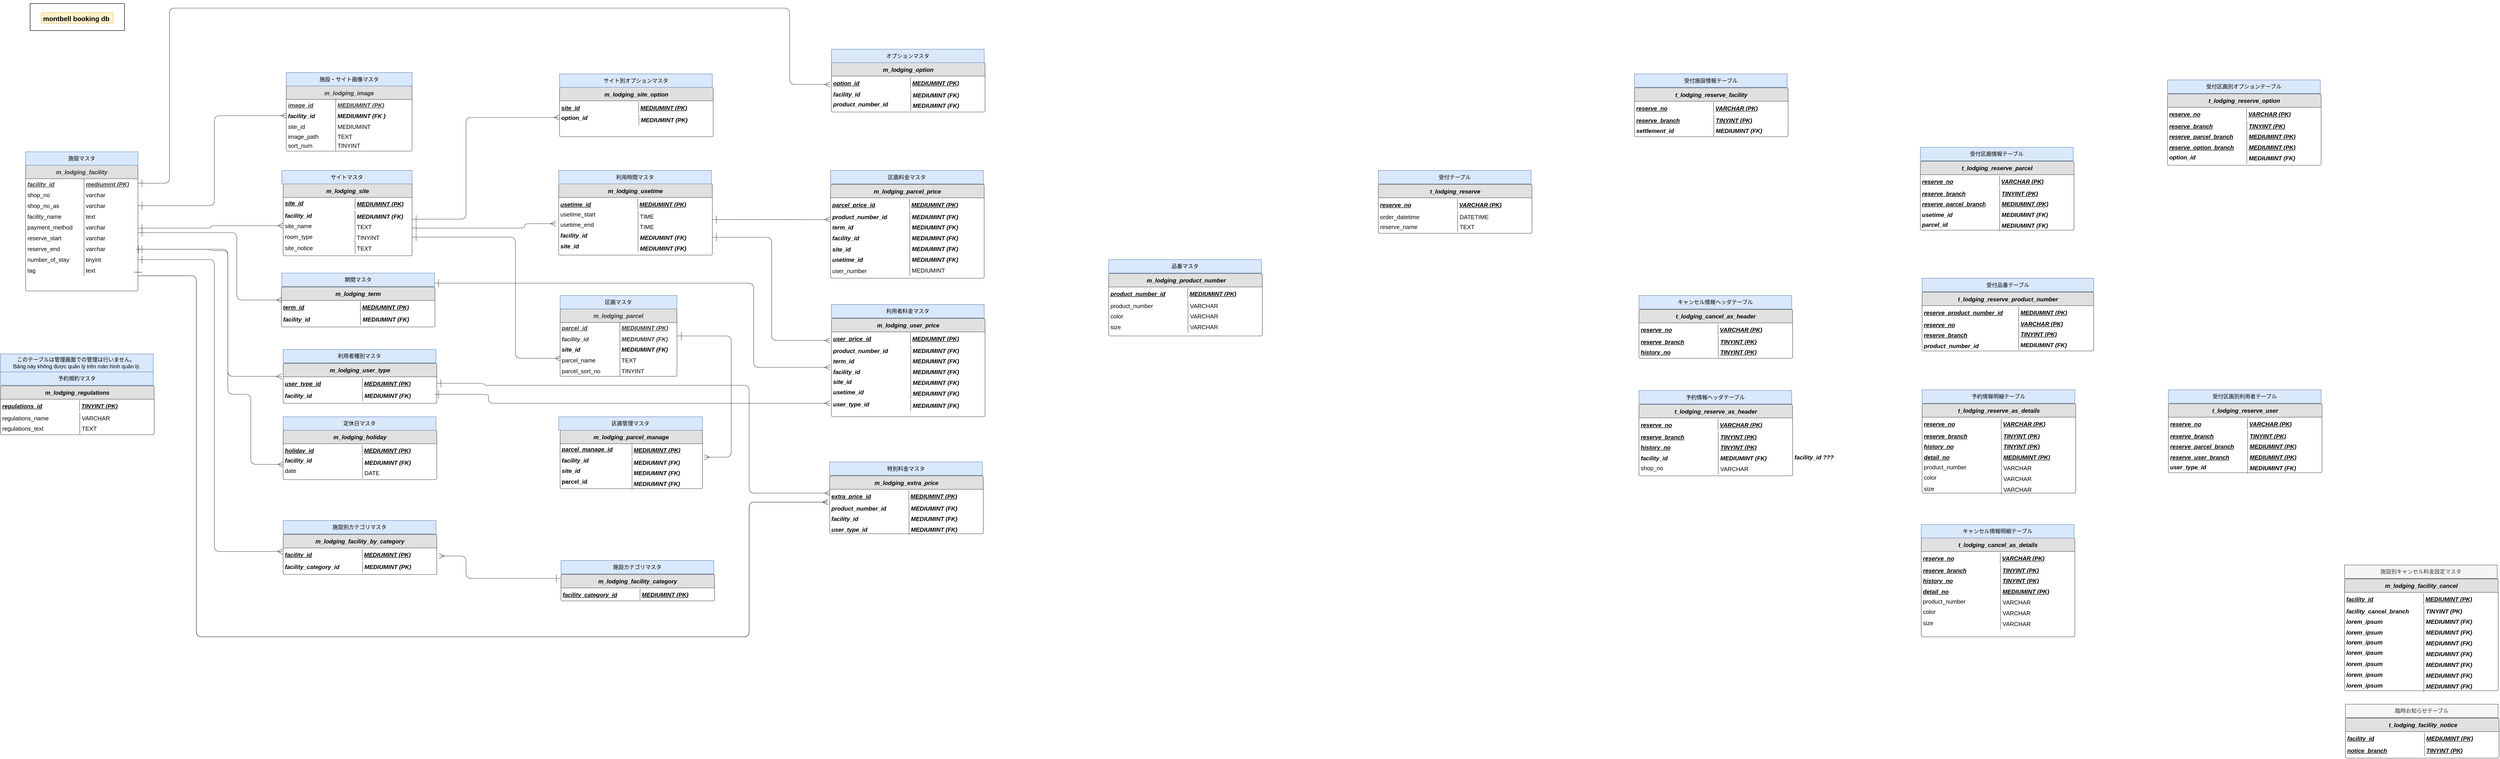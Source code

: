 <mxfile version="15.4.3" type="github">
  <diagram id="AatjL-a4eU6nJETNqXJs" name="Page-1">
    <mxGraphModel dx="3436" dy="2000" grid="1" gridSize="10" guides="1" tooltips="1" connect="1" arrows="1" fold="1" page="1" pageScale="1" pageWidth="850" pageHeight="1100" math="0" shadow="0">
      <root>
        <mxCell id="0" />
        <mxCell id="1" parent="0" />
        <mxCell id="EWHabAM2vr0j7ePy4UxX-1" value="m_lodging_facility" style="html=1;overflow=block;blockSpacing=1;whiteSpace=wrap;swimlane;resizeParent=1;resizeParentMax=0;resizeLast=0;collapsible=0;marginBottom=0;fontStyle=0;swimlaneFillColor=#ffffff;startSize=30;whiteSpace=wrap;fontSize=13;fontColor=#333333;fontStyle=3;align=center;fillColor=#e0e0e0;whiteSpace=wrap;spacing=0;strokeColor=#333333;strokeOpacity=100;fillOpacity=100;rounded=1;absoluteArcSize=1;arcSize=7.5;strokeWidth=0.8;" parent="1" vertex="1">
          <mxGeometry x="-860" y="230" width="250" height="280" as="geometry" />
        </mxCell>
        <mxCell id="EWHabAM2vr0j7ePy4UxX-2" value="" style="group" parent="EWHabAM2vr0j7ePy4UxX-1" vertex="1" connectable="0">
          <mxGeometry x="130" y="30" width="110" height="216" as="geometry" />
        </mxCell>
        <mxCell id="EWHabAM2vr0j7ePy4UxX-3" value="mediumint (PK)" style="shape=partialRectangle;top=0;right=0;bottom=0;part=1;resizeHeight=0;align=left;verticalAlign=top;spacingLeft=4;spacingRight=4;overflow=hidden;rotatable=0;points=[[0,0.5],[1,0.5]];portConstraint=eastwest;whiteSpace=wrap;swimlaneFillColor=#ffffff;whiteSpace=wrap;fontSize=13;fontColor=#333333;fontStyle=7;fillColor=none;strokeOpacity=100;fillOpacity=100;whiteSpace=wrap;spacing=0;strokeColor=#333333;rounded=1;absoluteArcSize=1;arcSize=7.5;strokeWidth=0.8;" parent="EWHabAM2vr0j7ePy4UxX-2" vertex="1">
          <mxGeometry width="110.0" height="24" as="geometry" />
        </mxCell>
        <mxCell id="EWHabAM2vr0j7ePy4UxX-4" value="varchar " style="shape=partialRectangle;top=0;right=0;bottom=0;part=1;resizeHeight=0;align=left;verticalAlign=top;spacingLeft=4;spacingRight=4;overflow=hidden;rotatable=0;points=[[0,0.5],[1,0.5]];portConstraint=eastwest;whiteSpace=wrap;swimlaneFillColor=#ffffff;whiteSpace=wrap;fontSize=13;fillColor=none;strokeOpacity=100;fillOpacity=100;whiteSpace=wrap;spacing=0;strokeColor=#333333;rounded=1;absoluteArcSize=1;arcSize=7.5;strokeWidth=0.8;" parent="EWHabAM2vr0j7ePy4UxX-2" vertex="1">
          <mxGeometry y="24" width="110.0" height="24" as="geometry" />
        </mxCell>
        <mxCell id="EWHabAM2vr0j7ePy4UxX-6" value="text" style="shape=partialRectangle;top=0;right=0;bottom=0;part=1;resizeHeight=0;align=left;verticalAlign=top;spacingLeft=4;spacingRight=4;overflow=hidden;rotatable=0;points=[[0,0.5],[1,0.5]];portConstraint=eastwest;whiteSpace=wrap;swimlaneFillColor=#ffffff;whiteSpace=wrap;fontSize=13;fillColor=none;strokeOpacity=100;fillOpacity=100;whiteSpace=wrap;spacing=0;strokeColor=#333333;rounded=1;absoluteArcSize=1;arcSize=7.5;strokeWidth=0.8;fontColor=#000000;" parent="EWHabAM2vr0j7ePy4UxX-2" vertex="1">
          <mxGeometry y="72" width="110.0" height="24" as="geometry" />
        </mxCell>
        <mxCell id="EWHabAM2vr0j7ePy4UxX-7" value="varchar" style="shape=partialRectangle;top=0;right=0;bottom=0;part=1;resizeHeight=0;align=left;verticalAlign=top;spacingLeft=4;spacingRight=4;overflow=hidden;rotatable=0;points=[[0,0.5],[1,0.5]];portConstraint=eastwest;whiteSpace=wrap;swimlaneFillColor=#ffffff;whiteSpace=wrap;fontSize=13;fillColor=none;strokeOpacity=100;fillOpacity=100;whiteSpace=wrap;spacing=0;strokeColor=#333333;rounded=1;absoluteArcSize=1;arcSize=7.5;strokeWidth=0.8;fontColor=#000000;" parent="EWHabAM2vr0j7ePy4UxX-2" vertex="1">
          <mxGeometry y="96" width="110.0" height="24" as="geometry" />
        </mxCell>
        <mxCell id="EWHabAM2vr0j7ePy4UxX-8" value="varchar" style="shape=partialRectangle;top=0;right=0;bottom=0;part=1;resizeHeight=0;align=left;verticalAlign=top;spacingLeft=4;spacingRight=4;overflow=hidden;rotatable=0;points=[[0,0.5],[1,0.5]];portConstraint=eastwest;whiteSpace=wrap;swimlaneFillColor=#ffffff;whiteSpace=wrap;fontSize=13;fillColor=none;strokeOpacity=100;fillOpacity=100;whiteSpace=wrap;spacing=0;strokeColor=#333333;rounded=1;absoluteArcSize=1;arcSize=7.5;strokeWidth=0.8;fontColor=#000000;" parent="EWHabAM2vr0j7ePy4UxX-2" vertex="1">
          <mxGeometry y="120" width="110.0" height="24" as="geometry" />
        </mxCell>
        <mxCell id="EWHabAM2vr0j7ePy4UxX-9" value="varchar" style="shape=partialRectangle;top=0;right=0;bottom=0;part=1;resizeHeight=0;align=left;verticalAlign=top;spacingLeft=4;spacingRight=4;overflow=hidden;rotatable=0;points=[[0,0.5],[1,0.5]];portConstraint=eastwest;whiteSpace=wrap;swimlaneFillColor=#ffffff;whiteSpace=wrap;fontSize=13;fillColor=none;strokeOpacity=100;fillOpacity=100;whiteSpace=wrap;spacing=0;strokeColor=#333333;rounded=1;absoluteArcSize=1;arcSize=7.5;strokeWidth=0.8;fontColor=#000000;" parent="EWHabAM2vr0j7ePy4UxX-2" vertex="1">
          <mxGeometry y="144" width="110.0" height="24" as="geometry" />
        </mxCell>
        <mxCell id="EWHabAM2vr0j7ePy4UxX-10" value="tinyint" style="shape=partialRectangle;top=0;right=0;bottom=0;part=1;resizeHeight=0;align=left;verticalAlign=top;spacingLeft=4;spacingRight=4;overflow=hidden;rotatable=0;points=[[0,0.5],[1,0.5]];portConstraint=eastwest;whiteSpace=wrap;swimlaneFillColor=#ffffff;whiteSpace=wrap;fontSize=13;fillColor=none;strokeOpacity=100;fillOpacity=100;whiteSpace=wrap;spacing=0;strokeColor=#333333;rounded=1;absoluteArcSize=1;arcSize=7.5;strokeWidth=0.8;fontColor=#000000;" parent="EWHabAM2vr0j7ePy4UxX-2" vertex="1">
          <mxGeometry y="168" width="110.0" height="24" as="geometry" />
        </mxCell>
        <mxCell id="EWHabAM2vr0j7ePy4UxX-11" value="text" style="shape=partialRectangle;top=0;right=0;bottom=0;part=1;resizeHeight=0;align=left;verticalAlign=top;spacingLeft=4;spacingRight=4;overflow=hidden;rotatable=0;points=[[0,0.5],[1,0.5]];portConstraint=eastwest;whiteSpace=wrap;swimlaneFillColor=#ffffff;whiteSpace=wrap;fontSize=13;fillColor=none;strokeOpacity=100;fillOpacity=100;whiteSpace=wrap;spacing=0;strokeColor=#333333;rounded=1;absoluteArcSize=1;arcSize=7.5;strokeWidth=0.8;fontColor=#000000;" parent="EWHabAM2vr0j7ePy4UxX-2" vertex="1">
          <mxGeometry y="192" width="110.0" height="24" as="geometry" />
        </mxCell>
        <mxCell id="EWHabAM2vr0j7ePy4UxX-12" value="" style="group" parent="EWHabAM2vr0j7ePy4UxX-1" vertex="1" connectable="0">
          <mxGeometry y="30" width="130" height="216" as="geometry" />
        </mxCell>
        <mxCell id="EWHabAM2vr0j7ePy4UxX-13" value="facility_id" style="strokeColor=none;part=1;resizeHeight=0;align=left;verticalAlign=top;spacingLeft=4;spacingRight=4;overflow=hidden;rotatable=0;points=[[0,0.5],[1,0.5]];portConstraint=eastwest;whiteSpace=wrap;swimlaneFillColor=#ffffff;whiteSpace=wrap;fontSize=13;fontColor=#333333;fontStyle=7;fillColor=none;strokeOpacity=100;fillOpacity=100;whiteSpace=wrap;spacing=0;rounded=1;absoluteArcSize=1;arcSize=7.5;strokeWidth=0.8;" parent="EWHabAM2vr0j7ePy4UxX-12" vertex="1">
          <mxGeometry width="130" height="24" as="geometry" />
        </mxCell>
        <mxCell id="EWHabAM2vr0j7ePy4UxX-14" value="shop_no" style="strokeColor=none;part=1;resizeHeight=0;align=left;verticalAlign=top;spacingLeft=4;spacingRight=4;overflow=hidden;rotatable=0;points=[[0,0.5],[1,0.5]];portConstraint=eastwest;whiteSpace=wrap;swimlaneFillColor=#ffffff;whiteSpace=wrap;fontSize=13;fillColor=none;strokeOpacity=100;fillOpacity=100;whiteSpace=wrap;spacing=0;rounded=1;absoluteArcSize=1;arcSize=7.5;strokeWidth=0.8;" parent="EWHabAM2vr0j7ePy4UxX-12" vertex="1">
          <mxGeometry y="24" width="130" height="24" as="geometry" />
        </mxCell>
        <mxCell id="EWHabAM2vr0j7ePy4UxX-16" value="facility_name" style="strokeColor=none;part=1;resizeHeight=0;align=left;verticalAlign=top;spacingLeft=4;spacingRight=4;overflow=hidden;rotatable=0;points=[[0,0.5],[1,0.5]];portConstraint=eastwest;whiteSpace=wrap;swimlaneFillColor=#ffffff;whiteSpace=wrap;fontSize=13;fillColor=none;strokeOpacity=100;fillOpacity=100;whiteSpace=wrap;spacing=0;rounded=1;absoluteArcSize=1;arcSize=7.5;strokeWidth=0.8;fontColor=#000000;" parent="EWHabAM2vr0j7ePy4UxX-12" vertex="1">
          <mxGeometry y="72" width="130" height="24" as="geometry" />
        </mxCell>
        <mxCell id="EWHabAM2vr0j7ePy4UxX-17" value="payment_method" style="strokeColor=none;part=1;resizeHeight=0;align=left;verticalAlign=top;spacingLeft=4;spacingRight=4;overflow=hidden;rotatable=0;points=[[0,0.5],[1,0.5]];portConstraint=eastwest;whiteSpace=wrap;swimlaneFillColor=#ffffff;whiteSpace=wrap;fontSize=13;fillColor=none;strokeOpacity=100;fillOpacity=100;whiteSpace=wrap;spacing=0;rounded=1;absoluteArcSize=1;arcSize=7.5;strokeWidth=0.8;fontColor=#000000;" parent="EWHabAM2vr0j7ePy4UxX-12" vertex="1">
          <mxGeometry y="96" width="130" height="24" as="geometry" />
        </mxCell>
        <mxCell id="EWHabAM2vr0j7ePy4UxX-18" value="reserve_start" style="strokeColor=none;part=1;resizeHeight=0;align=left;verticalAlign=top;spacingLeft=4;spacingRight=4;overflow=hidden;rotatable=0;points=[[0,0.5],[1,0.5]];portConstraint=eastwest;whiteSpace=wrap;swimlaneFillColor=#ffffff;whiteSpace=wrap;fontSize=13;fillColor=none;strokeOpacity=100;fillOpacity=100;whiteSpace=wrap;spacing=0;rounded=1;absoluteArcSize=1;arcSize=7.5;strokeWidth=0.8;fontColor=#000000;" parent="EWHabAM2vr0j7ePy4UxX-12" vertex="1">
          <mxGeometry y="120" width="130" height="24" as="geometry" />
        </mxCell>
        <mxCell id="EWHabAM2vr0j7ePy4UxX-19" value="reserve_end" style="strokeColor=none;part=1;resizeHeight=0;align=left;verticalAlign=top;spacingLeft=4;spacingRight=4;overflow=hidden;rotatable=0;points=[[0,0.5],[1,0.5]];portConstraint=eastwest;whiteSpace=wrap;swimlaneFillColor=#ffffff;whiteSpace=wrap;fontSize=13;fillColor=none;strokeOpacity=100;fillOpacity=100;whiteSpace=wrap;spacing=0;rounded=1;absoluteArcSize=1;arcSize=7.5;strokeWidth=0.8;fontColor=#000000;" parent="EWHabAM2vr0j7ePy4UxX-12" vertex="1">
          <mxGeometry y="144" width="130" height="24" as="geometry" />
        </mxCell>
        <mxCell id="EWHabAM2vr0j7ePy4UxX-20" value="number_of_stay" style="strokeColor=none;part=1;resizeHeight=0;align=left;verticalAlign=top;spacingLeft=4;spacingRight=4;overflow=hidden;rotatable=0;points=[[0,0.5],[1,0.5]];portConstraint=eastwest;whiteSpace=wrap;swimlaneFillColor=#ffffff;whiteSpace=wrap;fontSize=13;fillColor=none;strokeOpacity=100;fillOpacity=100;whiteSpace=wrap;spacing=0;rounded=1;absoluteArcSize=1;arcSize=7.5;strokeWidth=0.8;fontColor=#000000;" parent="EWHabAM2vr0j7ePy4UxX-12" vertex="1">
          <mxGeometry y="168" width="130" height="24" as="geometry" />
        </mxCell>
        <mxCell id="EWHabAM2vr0j7ePy4UxX-21" value="tag" style="strokeColor=none;part=1;resizeHeight=0;align=left;verticalAlign=top;spacingLeft=4;spacingRight=4;overflow=hidden;rotatable=0;points=[[0,0.5],[1,0.5]];portConstraint=eastwest;whiteSpace=wrap;swimlaneFillColor=#ffffff;whiteSpace=wrap;fontSize=13;fillColor=none;strokeOpacity=100;fillOpacity=100;whiteSpace=wrap;spacing=0;rounded=1;absoluteArcSize=1;arcSize=7.5;strokeWidth=0.8;fontColor=#000000;" parent="EWHabAM2vr0j7ePy4UxX-12" vertex="1">
          <mxGeometry y="192" width="130" height="24" as="geometry" />
        </mxCell>
        <mxCell id="EWHabAM2vr0j7ePy4UxX-90" value="varchar" style="shape=partialRectangle;top=0;right=0;bottom=0;part=1;resizeHeight=0;align=left;verticalAlign=top;spacingLeft=4;spacingRight=4;overflow=hidden;rotatable=0;points=[[0,0.5],[1,0.5]];portConstraint=eastwest;whiteSpace=wrap;swimlaneFillColor=#ffffff;whiteSpace=wrap;fontSize=13;fillColor=none;strokeOpacity=100;fillOpacity=100;whiteSpace=wrap;spacing=0;strokeColor=#333333;rounded=1;absoluteArcSize=1;arcSize=7.5;strokeWidth=0.8;fontColor=#000000;" parent="EWHabAM2vr0j7ePy4UxX-1" vertex="1">
          <mxGeometry x="130" y="78" width="70" height="24" as="geometry" />
        </mxCell>
        <mxCell id="EWHabAM2vr0j7ePy4UxX-91" value="shop_no_as" style="strokeColor=none;part=1;resizeHeight=0;align=left;verticalAlign=top;spacingLeft=4;spacingRight=4;overflow=hidden;rotatable=0;points=[[0,0.5],[1,0.5]];portConstraint=eastwest;whiteSpace=wrap;swimlaneFillColor=#ffffff;whiteSpace=wrap;fontSize=13;fillColor=none;strokeOpacity=100;fillOpacity=100;whiteSpace=wrap;spacing=0;rounded=1;absoluteArcSize=1;arcSize=7.5;strokeWidth=0.8;fontColor=#000000;" parent="EWHabAM2vr0j7ePy4UxX-1" vertex="1">
          <mxGeometry y="78" width="130" height="24" as="geometry" />
        </mxCell>
        <mxCell id="EWHabAM2vr0j7ePy4UxX-22" value="m_lodging_image" style="html=1;overflow=block;blockSpacing=1;whiteSpace=wrap;swimlane;resizeParent=1;resizeParentMax=0;resizeLast=0;collapsible=0;marginBottom=0;fontStyle=0;swimlaneFillColor=#ffffff;startSize=30;whiteSpace=wrap;fontSize=13;fontColor=#333333;fontStyle=3;align=center;fillColor=#e0e0e0;whiteSpace=wrap;spacing=0;strokeColor=#333333;strokeOpacity=100;fillOpacity=100;rounded=1;absoluteArcSize=1;arcSize=7.5;strokeWidth=0.8;" parent="1" vertex="1">
          <mxGeometry x="-280" y="53.5" width="280" height="145" as="geometry" />
        </mxCell>
        <mxCell id="EWHabAM2vr0j7ePy4UxX-23" value="image_id" style="strokeColor=none;part=1;resizeHeight=0;align=left;verticalAlign=top;spacingLeft=4;spacingRight=4;overflow=hidden;rotatable=0;points=[[0,0.5],[1,0.5]];portConstraint=eastwest;whiteSpace=wrap;swimlaneFillColor=#ffffff;whiteSpace=wrap;fontSize=13;fontColor=#333333;fontStyle=7;fillColor=none;strokeOpacity=100;fillOpacity=100;whiteSpace=wrap;spacing=0;rounded=1;absoluteArcSize=1;arcSize=7.5;strokeWidth=0.8;" parent="EWHabAM2vr0j7ePy4UxX-22" vertex="1">
          <mxGeometry y="30" width="110" height="24" as="geometry" />
        </mxCell>
        <mxCell id="EWHabAM2vr0j7ePy4UxX-24" value="facility_id" style="strokeColor=none;part=1;resizeHeight=0;align=left;verticalAlign=top;spacingLeft=4;spacingRight=4;overflow=hidden;rotatable=0;points=[[0,0.5],[1,0.5]];portConstraint=eastwest;whiteSpace=wrap;swimlaneFillColor=#ffffff;whiteSpace=wrap;fontSize=13;fillColor=none;strokeOpacity=100;fillOpacity=100;whiteSpace=wrap;spacing=0;rounded=1;absoluteArcSize=1;arcSize=7.5;strokeWidth=0.8;fontStyle=3" parent="EWHabAM2vr0j7ePy4UxX-22" vertex="1">
          <mxGeometry y="54" width="110" height="24" as="geometry" />
        </mxCell>
        <mxCell id="EWHabAM2vr0j7ePy4UxX-26" value="MEDIUMINT (PK)" style="shape=partialRectangle;top=0;right=0;bottom=0;part=1;resizeHeight=0;align=left;verticalAlign=top;spacingLeft=4;spacingRight=4;overflow=hidden;rotatable=0;points=[[0,0.5],[1,0.5]];portConstraint=eastwest;whiteSpace=wrap;swimlaneFillColor=#ffffff;whiteSpace=wrap;fontSize=13;fontColor=#333333;fontStyle=7;fillColor=none;strokeOpacity=100;fillOpacity=100;whiteSpace=wrap;spacing=0;strokeColor=#333333;rounded=1;absoluteArcSize=1;arcSize=7.5;strokeWidth=0.8;" parent="EWHabAM2vr0j7ePy4UxX-22" vertex="1">
          <mxGeometry x="110" y="30" width="120" height="24" as="geometry" />
        </mxCell>
        <mxCell id="EWHabAM2vr0j7ePy4UxX-27" value="MEDIUMINT (FK )" style="shape=partialRectangle;top=0;right=0;bottom=0;part=1;resizeHeight=0;align=left;verticalAlign=top;spacingLeft=4;spacingRight=4;overflow=hidden;rotatable=0;points=[[0,0.5],[1,0.5]];portConstraint=eastwest;whiteSpace=wrap;swimlaneFillColor=#ffffff;whiteSpace=wrap;fontSize=13;fillColor=none;strokeOpacity=100;fillOpacity=100;whiteSpace=wrap;spacing=0;strokeColor=#333333;rounded=1;absoluteArcSize=1;arcSize=7.5;strokeWidth=0.8;fontStyle=3" parent="EWHabAM2vr0j7ePy4UxX-22" vertex="1">
          <mxGeometry x="110" y="54" width="150" height="24" as="geometry" />
        </mxCell>
        <mxCell id="jNWc2fwv66Wsc-9iDNfM-6" value="MEDIUMINT " style="shape=partialRectangle;top=0;right=0;bottom=0;part=1;resizeHeight=0;align=left;verticalAlign=top;spacingLeft=4;spacingRight=4;overflow=hidden;rotatable=0;points=[[0,0.5],[1,0.5]];portConstraint=eastwest;whiteSpace=wrap;swimlaneFillColor=#ffffff;whiteSpace=wrap;fontSize=13;fillColor=none;strokeOpacity=100;fillOpacity=100;whiteSpace=wrap;spacing=0;strokeColor=#333333;rounded=1;absoluteArcSize=1;arcSize=7.5;strokeWidth=0.8;" parent="EWHabAM2vr0j7ePy4UxX-22" vertex="1">
          <mxGeometry x="110" y="78" width="110.0" height="24" as="geometry" />
        </mxCell>
        <mxCell id="jNWc2fwv66Wsc-9iDNfM-7" value="site_id" style="strokeColor=none;part=1;resizeHeight=0;align=left;verticalAlign=top;spacingLeft=4;spacingRight=4;overflow=hidden;rotatable=0;points=[[0,0.5],[1,0.5]];portConstraint=eastwest;whiteSpace=wrap;swimlaneFillColor=#ffffff;whiteSpace=wrap;fontSize=13;fillColor=none;strokeOpacity=100;fillOpacity=100;whiteSpace=wrap;spacing=0;rounded=1;absoluteArcSize=1;arcSize=7.5;strokeWidth=0.8;" parent="EWHabAM2vr0j7ePy4UxX-22" vertex="1">
          <mxGeometry y="78" width="110" height="24" as="geometry" />
        </mxCell>
        <mxCell id="jNWc2fwv66Wsc-9iDNfM-8" value="TEXT" style="shape=partialRectangle;top=0;right=0;bottom=0;part=1;resizeHeight=0;align=left;verticalAlign=top;spacingLeft=4;spacingRight=4;overflow=hidden;rotatable=0;points=[[0,0.5],[1,0.5]];portConstraint=eastwest;whiteSpace=wrap;swimlaneFillColor=#ffffff;whiteSpace=wrap;fontSize=13;fillColor=none;strokeOpacity=100;fillOpacity=100;whiteSpace=wrap;spacing=0;strokeColor=#333333;rounded=1;absoluteArcSize=1;arcSize=7.5;strokeWidth=0.8;fontColor=#000000;" parent="EWHabAM2vr0j7ePy4UxX-22" vertex="1">
          <mxGeometry x="110" y="100" width="110.0" height="24" as="geometry" />
        </mxCell>
        <mxCell id="jNWc2fwv66Wsc-9iDNfM-9" value="image_path" style="strokeColor=none;part=1;resizeHeight=0;align=left;verticalAlign=top;spacingLeft=4;spacingRight=4;overflow=hidden;rotatable=0;points=[[0,0.5],[1,0.5]];portConstraint=eastwest;whiteSpace=wrap;swimlaneFillColor=#ffffff;whiteSpace=wrap;fontSize=13;fillColor=none;strokeOpacity=100;fillOpacity=100;whiteSpace=wrap;spacing=0;rounded=1;absoluteArcSize=1;arcSize=7.5;strokeWidth=0.8;fontColor=#000000;" parent="EWHabAM2vr0j7ePy4UxX-22" vertex="1">
          <mxGeometry y="100" width="110" height="24" as="geometry" />
        </mxCell>
        <mxCell id="jNWc2fwv66Wsc-9iDNfM-10" value="TINYINT" style="shape=partialRectangle;top=0;right=0;bottom=0;part=1;resizeHeight=0;align=left;verticalAlign=top;spacingLeft=4;spacingRight=4;overflow=hidden;rotatable=0;points=[[0,0.5],[1,0.5]];portConstraint=eastwest;whiteSpace=wrap;swimlaneFillColor=#ffffff;whiteSpace=wrap;fontSize=13;fillColor=none;strokeOpacity=100;fillOpacity=100;whiteSpace=wrap;spacing=0;strokeColor=#333333;rounded=1;absoluteArcSize=1;arcSize=7.5;strokeWidth=0.8;fontColor=#000000;" parent="EWHabAM2vr0j7ePy4UxX-22" vertex="1">
          <mxGeometry x="110" y="120" width="110.0" height="24" as="geometry" />
        </mxCell>
        <mxCell id="jNWc2fwv66Wsc-9iDNfM-11" value="sort_num" style="strokeColor=none;part=1;resizeHeight=0;align=left;verticalAlign=top;spacingLeft=4;spacingRight=4;overflow=hidden;rotatable=0;points=[[0,0.5],[1,0.5]];portConstraint=eastwest;whiteSpace=wrap;swimlaneFillColor=#ffffff;whiteSpace=wrap;fontSize=13;fillColor=none;strokeOpacity=100;fillOpacity=100;whiteSpace=wrap;spacing=0;rounded=1;absoluteArcSize=1;arcSize=7.5;strokeWidth=0.8;fontColor=#000000;" parent="EWHabAM2vr0j7ePy4UxX-22" vertex="1">
          <mxGeometry y="120" width="110" height="24" as="geometry" />
        </mxCell>
        <mxCell id="EWHabAM2vr0j7ePy4UxX-29" value="&lt;span&gt;m_lodging_site&lt;/span&gt;" style="html=1;overflow=block;blockSpacing=1;whiteSpace=wrap;swimlane;resizeParent=1;resizeParentMax=0;resizeLast=0;collapsible=0;marginBottom=0;fontStyle=0;swimlaneFillColor=#ffffff;startSize=30;whiteSpace=wrap;fontSize=13;fontColor=#000000;fontStyle=3;align=center;fillColor=#e0e0e0;whiteSpace=wrap;spacing=0;strokeColor=#333333;strokeOpacity=100;fillOpacity=100;rounded=1;absoluteArcSize=1;arcSize=7.5;strokeWidth=0.8;" parent="1" vertex="1">
          <mxGeometry x="-286.89" y="271.5" width="286.87" height="160" as="geometry" />
        </mxCell>
        <mxCell id="EWHabAM2vr0j7ePy4UxX-30" value="site_id" style="strokeColor=none;part=1;resizeHeight=0;align=left;verticalAlign=top;spacingLeft=4;spacingRight=4;overflow=hidden;rotatable=0;points=[[0,0.5],[1,0.5]];portConstraint=eastwest;whiteSpace=wrap;swimlaneFillColor=#ffffff;whiteSpace=wrap;fontSize=13;fontColor=#000000;fontStyle=7;fillColor=none;strokeOpacity=100;fillOpacity=100;whiteSpace=wrap;spacing=0;rounded=1;absoluteArcSize=1;arcSize=7.5;strokeWidth=0.8;" parent="EWHabAM2vr0j7ePy4UxX-29" vertex="1">
          <mxGeometry y="30" width="110" height="24" as="geometry" />
        </mxCell>
        <mxCell id="EWHabAM2vr0j7ePy4UxX-34" value="site_name" style="strokeColor=none;part=1;resizeHeight=0;align=left;verticalAlign=top;spacingLeft=4;spacingRight=4;overflow=hidden;rotatable=0;points=[[0,0.5],[1,0.5]];portConstraint=eastwest;whiteSpace=wrap;swimlaneFillColor=#ffffff;whiteSpace=wrap;fontSize=13;fillColor=none;strokeOpacity=100;fillOpacity=100;whiteSpace=wrap;spacing=0;rounded=1;absoluteArcSize=1;arcSize=7.5;strokeWidth=0.8;fontColor=#000000;" parent="EWHabAM2vr0j7ePy4UxX-29" vertex="1">
          <mxGeometry y="81" width="133.125" height="24" as="geometry" />
        </mxCell>
        <mxCell id="EWHabAM2vr0j7ePy4UxX-36" value="room_type" style="strokeColor=none;part=1;resizeHeight=0;align=left;verticalAlign=top;spacingLeft=4;spacingRight=4;overflow=hidden;rotatable=0;points=[[0,0.5],[1,0.5]];portConstraint=eastwest;whiteSpace=wrap;swimlaneFillColor=#ffffff;whiteSpace=wrap;fontSize=13;fillColor=none;strokeOpacity=100;fillOpacity=100;whiteSpace=wrap;spacing=0;rounded=1;absoluteArcSize=1;arcSize=7.5;strokeWidth=0.8;fontColor=#000000;" parent="EWHabAM2vr0j7ePy4UxX-29" vertex="1">
          <mxGeometry y="105" width="133.125" height="24" as="geometry" />
        </mxCell>
        <mxCell id="EWHabAM2vr0j7ePy4UxX-38" value="site_notice" style="strokeColor=none;part=1;resizeHeight=0;align=left;verticalAlign=top;spacingLeft=4;spacingRight=4;overflow=hidden;rotatable=0;points=[[0,0.5],[1,0.5]];portConstraint=eastwest;whiteSpace=wrap;swimlaneFillColor=#ffffff;whiteSpace=wrap;fontSize=13;fillColor=none;strokeOpacity=100;fillOpacity=100;whiteSpace=wrap;spacing=0;rounded=1;absoluteArcSize=1;arcSize=7.5;strokeWidth=0.8;fontColor=#000000;" parent="EWHabAM2vr0j7ePy4UxX-29" vertex="1">
          <mxGeometry y="130" width="133.125" height="24" as="geometry" />
        </mxCell>
        <mxCell id="jNWc2fwv66Wsc-9iDNfM-27" value="facility_id" style="strokeColor=none;part=1;resizeHeight=0;align=left;verticalAlign=top;spacingLeft=4;spacingRight=4;overflow=hidden;rotatable=0;points=[[0,0.5],[1,0.5]];portConstraint=eastwest;whiteSpace=wrap;swimlaneFillColor=#ffffff;whiteSpace=wrap;fontSize=13;fontColor=#000000;fontStyle=3;fillColor=none;strokeOpacity=100;fillOpacity=100;whiteSpace=wrap;spacing=0;rounded=1;absoluteArcSize=1;arcSize=7.5;strokeWidth=0.8;" parent="EWHabAM2vr0j7ePy4UxX-29" vertex="1">
          <mxGeometry y="58" width="110" height="24" as="geometry" />
        </mxCell>
        <mxCell id="jNWc2fwv66Wsc-9iDNfM-613" value="MEDIUMINT (PK)" style="shape=partialRectangle;top=0;right=0;bottom=0;part=1;resizeHeight=0;align=left;verticalAlign=top;spacingLeft=4;spacingRight=4;overflow=hidden;rotatable=0;points=[[0,0.5],[1,0.5]];portConstraint=eastwest;whiteSpace=wrap;swimlaneFillColor=#ffffff;whiteSpace=wrap;fontSize=13;fontColor=#000000;fontStyle=7;fillColor=none;strokeOpacity=100;fillOpacity=100;whiteSpace=wrap;spacing=0;strokeColor=#333333;rounded=1;absoluteArcSize=1;arcSize=7.5;strokeWidth=0.8;" parent="EWHabAM2vr0j7ePy4UxX-29" vertex="1">
          <mxGeometry x="160" y="32" width="126.87" height="24" as="geometry" />
        </mxCell>
        <mxCell id="EWHabAM2vr0j7ePy4UxX-35" value="TEXT" style="shape=partialRectangle;top=0;right=0;bottom=0;part=1;resizeHeight=0;align=left;verticalAlign=top;spacingLeft=4;spacingRight=4;overflow=hidden;rotatable=0;points=[[0,0.5],[1,0.5]];portConstraint=eastwest;whiteSpace=wrap;swimlaneFillColor=#ffffff;whiteSpace=wrap;fontSize=13;fillColor=none;strokeOpacity=100;fillOpacity=100;whiteSpace=wrap;spacing=0;strokeColor=#333333;rounded=1;absoluteArcSize=1;arcSize=7.5;strokeWidth=0.8;fontColor=#000000;container=0;" parent="EWHabAM2vr0j7ePy4UxX-29" vertex="1">
          <mxGeometry x="160.005" y="83" width="68.875" height="24" as="geometry" />
        </mxCell>
        <mxCell id="EWHabAM2vr0j7ePy4UxX-37" value="TINYINT" style="shape=partialRectangle;top=0;right=0;bottom=0;part=1;resizeHeight=0;align=left;verticalAlign=top;spacingLeft=4;spacingRight=4;overflow=hidden;rotatable=0;points=[[0,0.5],[1,0.5]];portConstraint=eastwest;whiteSpace=wrap;swimlaneFillColor=#ffffff;whiteSpace=wrap;fontSize=13;fillColor=none;strokeOpacity=100;fillOpacity=100;whiteSpace=wrap;spacing=0;strokeColor=#333333;rounded=1;absoluteArcSize=1;arcSize=7.5;strokeWidth=0.8;fontColor=#000000;container=0;" parent="EWHabAM2vr0j7ePy4UxX-29" vertex="1">
          <mxGeometry x="160.005" y="107" width="68.875" height="24" as="geometry" />
        </mxCell>
        <mxCell id="EWHabAM2vr0j7ePy4UxX-39" value="TEXT" style="shape=partialRectangle;top=0;right=0;bottom=0;part=1;resizeHeight=0;align=left;verticalAlign=top;spacingLeft=4;spacingRight=4;overflow=hidden;rotatable=0;points=[[0,0.5],[1,0.5]];portConstraint=eastwest;whiteSpace=wrap;swimlaneFillColor=#ffffff;whiteSpace=wrap;fontSize=13;fillColor=none;strokeOpacity=100;fillOpacity=100;whiteSpace=wrap;spacing=0;strokeColor=#333333;rounded=1;absoluteArcSize=1;arcSize=7.5;strokeWidth=0.8;fontColor=#000000;container=0;" parent="EWHabAM2vr0j7ePy4UxX-29" vertex="1">
          <mxGeometry x="160.005" y="131" width="68.875" height="24" as="geometry" />
        </mxCell>
        <mxCell id="jNWc2fwv66Wsc-9iDNfM-28" value="MEDIUMINT (FK)" style="shape=partialRectangle;top=0;right=0;bottom=0;part=1;resizeHeight=0;align=left;verticalAlign=top;spacingLeft=4;spacingRight=4;overflow=hidden;rotatable=0;points=[[0,0.5],[1,0.5]];portConstraint=eastwest;whiteSpace=wrap;swimlaneFillColor=#ffffff;whiteSpace=wrap;fontSize=13;fontColor=#000000;fontStyle=3;fillColor=none;strokeOpacity=100;fillOpacity=100;whiteSpace=wrap;spacing=0;strokeColor=#333333;rounded=1;absoluteArcSize=1;arcSize=7.5;strokeWidth=0.8;container=0;" parent="EWHabAM2vr0j7ePy4UxX-29" vertex="1">
          <mxGeometry x="160.01" y="60" width="116.88" height="24" as="geometry" />
        </mxCell>
        <UserObject label="" lucidchartObjectId="dM.T.fur29C5" id="EWHabAM2vr0j7ePy4UxX-64">
          <mxCell style="html=1;jettySize=18;whiteSpace=wrap;fontSize=13;strokeColor=#333333;strokeOpacity=100;strokeWidth=0.8;rounded=1;arcSize=24;edgeStyle=orthogonalEdgeStyle;startArrow=ERone;startSize=16;;endArrow=ERmany;endSize=10;;entryX=0;entryY=0.5;entryDx=0;entryDy=0;" parent="1" target="EWHabAM2vr0j7ePy4UxX-24" edge="1">
            <mxGeometry width="100" height="100" relative="1" as="geometry">
              <Array as="points">
                <mxPoint x="-440" y="320" />
                <mxPoint x="-440" y="119" />
              </Array>
              <mxPoint x="-610" y="320" as="sourcePoint" />
              <mxPoint x="331.78" y="156" as="targetPoint" />
            </mxGeometry>
          </mxCell>
        </UserObject>
        <UserObject label="" lucidchartObjectId="aZ.SwLaBgXGg" id="EWHabAM2vr0j7ePy4UxX-66">
          <mxCell style="html=1;jettySize=18;whiteSpace=wrap;fontSize=13;strokeColor=#333333;strokeOpacity=100;strokeWidth=0.8;rounded=1;arcSize=24;edgeStyle=orthogonalEdgeStyle;startArrow=ERmany;startSize=10;;endArrow=ERone;endSize=16;;exitX=0;exitY=0.5;exitDx=0;exitDy=0;entryX=1;entryY=0.5;entryDx=0;entryDy=0;" parent="1" source="EWHabAM2vr0j7ePy4UxX-34" target="EWHabAM2vr0j7ePy4UxX-1" edge="1">
            <mxGeometry width="100" height="100" relative="1" as="geometry">
              <Array as="points">
                <mxPoint x="-448" y="365" />
                <mxPoint x="-448" y="370" />
              </Array>
              <mxPoint x="616.876" y="131.548" as="sourcePoint" />
              <mxPoint x="-510" y="360" as="targetPoint" />
            </mxGeometry>
          </mxCell>
        </UserObject>
        <mxCell id="EWHabAM2vr0j7ePy4UxX-89" value="施設マスタ" style="rounded=0;whiteSpace=wrap;html=1;fillColor=#dae8fc;strokeColor=#6c8ebf;" parent="1" vertex="1">
          <mxGeometry x="-860" y="200" width="250" height="30" as="geometry" />
        </mxCell>
        <mxCell id="jNWc2fwv66Wsc-9iDNfM-1" value="施設・サイト画像マスタ" style="rounded=0;whiteSpace=wrap;html=1;fillColor=#dae8fc;strokeColor=#6c8ebf;" parent="1" vertex="1">
          <mxGeometry x="-280" y="23.5" width="280" height="30" as="geometry" />
        </mxCell>
        <mxCell id="jNWc2fwv66Wsc-9iDNfM-26" value="&lt;span&gt;サイトマスタ&lt;/span&gt;" style="rounded=0;whiteSpace=wrap;html=1;fillColor=#dae8fc;strokeColor=#6c8ebf;fontColor=#000000;" parent="1" vertex="1">
          <mxGeometry x="-290" y="241.5" width="290" height="30" as="geometry" />
        </mxCell>
        <mxCell id="jNWc2fwv66Wsc-9iDNfM-45" value="&lt;span&gt;m_lodging_parcel&lt;/span&gt;" style="html=1;overflow=block;blockSpacing=1;whiteSpace=wrap;swimlane;resizeParent=1;resizeParentMax=0;resizeLast=0;collapsible=0;marginBottom=0;fontStyle=0;swimlaneFillColor=#ffffff;startSize=30;whiteSpace=wrap;fontSize=13;fontColor=#333333;fontStyle=3;align=center;fillColor=#e0e0e0;whiteSpace=wrap;spacing=0;strokeColor=#333333;strokeOpacity=100;fillOpacity=100;rounded=1;absoluteArcSize=1;arcSize=7.5;strokeWidth=0.8;" parent="1" vertex="1">
          <mxGeometry x="329.34" y="550" width="260" height="150" as="geometry" />
        </mxCell>
        <mxCell id="jNWc2fwv66Wsc-9iDNfM-46" value="parcel_id" style="strokeColor=none;part=1;resizeHeight=0;align=left;verticalAlign=top;spacingLeft=4;spacingRight=4;overflow=hidden;rotatable=0;points=[[0,0.5],[1,0.5]];portConstraint=eastwest;whiteSpace=wrap;swimlaneFillColor=#ffffff;whiteSpace=wrap;fontSize=13;fontColor=#333333;fontStyle=7;fillColor=none;strokeOpacity=100;fillOpacity=100;whiteSpace=wrap;spacing=0;rounded=1;absoluteArcSize=1;arcSize=7.5;strokeWidth=0.8;" parent="jNWc2fwv66Wsc-9iDNfM-45" vertex="1">
          <mxGeometry y="30" width="110" height="24" as="geometry" />
        </mxCell>
        <mxCell id="jNWc2fwv66Wsc-9iDNfM-47" value="MEDIUMINT (PK)" style="shape=partialRectangle;top=0;right=0;bottom=0;part=1;resizeHeight=0;align=left;verticalAlign=top;spacingLeft=4;spacingRight=4;overflow=hidden;rotatable=0;points=[[0,0.5],[1,0.5]];portConstraint=eastwest;whiteSpace=wrap;swimlaneFillColor=#ffffff;whiteSpace=wrap;fontSize=13;fontColor=#333333;fontStyle=7;fillColor=none;strokeOpacity=100;fillOpacity=100;whiteSpace=wrap;spacing=0;strokeColor=#333333;rounded=1;absoluteArcSize=1;arcSize=7.5;strokeWidth=0.8;" parent="jNWc2fwv66Wsc-9iDNfM-45" vertex="1">
          <mxGeometry x="133.13" y="30" width="126.87" height="24" as="geometry" />
        </mxCell>
        <mxCell id="jNWc2fwv66Wsc-9iDNfM-48" value="site_id" style="strokeColor=none;part=1;resizeHeight=0;align=left;verticalAlign=top;spacingLeft=4;spacingRight=4;overflow=hidden;rotatable=0;points=[[0,0.5],[1,0.5]];portConstraint=eastwest;whiteSpace=wrap;swimlaneFillColor=#ffffff;whiteSpace=wrap;fontSize=13;fillColor=none;strokeOpacity=100;fillOpacity=100;whiteSpace=wrap;spacing=0;rounded=1;absoluteArcSize=1;arcSize=7.5;strokeWidth=0.8;fontStyle=3" parent="jNWc2fwv66Wsc-9iDNfM-45" vertex="1">
          <mxGeometry y="78" width="133.125" height="24" as="geometry" />
        </mxCell>
        <mxCell id="jNWc2fwv66Wsc-9iDNfM-49" value="MEDIUMINT (FK)" style="shape=partialRectangle;top=0;right=0;bottom=0;part=1;resizeHeight=0;align=left;verticalAlign=top;spacingLeft=4;spacingRight=4;overflow=hidden;rotatable=0;points=[[0,0.5],[1,0.5]];portConstraint=eastwest;whiteSpace=wrap;swimlaneFillColor=#ffffff;whiteSpace=wrap;fontSize=13;fillColor=none;strokeOpacity=100;fillOpacity=100;whiteSpace=wrap;spacing=0;strokeColor=#333333;rounded=1;absoluteArcSize=1;arcSize=7.5;strokeWidth=0.8;fontStyle=3" parent="jNWc2fwv66Wsc-9iDNfM-45" vertex="1">
          <mxGeometry x="133.13" y="78" width="116.87" height="24" as="geometry" />
        </mxCell>
        <mxCell id="jNWc2fwv66Wsc-9iDNfM-50" value="parcel_name" style="strokeColor=none;part=1;resizeHeight=0;align=left;verticalAlign=top;spacingLeft=4;spacingRight=4;overflow=hidden;rotatable=0;points=[[0,0.5],[1,0.5]];portConstraint=eastwest;whiteSpace=wrap;swimlaneFillColor=#ffffff;whiteSpace=wrap;fontSize=13;fillColor=none;strokeOpacity=100;fillOpacity=100;whiteSpace=wrap;spacing=0;rounded=1;absoluteArcSize=1;arcSize=7.5;strokeWidth=0.8;" parent="jNWc2fwv66Wsc-9iDNfM-45" vertex="1">
          <mxGeometry y="102" width="133.125" height="24" as="geometry" />
        </mxCell>
        <mxCell id="jNWc2fwv66Wsc-9iDNfM-51" value="TEXT" style="shape=partialRectangle;top=0;right=0;bottom=0;part=1;resizeHeight=0;align=left;verticalAlign=top;spacingLeft=4;spacingRight=4;overflow=hidden;rotatable=0;points=[[0,0.5],[1,0.5]];portConstraint=eastwest;whiteSpace=wrap;swimlaneFillColor=#ffffff;whiteSpace=wrap;fontSize=13;fillColor=none;strokeOpacity=100;fillOpacity=100;whiteSpace=wrap;spacing=0;strokeColor=#333333;rounded=1;absoluteArcSize=1;arcSize=7.5;strokeWidth=0.8;" parent="jNWc2fwv66Wsc-9iDNfM-45" vertex="1">
          <mxGeometry x="133.125" y="102" width="68.875" height="24" as="geometry" />
        </mxCell>
        <mxCell id="jNWc2fwv66Wsc-9iDNfM-52" value="parcel_sort_no" style="strokeColor=none;part=1;resizeHeight=0;align=left;verticalAlign=top;spacingLeft=4;spacingRight=4;overflow=hidden;rotatable=0;points=[[0,0.5],[1,0.5]];portConstraint=eastwest;whiteSpace=wrap;swimlaneFillColor=#ffffff;whiteSpace=wrap;fontSize=13;fillColor=none;strokeOpacity=100;fillOpacity=100;whiteSpace=wrap;spacing=0;rounded=1;absoluteArcSize=1;arcSize=7.5;strokeWidth=0.8;" parent="jNWc2fwv66Wsc-9iDNfM-45" vertex="1">
          <mxGeometry y="126" width="133.125" height="24" as="geometry" />
        </mxCell>
        <mxCell id="jNWc2fwv66Wsc-9iDNfM-53" value="TINYINT" style="shape=partialRectangle;top=0;right=0;bottom=0;part=1;resizeHeight=0;align=left;verticalAlign=top;spacingLeft=4;spacingRight=4;overflow=hidden;rotatable=0;points=[[0,0.5],[1,0.5]];portConstraint=eastwest;whiteSpace=wrap;swimlaneFillColor=#ffffff;whiteSpace=wrap;fontSize=13;fillColor=none;strokeOpacity=100;fillOpacity=100;whiteSpace=wrap;spacing=0;strokeColor=#333333;rounded=1;absoluteArcSize=1;arcSize=7.5;strokeWidth=0.8;" parent="jNWc2fwv66Wsc-9iDNfM-45" vertex="1">
          <mxGeometry x="133.125" y="126" width="68.875" height="24" as="geometry" />
        </mxCell>
        <mxCell id="jNWc2fwv66Wsc-9iDNfM-78" value="facility_id" style="strokeColor=none;part=1;resizeHeight=0;align=left;verticalAlign=top;spacingLeft=4;spacingRight=4;overflow=hidden;rotatable=0;points=[[0,0.5],[1,0.5]];portConstraint=eastwest;whiteSpace=wrap;swimlaneFillColor=#ffffff;whiteSpace=wrap;fontSize=13;fontColor=#333333;fontStyle=3;fillColor=none;strokeOpacity=100;fillOpacity=100;whiteSpace=wrap;spacing=0;rounded=1;absoluteArcSize=1;arcSize=7.5;strokeWidth=0.8;" parent="jNWc2fwv66Wsc-9iDNfM-45" vertex="1">
          <mxGeometry y="55" width="110" height="24" as="geometry" />
        </mxCell>
        <mxCell id="jNWc2fwv66Wsc-9iDNfM-79" value="MEDIUMINT (FK)" style="shape=partialRectangle;top=0;right=0;bottom=0;part=1;resizeHeight=0;align=left;verticalAlign=top;spacingLeft=4;spacingRight=4;overflow=hidden;rotatable=0;points=[[0,0.5],[1,0.5]];portConstraint=eastwest;whiteSpace=wrap;swimlaneFillColor=#ffffff;whiteSpace=wrap;fontSize=13;fontColor=#333333;fontStyle=3;fillColor=none;strokeOpacity=100;fillOpacity=100;whiteSpace=wrap;spacing=0;strokeColor=#333333;rounded=1;absoluteArcSize=1;arcSize=7.5;strokeWidth=0.8;" parent="jNWc2fwv66Wsc-9iDNfM-45" vertex="1">
          <mxGeometry x="133.13" y="55" width="116.88" height="24" as="geometry" />
        </mxCell>
        <mxCell id="jNWc2fwv66Wsc-9iDNfM-90" value="&lt;span&gt;区画マスタ&lt;/span&gt;" style="rounded=0;whiteSpace=wrap;html=1;fillColor=#dae8fc;strokeColor=#6c8ebf;" parent="1" vertex="1">
          <mxGeometry x="329.34" y="520" width="260" height="30" as="geometry" />
        </mxCell>
        <mxCell id="jNWc2fwv66Wsc-9iDNfM-615" value="&lt;span&gt;m_lodging_parcel_manage&lt;/span&gt;" style="html=1;overflow=block;blockSpacing=1;whiteSpace=wrap;swimlane;resizeParent=1;resizeParentMax=0;resizeLast=0;collapsible=0;marginBottom=0;fontStyle=0;swimlaneFillColor=#ffffff;startSize=30;whiteSpace=wrap;fontSize=13;fontColor=#000000;fontStyle=3;align=center;fillColor=#e0e0e0;whiteSpace=wrap;spacing=0;strokeColor=#333333;strokeOpacity=100;fillOpacity=100;rounded=1;absoluteArcSize=1;arcSize=7.5;strokeWidth=0.8;" parent="1" vertex="1">
          <mxGeometry x="329.34" y="820" width="316.89" height="130" as="geometry" />
        </mxCell>
        <mxCell id="jNWc2fwv66Wsc-9iDNfM-616" value="parcel_manage_id" style="strokeColor=none;part=1;resizeHeight=0;align=left;verticalAlign=top;spacingLeft=4;spacingRight=4;overflow=hidden;rotatable=0;points=[[0,0.5],[1,0.5]];portConstraint=eastwest;whiteSpace=wrap;swimlaneFillColor=#ffffff;whiteSpace=wrap;fontSize=13;fontColor=#000000;fontStyle=7;fillColor=none;strokeOpacity=100;fillOpacity=100;whiteSpace=wrap;spacing=0;rounded=1;absoluteArcSize=1;arcSize=7.5;strokeWidth=0.8;" parent="jNWc2fwv66Wsc-9iDNfM-615" vertex="1">
          <mxGeometry y="30" width="130" height="24" as="geometry" />
        </mxCell>
        <mxCell id="jNWc2fwv66Wsc-9iDNfM-617" value="site_id" style="strokeColor=none;part=1;resizeHeight=0;align=left;verticalAlign=top;spacingLeft=4;spacingRight=4;overflow=hidden;rotatable=0;points=[[0,0.5],[1,0.5]];portConstraint=eastwest;whiteSpace=wrap;swimlaneFillColor=#ffffff;whiteSpace=wrap;fontSize=13;fillColor=none;strokeOpacity=100;fillOpacity=100;whiteSpace=wrap;spacing=0;rounded=1;absoluteArcSize=1;arcSize=7.5;strokeWidth=0.8;fontColor=#000000;fontStyle=3" parent="jNWc2fwv66Wsc-9iDNfM-615" vertex="1">
          <mxGeometry y="78" width="133.125" height="24" as="geometry" />
        </mxCell>
        <mxCell id="jNWc2fwv66Wsc-9iDNfM-618" value="parcel_id" style="strokeColor=none;part=1;resizeHeight=0;align=left;verticalAlign=top;spacingLeft=4;spacingRight=4;overflow=hidden;rotatable=0;points=[[0,0.5],[1,0.5]];portConstraint=eastwest;whiteSpace=wrap;swimlaneFillColor=#ffffff;whiteSpace=wrap;fontSize=13;fillColor=none;strokeOpacity=100;fillOpacity=100;whiteSpace=wrap;spacing=0;rounded=1;absoluteArcSize=1;arcSize=7.5;strokeWidth=0.8;fontColor=#000000;fontStyle=1" parent="jNWc2fwv66Wsc-9iDNfM-615" vertex="1">
          <mxGeometry y="102" width="133.125" height="24" as="geometry" />
        </mxCell>
        <mxCell id="jNWc2fwv66Wsc-9iDNfM-633" value="facility_id" style="strokeColor=none;part=1;resizeHeight=0;align=left;verticalAlign=top;spacingLeft=4;spacingRight=4;overflow=hidden;rotatable=0;points=[[0,0.5],[1,0.5]];portConstraint=eastwest;whiteSpace=wrap;swimlaneFillColor=#ffffff;whiteSpace=wrap;fontSize=13;fontColor=#000000;fontStyle=3;fillColor=none;strokeOpacity=100;fillOpacity=100;whiteSpace=wrap;spacing=0;rounded=1;absoluteArcSize=1;arcSize=7.5;strokeWidth=0.8;" parent="jNWc2fwv66Wsc-9iDNfM-615" vertex="1">
          <mxGeometry y="55" width="110" height="24" as="geometry" />
        </mxCell>
        <mxCell id="jNWc2fwv66Wsc-9iDNfM-645" value="MEDIUMINT (PK)" style="shape=partialRectangle;top=0;right=0;bottom=0;part=1;resizeHeight=0;align=left;verticalAlign=top;spacingLeft=4;spacingRight=4;overflow=hidden;rotatable=0;points=[[0,0.5],[1,0.5]];portConstraint=eastwest;whiteSpace=wrap;swimlaneFillColor=#ffffff;whiteSpace=wrap;fontSize=13;fontColor=#000000;fontStyle=7;fillColor=none;strokeOpacity=100;fillOpacity=100;whiteSpace=wrap;spacing=0;strokeColor=#333333;rounded=1;absoluteArcSize=1;arcSize=7.5;strokeWidth=0.8;" parent="jNWc2fwv66Wsc-9iDNfM-615" vertex="1">
          <mxGeometry x="160" y="32" width="126.87" height="24" as="geometry" />
        </mxCell>
        <mxCell id="jNWc2fwv66Wsc-9iDNfM-647" value="MEDIUMINT (FK)" style="shape=partialRectangle;top=0;right=0;bottom=0;part=1;resizeHeight=0;align=left;verticalAlign=top;spacingLeft=4;spacingRight=4;overflow=hidden;rotatable=0;points=[[0,0.5],[1,0.5]];portConstraint=eastwest;whiteSpace=wrap;swimlaneFillColor=#ffffff;whiteSpace=wrap;fontSize=13;fillColor=none;strokeOpacity=100;fillOpacity=100;whiteSpace=wrap;spacing=0;strokeColor=#333333;rounded=1;absoluteArcSize=1;arcSize=7.5;strokeWidth=0.8;fontColor=#000000;container=0;fontStyle=3" parent="jNWc2fwv66Wsc-9iDNfM-615" vertex="1">
          <mxGeometry x="160.01" y="83" width="119.99" height="24" as="geometry" />
        </mxCell>
        <mxCell id="jNWc2fwv66Wsc-9iDNfM-648" value="MEDIUMINT (FK)" style="shape=partialRectangle;top=0;right=0;bottom=0;part=1;resizeHeight=0;align=left;verticalAlign=top;spacingLeft=4;spacingRight=4;overflow=hidden;rotatable=0;points=[[0,0.5],[1,0.5]];portConstraint=eastwest;whiteSpace=wrap;swimlaneFillColor=#ffffff;whiteSpace=wrap;fontSize=13;fillColor=none;strokeOpacity=100;fillOpacity=100;whiteSpace=wrap;spacing=0;strokeColor=#333333;rounded=1;absoluteArcSize=1;arcSize=7.5;strokeWidth=0.8;fontColor=#000000;container=0;fontStyle=3" parent="jNWc2fwv66Wsc-9iDNfM-615" vertex="1">
          <mxGeometry x="160.01" y="107" width="110" height="24" as="geometry" />
        </mxCell>
        <mxCell id="jNWc2fwv66Wsc-9iDNfM-656" value="MEDIUMINT (FK)" style="shape=partialRectangle;top=0;right=0;bottom=0;part=1;resizeHeight=0;align=left;verticalAlign=top;spacingLeft=4;spacingRight=4;overflow=hidden;rotatable=0;points=[[0,0.5],[1,0.5]];portConstraint=eastwest;whiteSpace=wrap;swimlaneFillColor=#ffffff;whiteSpace=wrap;fontSize=13;fontColor=#000000;fontStyle=3;fillColor=none;strokeOpacity=100;fillOpacity=100;whiteSpace=wrap;spacing=0;strokeColor=#333333;rounded=1;absoluteArcSize=1;arcSize=7.5;strokeWidth=0.8;container=0;" parent="jNWc2fwv66Wsc-9iDNfM-615" vertex="1">
          <mxGeometry x="160.01" y="60" width="116.88" height="24" as="geometry" />
        </mxCell>
        <mxCell id="jNWc2fwv66Wsc-9iDNfM-672" value="&lt;span&gt;区画管理マスタ&lt;/span&gt;" style="rounded=0;whiteSpace=wrap;html=1;fillColor=#dae8fc;strokeColor=#6c8ebf;fontColor=#000000;" parent="1" vertex="1">
          <mxGeometry x="326.23" y="790" width="320" height="30" as="geometry" />
        </mxCell>
        <mxCell id="jNWc2fwv66Wsc-9iDNfM-673" value="&lt;span&gt;m_lodging_usetime&lt;/span&gt;" style="html=1;overflow=block;blockSpacing=1;whiteSpace=wrap;swimlane;resizeParent=1;resizeParentMax=0;resizeLast=0;collapsible=0;marginBottom=0;fontStyle=0;swimlaneFillColor=#ffffff;startSize=30;whiteSpace=wrap;fontSize=13;fontColor=#000000;fontStyle=3;align=center;fillColor=#e0e0e0;whiteSpace=wrap;spacing=0;strokeColor=#333333;strokeOpacity=100;fillOpacity=100;rounded=1;absoluteArcSize=1;arcSize=7.5;strokeWidth=0.8;" parent="1" vertex="1">
          <mxGeometry x="326.23" y="271.5" width="341.89" height="158.5" as="geometry" />
        </mxCell>
        <mxCell id="jNWc2fwv66Wsc-9iDNfM-674" value="usetime_id" style="strokeColor=none;part=1;resizeHeight=0;align=left;verticalAlign=top;spacingLeft=4;spacingRight=4;overflow=hidden;rotatable=0;points=[[0,0.5],[1,0.5]];portConstraint=eastwest;whiteSpace=wrap;swimlaneFillColor=#ffffff;whiteSpace=wrap;fontSize=13;fontColor=#000000;fontStyle=7;fillColor=none;strokeOpacity=100;fillOpacity=100;whiteSpace=wrap;spacing=0;rounded=1;absoluteArcSize=1;arcSize=7.5;strokeWidth=0.8;" parent="jNWc2fwv66Wsc-9iDNfM-673" vertex="1">
          <mxGeometry y="33" width="110" height="24" as="geometry" />
        </mxCell>
        <mxCell id="jNWc2fwv66Wsc-9iDNfM-703" value="MEDIUMINT (PK)" style="shape=partialRectangle;top=0;right=0;bottom=0;part=1;resizeHeight=0;align=left;verticalAlign=top;spacingLeft=4;spacingRight=4;overflow=hidden;rotatable=0;points=[[0,0.5],[1,0.5]];portConstraint=eastwest;whiteSpace=wrap;swimlaneFillColor=#ffffff;whiteSpace=wrap;fontSize=13;fontColor=#000000;fontStyle=7;fillColor=none;strokeOpacity=100;fillOpacity=100;whiteSpace=wrap;spacing=0;strokeColor=#333333;rounded=1;absoluteArcSize=1;arcSize=7.5;strokeWidth=0.8;" parent="jNWc2fwv66Wsc-9iDNfM-673" vertex="1">
          <mxGeometry x="176" y="33" width="126.87" height="24" as="geometry" />
        </mxCell>
        <mxCell id="jNWc2fwv66Wsc-9iDNfM-675" value="usetime_end" style="strokeColor=none;part=1;resizeHeight=0;align=left;verticalAlign=top;spacingLeft=4;spacingRight=4;overflow=hidden;rotatable=0;points=[[0,0.5],[1,0.5]];portConstraint=eastwest;whiteSpace=wrap;swimlaneFillColor=#ffffff;whiteSpace=wrap;fontSize=13;fillColor=none;strokeOpacity=100;fillOpacity=100;whiteSpace=wrap;spacing=0;rounded=1;absoluteArcSize=1;arcSize=7.5;strokeWidth=0.8;fontColor=#000000;container=0;" parent="jNWc2fwv66Wsc-9iDNfM-673" vertex="1">
          <mxGeometry y="78" width="146.891" height="24" as="geometry" />
        </mxCell>
        <mxCell id="jNWc2fwv66Wsc-9iDNfM-676" value="facility_id" style="strokeColor=none;part=1;resizeHeight=0;align=left;verticalAlign=top;spacingLeft=4;spacingRight=4;overflow=hidden;rotatable=0;points=[[0,0.5],[1,0.5]];portConstraint=eastwest;whiteSpace=wrap;swimlaneFillColor=#ffffff;whiteSpace=wrap;fontSize=13;fillColor=none;strokeOpacity=100;fillOpacity=100;whiteSpace=wrap;spacing=0;rounded=1;absoluteArcSize=1;arcSize=7.5;strokeWidth=0.8;fontColor=#000000;fontStyle=3;container=0;" parent="jNWc2fwv66Wsc-9iDNfM-673" vertex="1">
          <mxGeometry y="102" width="146.891" height="24" as="geometry" />
        </mxCell>
        <mxCell id="jNWc2fwv66Wsc-9iDNfM-677" value="site_id" style="strokeColor=none;part=1;resizeHeight=0;align=left;verticalAlign=top;spacingLeft=4;spacingRight=4;overflow=hidden;rotatable=0;points=[[0,0.5],[1,0.5]];portConstraint=eastwest;whiteSpace=wrap;swimlaneFillColor=#ffffff;whiteSpace=wrap;fontSize=13;fillColor=none;strokeOpacity=100;fillOpacity=100;whiteSpace=wrap;spacing=0;rounded=1;absoluteArcSize=1;arcSize=7.5;strokeWidth=0.8;fontColor=#000000;container=0;fontStyle=3" parent="jNWc2fwv66Wsc-9iDNfM-673" vertex="1">
          <mxGeometry y="126" width="146.891" height="24" as="geometry" />
        </mxCell>
        <mxCell id="jNWc2fwv66Wsc-9iDNfM-691" value="usetime_start" style="strokeColor=none;part=1;resizeHeight=0;align=left;verticalAlign=top;spacingLeft=4;spacingRight=4;overflow=hidden;rotatable=0;points=[[0,0.5],[1,0.5]];portConstraint=eastwest;whiteSpace=wrap;swimlaneFillColor=#ffffff;whiteSpace=wrap;fontSize=13;fontColor=#000000;fontStyle=0;fillColor=none;strokeOpacity=100;fillOpacity=100;whiteSpace=wrap;spacing=0;rounded=1;absoluteArcSize=1;arcSize=7.5;strokeWidth=0.8;container=0;" parent="jNWc2fwv66Wsc-9iDNfM-673" vertex="1">
          <mxGeometry y="55" width="121.375" height="24" as="geometry" />
        </mxCell>
        <mxCell id="jNWc2fwv66Wsc-9iDNfM-705" value="TIME" style="shape=partialRectangle;top=0;right=0;bottom=0;part=1;resizeHeight=0;align=left;verticalAlign=top;spacingLeft=4;spacingRight=4;overflow=hidden;rotatable=0;points=[[0,0.5],[1,0.5]];portConstraint=eastwest;whiteSpace=wrap;swimlaneFillColor=#ffffff;whiteSpace=wrap;fontSize=13;fillColor=none;strokeOpacity=100;fillOpacity=100;whiteSpace=wrap;spacing=0;strokeColor=#333333;rounded=1;absoluteArcSize=1;arcSize=7.5;strokeWidth=0.8;fontColor=#000000;container=0;" parent="jNWc2fwv66Wsc-9iDNfM-673" vertex="1">
          <mxGeometry x="176.551" y="83" width="75.997" height="24" as="geometry" />
        </mxCell>
        <mxCell id="jNWc2fwv66Wsc-9iDNfM-706" value="MEDIUMINT (FK)" style="shape=partialRectangle;top=0;right=0;bottom=0;part=1;resizeHeight=0;align=left;verticalAlign=top;spacingLeft=4;spacingRight=4;overflow=hidden;rotatable=0;points=[[0,0.5],[1,0.5]];portConstraint=eastwest;whiteSpace=wrap;swimlaneFillColor=#ffffff;whiteSpace=wrap;fontSize=13;fillColor=none;strokeOpacity=100;fillOpacity=100;whiteSpace=wrap;spacing=0;strokeColor=#333333;rounded=1;absoluteArcSize=1;arcSize=7.5;strokeWidth=0.8;fontColor=#000000;container=0;fontStyle=3" parent="jNWc2fwv66Wsc-9iDNfM-673" vertex="1">
          <mxGeometry x="176.557" y="107" width="143.443" height="24" as="geometry" />
        </mxCell>
        <mxCell id="jNWc2fwv66Wsc-9iDNfM-707" value="MEDIUMINT (FK)" style="shape=partialRectangle;top=0;right=0;bottom=0;part=1;resizeHeight=0;align=left;verticalAlign=top;spacingLeft=4;spacingRight=4;overflow=hidden;rotatable=0;points=[[0,0.5],[1,0.5]];portConstraint=eastwest;whiteSpace=wrap;swimlaneFillColor=#ffffff;whiteSpace=wrap;fontSize=13;fillColor=none;strokeOpacity=100;fillOpacity=100;whiteSpace=wrap;spacing=0;strokeColor=#333333;rounded=1;absoluteArcSize=1;arcSize=7.5;strokeWidth=0.8;fontColor=#000000;container=0;fontStyle=3" parent="jNWc2fwv66Wsc-9iDNfM-673" vertex="1">
          <mxGeometry x="176.55" y="131" width="130" height="20" as="geometry" />
        </mxCell>
        <mxCell id="jNWc2fwv66Wsc-9iDNfM-714" value="TIME" style="shape=partialRectangle;top=0;right=0;bottom=0;part=1;resizeHeight=0;align=left;verticalAlign=top;spacingLeft=4;spacingRight=4;overflow=hidden;rotatable=0;points=[[0,0.5],[1,0.5]];portConstraint=eastwest;whiteSpace=wrap;swimlaneFillColor=#ffffff;whiteSpace=wrap;fontSize=13;fontColor=#000000;fontStyle=0;fillColor=none;strokeOpacity=100;fillOpacity=100;whiteSpace=wrap;spacing=0;strokeColor=#333333;rounded=1;absoluteArcSize=1;arcSize=7.5;strokeWidth=0.8;container=0;" parent="jNWc2fwv66Wsc-9iDNfM-673" vertex="1">
          <mxGeometry x="176.557" y="60" width="128.967" height="24" as="geometry" />
        </mxCell>
        <mxCell id="jNWc2fwv66Wsc-9iDNfM-730" value="&lt;span&gt;利用時間マスタ&lt;/span&gt;" style="rounded=0;whiteSpace=wrap;html=1;fillColor=#dae8fc;strokeColor=#6c8ebf;fontColor=#000000;" parent="1" vertex="1">
          <mxGeometry x="326.23" y="241.5" width="340" height="30" as="geometry" />
        </mxCell>
        <mxCell id="jNWc2fwv66Wsc-9iDNfM-790" value="&lt;span&gt;m_lodging_holiday&lt;/span&gt;" style="html=1;overflow=block;blockSpacing=1;whiteSpace=wrap;swimlane;resizeParent=1;resizeParentMax=0;resizeLast=0;collapsible=0;marginBottom=0;fontStyle=0;swimlaneFillColor=#ffffff;startSize=30;whiteSpace=wrap;fontSize=13;fontColor=#000000;fontStyle=3;align=center;fillColor=#e0e0e0;whiteSpace=wrap;spacing=0;strokeColor=#333333;strokeOpacity=100;fillOpacity=100;rounded=1;absoluteArcSize=1;arcSize=7.5;strokeWidth=0.8;" parent="1" vertex="1">
          <mxGeometry x="-286.89" y="820" width="341.89" height="110" as="geometry" />
        </mxCell>
        <mxCell id="jNWc2fwv66Wsc-9iDNfM-791" value="holiday_id" style="strokeColor=none;part=1;resizeHeight=0;align=left;verticalAlign=top;spacingLeft=4;spacingRight=4;overflow=hidden;rotatable=0;points=[[0,0.5],[1,0.5]];portConstraint=eastwest;whiteSpace=wrap;swimlaneFillColor=#ffffff;whiteSpace=wrap;fontSize=13;fontColor=#000000;fontStyle=7;fillColor=none;strokeOpacity=100;fillOpacity=100;whiteSpace=wrap;spacing=0;rounded=1;absoluteArcSize=1;arcSize=7.5;strokeWidth=0.8;" parent="jNWc2fwv66Wsc-9iDNfM-790" vertex="1">
          <mxGeometry y="33" width="110" height="24" as="geometry" />
        </mxCell>
        <mxCell id="jNWc2fwv66Wsc-9iDNfM-792" value="MEDIUMINT (PK)" style="shape=partialRectangle;top=0;right=0;bottom=0;part=1;resizeHeight=0;align=left;verticalAlign=top;spacingLeft=4;spacingRight=4;overflow=hidden;rotatable=0;points=[[0,0.5],[1,0.5]];portConstraint=eastwest;whiteSpace=wrap;swimlaneFillColor=#ffffff;whiteSpace=wrap;fontSize=13;fontColor=#000000;fontStyle=7;fillColor=none;strokeOpacity=100;fillOpacity=100;whiteSpace=wrap;spacing=0;strokeColor=#333333;rounded=1;absoluteArcSize=1;arcSize=7.5;strokeWidth=0.8;" parent="jNWc2fwv66Wsc-9iDNfM-790" vertex="1">
          <mxGeometry x="176" y="33" width="126.87" height="24" as="geometry" />
        </mxCell>
        <mxCell id="jNWc2fwv66Wsc-9iDNfM-794" value="date" style="strokeColor=none;part=1;resizeHeight=0;align=left;verticalAlign=top;spacingLeft=4;spacingRight=4;overflow=hidden;rotatable=0;points=[[0,0.5],[1,0.5]];portConstraint=eastwest;whiteSpace=wrap;swimlaneFillColor=#ffffff;whiteSpace=wrap;fontSize=13;fillColor=none;strokeOpacity=100;fillOpacity=100;whiteSpace=wrap;spacing=0;rounded=1;absoluteArcSize=1;arcSize=7.5;strokeWidth=0.8;fontColor=#000000;container=0;" parent="jNWc2fwv66Wsc-9iDNfM-790" vertex="1">
          <mxGeometry y="78" width="146.891" height="24" as="geometry" />
        </mxCell>
        <mxCell id="jNWc2fwv66Wsc-9iDNfM-810" value="facility_id" style="strokeColor=none;part=1;resizeHeight=0;align=left;verticalAlign=top;spacingLeft=4;spacingRight=4;overflow=hidden;rotatable=0;points=[[0,0.5],[1,0.5]];portConstraint=eastwest;whiteSpace=wrap;swimlaneFillColor=#ffffff;whiteSpace=wrap;fontSize=13;fontColor=#000000;fontStyle=3;fillColor=none;strokeOpacity=100;fillOpacity=100;whiteSpace=wrap;spacing=0;rounded=1;absoluteArcSize=1;arcSize=7.5;strokeWidth=0.8;container=0;" parent="jNWc2fwv66Wsc-9iDNfM-790" vertex="1">
          <mxGeometry y="55" width="121.375" height="24" as="geometry" />
        </mxCell>
        <mxCell id="jNWc2fwv66Wsc-9iDNfM-823" value="DATE" style="shape=partialRectangle;top=0;right=0;bottom=0;part=1;resizeHeight=0;align=left;verticalAlign=top;spacingLeft=4;spacingRight=4;overflow=hidden;rotatable=0;points=[[0,0.5],[1,0.5]];portConstraint=eastwest;whiteSpace=wrap;swimlaneFillColor=#ffffff;whiteSpace=wrap;fontSize=13;fillColor=none;strokeOpacity=100;fillOpacity=100;whiteSpace=wrap;spacing=0;strokeColor=#333333;rounded=1;absoluteArcSize=1;arcSize=7.5;strokeWidth=0.8;fontColor=#000000;container=0;" parent="jNWc2fwv66Wsc-9iDNfM-790" vertex="1">
          <mxGeometry x="176.551" y="83" width="75.997" height="24" as="geometry" />
        </mxCell>
        <mxCell id="jNWc2fwv66Wsc-9iDNfM-832" value="MEDIUMINT (FK)" style="shape=partialRectangle;top=0;right=0;bottom=0;part=1;resizeHeight=0;align=left;verticalAlign=top;spacingLeft=4;spacingRight=4;overflow=hidden;rotatable=0;points=[[0,0.5],[1,0.5]];portConstraint=eastwest;whiteSpace=wrap;swimlaneFillColor=#ffffff;whiteSpace=wrap;fontSize=13;fontColor=#000000;fontStyle=3;fillColor=none;strokeOpacity=100;fillOpacity=100;whiteSpace=wrap;spacing=0;strokeColor=#333333;rounded=1;absoluteArcSize=1;arcSize=7.5;strokeWidth=0.8;container=0;" parent="jNWc2fwv66Wsc-9iDNfM-790" vertex="1">
          <mxGeometry x="176.557" y="60" width="128.967" height="24" as="geometry" />
        </mxCell>
        <mxCell id="jNWc2fwv66Wsc-9iDNfM-848" value="&lt;span&gt;定休日マスタ&lt;/span&gt;" style="rounded=0;whiteSpace=wrap;html=1;fillColor=#dae8fc;strokeColor=#6c8ebf;fontColor=#000000;" parent="1" vertex="1">
          <mxGeometry x="-286.89" y="790" width="340" height="30" as="geometry" />
        </mxCell>
        <mxCell id="jNWc2fwv66Wsc-9iDNfM-849" value="&lt;span&gt;m_lodging_site_option&lt;/span&gt;" style="html=1;overflow=block;blockSpacing=1;whiteSpace=wrap;swimlane;resizeParent=1;resizeParentMax=0;resizeLast=0;collapsible=0;marginBottom=0;fontStyle=0;swimlaneFillColor=#ffffff;startSize=30;whiteSpace=wrap;fontSize=13;fontColor=#000000;fontStyle=3;align=center;fillColor=#e0e0e0;whiteSpace=wrap;spacing=0;strokeColor=#333333;strokeOpacity=100;fillOpacity=100;rounded=1;absoluteArcSize=1;arcSize=7.5;strokeWidth=0.8;" parent="1" vertex="1">
          <mxGeometry x="328.12" y="56.5" width="341.89" height="110" as="geometry" />
        </mxCell>
        <mxCell id="jNWc2fwv66Wsc-9iDNfM-850" value="site_id" style="strokeColor=none;part=1;resizeHeight=0;align=left;verticalAlign=top;spacingLeft=4;spacingRight=4;overflow=hidden;rotatable=0;points=[[0,0.5],[1,0.5]];portConstraint=eastwest;whiteSpace=wrap;swimlaneFillColor=#ffffff;whiteSpace=wrap;fontSize=13;fontColor=#000000;fontStyle=7;fillColor=none;strokeOpacity=100;fillOpacity=100;whiteSpace=wrap;spacing=0;rounded=1;absoluteArcSize=1;arcSize=7.5;strokeWidth=0.8;" parent="jNWc2fwv66Wsc-9iDNfM-849" vertex="1">
          <mxGeometry y="33" width="110" height="24" as="geometry" />
        </mxCell>
        <mxCell id="jNWc2fwv66Wsc-9iDNfM-851" value="MEDIUMINT (PK)" style="shape=partialRectangle;top=0;right=0;bottom=0;part=1;resizeHeight=0;align=left;verticalAlign=top;spacingLeft=4;spacingRight=4;overflow=hidden;rotatable=0;points=[[0,0.5],[1,0.5]];portConstraint=eastwest;whiteSpace=wrap;swimlaneFillColor=#ffffff;whiteSpace=wrap;fontSize=13;fontColor=#000000;fontStyle=7;fillColor=none;strokeOpacity=100;fillOpacity=100;whiteSpace=wrap;spacing=0;strokeColor=#333333;rounded=1;absoluteArcSize=1;arcSize=7.5;strokeWidth=0.8;" parent="jNWc2fwv66Wsc-9iDNfM-849" vertex="1">
          <mxGeometry x="176" y="33" width="126.87" height="24" as="geometry" />
        </mxCell>
        <mxCell id="jNWc2fwv66Wsc-9iDNfM-868" value="option_id" style="strokeColor=none;part=1;resizeHeight=0;align=left;verticalAlign=top;spacingLeft=4;spacingRight=4;overflow=hidden;rotatable=0;points=[[0,0.5],[1,0.5]];portConstraint=eastwest;whiteSpace=wrap;swimlaneFillColor=#ffffff;whiteSpace=wrap;fontSize=13;fontColor=#000000;fontStyle=3;fillColor=none;strokeOpacity=100;fillOpacity=100;whiteSpace=wrap;spacing=0;rounded=1;absoluteArcSize=1;arcSize=7.5;strokeWidth=0.8;container=0;" parent="jNWc2fwv66Wsc-9iDNfM-849" vertex="1">
          <mxGeometry y="55" width="121.375" height="24" as="geometry" />
        </mxCell>
        <mxCell id="jNWc2fwv66Wsc-9iDNfM-882" value="MEDIUMINT (PK)" style="shape=partialRectangle;top=0;right=0;bottom=0;part=1;resizeHeight=0;align=left;verticalAlign=top;spacingLeft=4;spacingRight=4;overflow=hidden;rotatable=0;points=[[0,0.5],[1,0.5]];portConstraint=eastwest;whiteSpace=wrap;swimlaneFillColor=#ffffff;whiteSpace=wrap;fontSize=13;fontColor=#000000;fontStyle=3;fillColor=none;strokeOpacity=100;fillOpacity=100;whiteSpace=wrap;spacing=0;strokeColor=#333333;rounded=1;absoluteArcSize=1;arcSize=7.5;strokeWidth=0.8;container=0;" parent="jNWc2fwv66Wsc-9iDNfM-849" vertex="1">
          <mxGeometry x="176.557" y="60" width="128.967" height="24" as="geometry" />
        </mxCell>
        <mxCell id="jNWc2fwv66Wsc-9iDNfM-890" value="&lt;span&gt;サイト別オプションマスタ&lt;/span&gt;" style="rounded=0;whiteSpace=wrap;html=1;fillColor=#dae8fc;strokeColor=#6c8ebf;fontColor=#000000;" parent="1" vertex="1">
          <mxGeometry x="328.12" y="26.5" width="340" height="30" as="geometry" />
        </mxCell>
        <mxCell id="jNWc2fwv66Wsc-9iDNfM-891" value="&lt;span&gt;m_lodging_option&lt;/span&gt;" style="html=1;overflow=block;blockSpacing=1;whiteSpace=wrap;swimlane;resizeParent=1;resizeParentMax=0;resizeLast=0;collapsible=0;marginBottom=0;fontStyle=0;swimlaneFillColor=#ffffff;startSize=30;whiteSpace=wrap;fontSize=13;fontColor=#000000;fontStyle=3;align=center;fillColor=#e0e0e0;whiteSpace=wrap;spacing=0;strokeColor=#333333;strokeOpacity=100;fillOpacity=100;rounded=1;absoluteArcSize=1;arcSize=7.5;strokeWidth=0.8;" parent="1" vertex="1">
          <mxGeometry x="933" y="1.5" width="341.89" height="110" as="geometry" />
        </mxCell>
        <mxCell id="jNWc2fwv66Wsc-9iDNfM-892" value="option_id" style="strokeColor=none;part=1;resizeHeight=0;align=left;verticalAlign=top;spacingLeft=4;spacingRight=4;overflow=hidden;rotatable=0;points=[[0,0.5],[1,0.5]];portConstraint=eastwest;whiteSpace=wrap;swimlaneFillColor=#ffffff;whiteSpace=wrap;fontSize=13;fontColor=#000000;fontStyle=7;fillColor=none;strokeOpacity=100;fillOpacity=100;whiteSpace=wrap;spacing=0;rounded=1;absoluteArcSize=1;arcSize=7.5;strokeWidth=0.8;" parent="jNWc2fwv66Wsc-9iDNfM-891" vertex="1">
          <mxGeometry y="33" width="110" height="24" as="geometry" />
        </mxCell>
        <mxCell id="jNWc2fwv66Wsc-9iDNfM-893" value="MEDIUMINT (PK)" style="shape=partialRectangle;top=0;right=0;bottom=0;part=1;resizeHeight=0;align=left;verticalAlign=top;spacingLeft=4;spacingRight=4;overflow=hidden;rotatable=0;points=[[0,0.5],[1,0.5]];portConstraint=eastwest;whiteSpace=wrap;swimlaneFillColor=#ffffff;whiteSpace=wrap;fontSize=13;fontColor=#000000;fontStyle=7;fillColor=none;strokeOpacity=100;fillOpacity=100;whiteSpace=wrap;spacing=0;strokeColor=#333333;rounded=1;absoluteArcSize=1;arcSize=7.5;strokeWidth=0.8;" parent="jNWc2fwv66Wsc-9iDNfM-891" vertex="1">
          <mxGeometry x="176" y="33" width="126.87" height="24" as="geometry" />
        </mxCell>
        <mxCell id="jNWc2fwv66Wsc-9iDNfM-894" value="product_number_id" style="strokeColor=none;part=1;resizeHeight=0;align=left;verticalAlign=top;spacingLeft=4;spacingRight=4;overflow=hidden;rotatable=0;points=[[0,0.5],[1,0.5]];portConstraint=eastwest;whiteSpace=wrap;swimlaneFillColor=#ffffff;whiteSpace=wrap;fontSize=13;fillColor=none;strokeOpacity=100;fillOpacity=100;whiteSpace=wrap;spacing=0;rounded=1;absoluteArcSize=1;arcSize=7.5;strokeWidth=0.8;fontColor=#000000;container=0;fontStyle=3" parent="jNWc2fwv66Wsc-9iDNfM-891" vertex="1">
          <mxGeometry y="80" width="146.891" height="24" as="geometry" />
        </mxCell>
        <mxCell id="jNWc2fwv66Wsc-9iDNfM-910" value="facility_id" style="strokeColor=none;part=1;resizeHeight=0;align=left;verticalAlign=top;spacingLeft=4;spacingRight=4;overflow=hidden;rotatable=0;points=[[0,0.5],[1,0.5]];portConstraint=eastwest;whiteSpace=wrap;swimlaneFillColor=#ffffff;whiteSpace=wrap;fontSize=13;fontColor=#000000;fontStyle=3;fillColor=none;strokeOpacity=100;fillOpacity=100;whiteSpace=wrap;spacing=0;rounded=1;absoluteArcSize=1;arcSize=7.5;strokeWidth=0.8;container=0;" parent="jNWc2fwv66Wsc-9iDNfM-891" vertex="1">
          <mxGeometry y="58" width="121.375" height="24" as="geometry" />
        </mxCell>
        <mxCell id="jNWc2fwv66Wsc-9iDNfM-915" value="MEDIUMINT (FK)" style="shape=partialRectangle;top=0;right=0;bottom=0;part=1;resizeHeight=0;align=left;verticalAlign=top;spacingLeft=4;spacingRight=4;overflow=hidden;rotatable=0;points=[[0,0.5],[1,0.5]];portConstraint=eastwest;whiteSpace=wrap;swimlaneFillColor=#ffffff;whiteSpace=wrap;fontSize=13;fillColor=none;strokeOpacity=100;fillOpacity=100;whiteSpace=wrap;spacing=0;strokeColor=#333333;rounded=1;absoluteArcSize=1;arcSize=7.5;strokeWidth=0.8;fontColor=#000000;container=0;fontStyle=3" parent="jNWc2fwv66Wsc-9iDNfM-891" vertex="1">
          <mxGeometry x="176.55" y="83" width="133.45" height="24" as="geometry" />
        </mxCell>
        <mxCell id="jNWc2fwv66Wsc-9iDNfM-924" value="MEDIUMINT (FK)" style="shape=partialRectangle;top=0;right=0;bottom=0;part=1;resizeHeight=0;align=left;verticalAlign=top;spacingLeft=4;spacingRight=4;overflow=hidden;rotatable=0;points=[[0,0.5],[1,0.5]];portConstraint=eastwest;whiteSpace=wrap;swimlaneFillColor=#ffffff;whiteSpace=wrap;fontSize=13;fontColor=#000000;fontStyle=3;fillColor=none;strokeOpacity=100;fillOpacity=100;whiteSpace=wrap;spacing=0;strokeColor=#333333;rounded=1;absoluteArcSize=1;arcSize=7.5;strokeWidth=0.8;container=0;" parent="jNWc2fwv66Wsc-9iDNfM-891" vertex="1">
          <mxGeometry x="176.557" y="60" width="128.967" height="24" as="geometry" />
        </mxCell>
        <mxCell id="jNWc2fwv66Wsc-9iDNfM-932" value="&lt;span&gt;オプションマスタ&lt;/span&gt;" style="rounded=0;whiteSpace=wrap;html=1;fillColor=#dae8fc;strokeColor=#6c8ebf;fontColor=#000000;" parent="1" vertex="1">
          <mxGeometry x="933" y="-28.5" width="340" height="30" as="geometry" />
        </mxCell>
        <mxCell id="jNWc2fwv66Wsc-9iDNfM-933" value="&lt;span&gt;m_lodging_term&lt;/span&gt;" style="html=1;overflow=block;blockSpacing=1;whiteSpace=wrap;swimlane;resizeParent=1;resizeParentMax=0;resizeLast=0;collapsible=0;marginBottom=0;fontStyle=0;swimlaneFillColor=#ffffff;startSize=30;whiteSpace=wrap;fontSize=13;fontColor=#000000;fontStyle=3;align=center;fillColor=#e0e0e0;whiteSpace=wrap;spacing=0;strokeColor=#333333;strokeOpacity=100;fillOpacity=100;rounded=1;absoluteArcSize=1;arcSize=7.5;strokeWidth=0.8;" parent="1" vertex="1">
          <mxGeometry x="-290.95" y="501" width="341.89" height="89" as="geometry" />
        </mxCell>
        <mxCell id="jNWc2fwv66Wsc-9iDNfM-934" value="term_id" style="strokeColor=none;part=1;resizeHeight=0;align=left;verticalAlign=top;spacingLeft=4;spacingRight=4;overflow=hidden;rotatable=0;points=[[0,0.5],[1,0.5]];portConstraint=eastwest;whiteSpace=wrap;swimlaneFillColor=#ffffff;whiteSpace=wrap;fontSize=13;fontColor=#000000;fontStyle=7;fillColor=none;strokeOpacity=100;fillOpacity=100;whiteSpace=wrap;spacing=0;rounded=1;absoluteArcSize=1;arcSize=7.5;strokeWidth=0.8;" parent="jNWc2fwv66Wsc-9iDNfM-933" vertex="1">
          <mxGeometry y="33" width="110" height="24" as="geometry" />
        </mxCell>
        <mxCell id="jNWc2fwv66Wsc-9iDNfM-935" value="MEDIUMINT (PK)" style="shape=partialRectangle;top=0;right=0;bottom=0;part=1;resizeHeight=0;align=left;verticalAlign=top;spacingLeft=4;spacingRight=4;overflow=hidden;rotatable=0;points=[[0,0.5],[1,0.5]];portConstraint=eastwest;whiteSpace=wrap;swimlaneFillColor=#ffffff;whiteSpace=wrap;fontSize=13;fontColor=#000000;fontStyle=7;fillColor=none;strokeOpacity=100;fillOpacity=100;whiteSpace=wrap;spacing=0;strokeColor=#333333;rounded=1;absoluteArcSize=1;arcSize=7.5;strokeWidth=0.8;" parent="jNWc2fwv66Wsc-9iDNfM-933" vertex="1">
          <mxGeometry x="176" y="33" width="126.87" height="24" as="geometry" />
        </mxCell>
        <mxCell id="jNWc2fwv66Wsc-9iDNfM-951" value="facility_id" style="strokeColor=none;part=1;resizeHeight=0;align=left;verticalAlign=top;spacingLeft=4;spacingRight=4;overflow=hidden;rotatable=0;points=[[0,0.5],[1,0.5]];portConstraint=eastwest;whiteSpace=wrap;swimlaneFillColor=#ffffff;whiteSpace=wrap;fontSize=13;fontColor=#000000;fontStyle=3;fillColor=none;strokeOpacity=100;fillOpacity=100;whiteSpace=wrap;spacing=0;rounded=1;absoluteArcSize=1;arcSize=7.5;strokeWidth=0.8;container=0;" parent="jNWc2fwv66Wsc-9iDNfM-933" vertex="1">
          <mxGeometry y="60" width="121.375" height="24" as="geometry" />
        </mxCell>
        <mxCell id="jNWc2fwv66Wsc-9iDNfM-962" value="MEDIUMINT (FK)" style="shape=partialRectangle;top=0;right=0;bottom=0;part=1;resizeHeight=0;align=left;verticalAlign=top;spacingLeft=4;spacingRight=4;overflow=hidden;rotatable=0;points=[[0,0.5],[1,0.5]];portConstraint=eastwest;whiteSpace=wrap;swimlaneFillColor=#ffffff;whiteSpace=wrap;fontSize=13;fontColor=#000000;fontStyle=3;fillColor=none;strokeOpacity=100;fillOpacity=100;whiteSpace=wrap;spacing=0;strokeColor=#333333;rounded=1;absoluteArcSize=1;arcSize=7.5;strokeWidth=0.8;container=0;" parent="jNWc2fwv66Wsc-9iDNfM-933" vertex="1">
          <mxGeometry x="176.557" y="60" width="128.967" height="24" as="geometry" />
        </mxCell>
        <mxCell id="jNWc2fwv66Wsc-9iDNfM-966" value="&lt;span&gt;期間マスタ&lt;/span&gt;" style="rounded=0;whiteSpace=wrap;html=1;fillColor=#dae8fc;strokeColor=#6c8ebf;fontColor=#000000;" parent="1" vertex="1">
          <mxGeometry x="-290.0" y="470" width="340" height="30" as="geometry" />
        </mxCell>
        <mxCell id="jNWc2fwv66Wsc-9iDNfM-967" value="&lt;span&gt;m_lodging_user_type&lt;/span&gt;" style="html=1;overflow=block;blockSpacing=1;whiteSpace=wrap;swimlane;resizeParent=1;resizeParentMax=0;resizeLast=0;collapsible=0;marginBottom=0;fontStyle=0;swimlaneFillColor=#ffffff;startSize=30;whiteSpace=wrap;fontSize=13;fontColor=#000000;fontStyle=3;align=center;fillColor=#e0e0e0;whiteSpace=wrap;spacing=0;strokeColor=#333333;strokeOpacity=100;fillOpacity=100;rounded=1;absoluteArcSize=1;arcSize=7.5;strokeWidth=0.8;" parent="1" vertex="1">
          <mxGeometry x="-286.89" y="671" width="341.89" height="89" as="geometry" />
        </mxCell>
        <mxCell id="jNWc2fwv66Wsc-9iDNfM-968" value="user_type_id" style="strokeColor=none;part=1;resizeHeight=0;align=left;verticalAlign=top;spacingLeft=4;spacingRight=4;overflow=hidden;rotatable=0;points=[[0,0.5],[1,0.5]];portConstraint=eastwest;whiteSpace=wrap;swimlaneFillColor=#ffffff;whiteSpace=wrap;fontSize=13;fontColor=#000000;fontStyle=7;fillColor=none;strokeOpacity=100;fillOpacity=100;whiteSpace=wrap;spacing=0;rounded=1;absoluteArcSize=1;arcSize=7.5;strokeWidth=0.8;" parent="jNWc2fwv66Wsc-9iDNfM-967" vertex="1">
          <mxGeometry y="33" width="110" height="24" as="geometry" />
        </mxCell>
        <mxCell id="jNWc2fwv66Wsc-9iDNfM-969" value="MEDIUMINT (PK)" style="shape=partialRectangle;top=0;right=0;bottom=0;part=1;resizeHeight=0;align=left;verticalAlign=top;spacingLeft=4;spacingRight=4;overflow=hidden;rotatable=0;points=[[0,0.5],[1,0.5]];portConstraint=eastwest;whiteSpace=wrap;swimlaneFillColor=#ffffff;whiteSpace=wrap;fontSize=13;fontColor=#000000;fontStyle=7;fillColor=none;strokeOpacity=100;fillOpacity=100;whiteSpace=wrap;spacing=0;strokeColor=#333333;rounded=1;absoluteArcSize=1;arcSize=7.5;strokeWidth=0.8;" parent="jNWc2fwv66Wsc-9iDNfM-967" vertex="1">
          <mxGeometry x="176" y="33" width="126.87" height="24" as="geometry" />
        </mxCell>
        <mxCell id="jNWc2fwv66Wsc-9iDNfM-978" value="facility_id" style="strokeColor=none;part=1;resizeHeight=0;align=left;verticalAlign=top;spacingLeft=4;spacingRight=4;overflow=hidden;rotatable=0;points=[[0,0.5],[1,0.5]];portConstraint=eastwest;whiteSpace=wrap;swimlaneFillColor=#ffffff;whiteSpace=wrap;fontSize=13;fontColor=#000000;fontStyle=3;fillColor=none;strokeOpacity=100;fillOpacity=100;whiteSpace=wrap;spacing=0;rounded=1;absoluteArcSize=1;arcSize=7.5;strokeWidth=0.8;container=0;" parent="jNWc2fwv66Wsc-9iDNfM-967" vertex="1">
          <mxGeometry y="60" width="121.375" height="24" as="geometry" />
        </mxCell>
        <mxCell id="jNWc2fwv66Wsc-9iDNfM-987" value="MEDIUMINT (FK)" style="shape=partialRectangle;top=0;right=0;bottom=0;part=1;resizeHeight=0;align=left;verticalAlign=top;spacingLeft=4;spacingRight=4;overflow=hidden;rotatable=0;points=[[0,0.5],[1,0.5]];portConstraint=eastwest;whiteSpace=wrap;swimlaneFillColor=#ffffff;whiteSpace=wrap;fontSize=13;fontColor=#000000;fontStyle=3;fillColor=none;strokeOpacity=100;fillOpacity=100;whiteSpace=wrap;spacing=0;strokeColor=#333333;rounded=1;absoluteArcSize=1;arcSize=7.5;strokeWidth=0.8;container=0;" parent="jNWc2fwv66Wsc-9iDNfM-967" vertex="1">
          <mxGeometry x="176.557" y="60" width="128.967" height="24" as="geometry" />
        </mxCell>
        <mxCell id="jNWc2fwv66Wsc-9iDNfM-988" value="&lt;span&gt;利用者種別マスタ&lt;/span&gt;" style="rounded=0;whiteSpace=wrap;html=1;fillColor=#dae8fc;strokeColor=#6c8ebf;fontColor=#000000;" parent="1" vertex="1">
          <mxGeometry x="-286.89" y="640" width="340" height="30" as="geometry" />
        </mxCell>
        <mxCell id="jNWc2fwv66Wsc-9iDNfM-989" value="&lt;span&gt;m_lodging_facility_category&lt;/span&gt;" style="html=1;overflow=block;blockSpacing=1;whiteSpace=wrap;swimlane;resizeParent=1;resizeParentMax=0;resizeLast=0;collapsible=0;marginBottom=0;fontStyle=0;swimlaneFillColor=#ffffff;startSize=30;whiteSpace=wrap;fontSize=13;fontColor=#000000;fontStyle=3;align=center;fillColor=#e0e0e0;whiteSpace=wrap;spacing=0;strokeColor=#333333;strokeOpacity=100;fillOpacity=100;rounded=1;absoluteArcSize=1;arcSize=7.5;strokeWidth=0.8;" parent="1" vertex="1">
          <mxGeometry x="331.23" y="1141" width="341.89" height="59" as="geometry" />
        </mxCell>
        <mxCell id="jNWc2fwv66Wsc-9iDNfM-990" value="facility_category_id" style="strokeColor=none;part=1;resizeHeight=0;align=left;verticalAlign=top;spacingLeft=4;spacingRight=4;overflow=hidden;rotatable=0;points=[[0,0.5],[1,0.5]];portConstraint=eastwest;whiteSpace=wrap;swimlaneFillColor=#ffffff;whiteSpace=wrap;fontSize=13;fontColor=#000000;fontStyle=7;fillColor=none;strokeOpacity=100;fillOpacity=100;whiteSpace=wrap;spacing=0;rounded=1;absoluteArcSize=1;arcSize=7.5;strokeWidth=0.8;" parent="jNWc2fwv66Wsc-9iDNfM-989" vertex="1">
          <mxGeometry y="33" width="150" height="24" as="geometry" />
        </mxCell>
        <mxCell id="jNWc2fwv66Wsc-9iDNfM-991" value="MEDIUMINT (PK)" style="shape=partialRectangle;top=0;right=0;bottom=0;part=1;resizeHeight=0;align=left;verticalAlign=top;spacingLeft=4;spacingRight=4;overflow=hidden;rotatable=0;points=[[0,0.5],[1,0.5]];portConstraint=eastwest;whiteSpace=wrap;swimlaneFillColor=#ffffff;whiteSpace=wrap;fontSize=13;fontColor=#000000;fontStyle=7;fillColor=none;strokeOpacity=100;fillOpacity=100;whiteSpace=wrap;spacing=0;strokeColor=#333333;rounded=1;absoluteArcSize=1;arcSize=7.5;strokeWidth=0.8;" parent="jNWc2fwv66Wsc-9iDNfM-989" vertex="1">
          <mxGeometry x="176" y="33" width="126.87" height="24" as="geometry" />
        </mxCell>
        <mxCell id="jNWc2fwv66Wsc-9iDNfM-1010" value="&lt;span&gt;施設カテゴリマスタ&lt;/span&gt;" style="rounded=0;whiteSpace=wrap;html=1;fillColor=#dae8fc;strokeColor=#6c8ebf;fontColor=#000000;" parent="1" vertex="1">
          <mxGeometry x="331.23" y="1110" width="340" height="30" as="geometry" />
        </mxCell>
        <mxCell id="jNWc2fwv66Wsc-9iDNfM-1099" value="&lt;span&gt;m_lodging_user_price&lt;/span&gt;" style="html=1;overflow=block;blockSpacing=1;whiteSpace=wrap;swimlane;resizeParent=1;resizeParentMax=0;resizeLast=0;collapsible=0;marginBottom=0;fontStyle=0;swimlaneFillColor=#ffffff;startSize=30;whiteSpace=wrap;fontSize=13;fontColor=#000000;fontStyle=3;align=center;fillColor=#e0e0e0;whiteSpace=wrap;spacing=0;strokeColor=#333333;strokeOpacity=100;fillOpacity=100;rounded=1;absoluteArcSize=1;arcSize=7.5;strokeWidth=0.8;" parent="1" vertex="1">
          <mxGeometry x="933" y="571" width="341.89" height="219" as="geometry" />
        </mxCell>
        <mxCell id="jNWc2fwv66Wsc-9iDNfM-1100" value="user_price_id" style="strokeColor=none;part=1;resizeHeight=0;align=left;verticalAlign=top;spacingLeft=4;spacingRight=4;overflow=hidden;rotatable=0;points=[[0,0.5],[1,0.5]];portConstraint=eastwest;whiteSpace=wrap;swimlaneFillColor=#ffffff;whiteSpace=wrap;fontSize=13;fontColor=#000000;fontStyle=7;fillColor=none;strokeOpacity=100;fillOpacity=100;whiteSpace=wrap;spacing=0;rounded=1;absoluteArcSize=1;arcSize=7.5;strokeWidth=0.8;" parent="jNWc2fwv66Wsc-9iDNfM-1099" vertex="1">
          <mxGeometry y="33" width="110" height="24" as="geometry" />
        </mxCell>
        <mxCell id="jNWc2fwv66Wsc-9iDNfM-1101" value="MEDIUMINT (PK)" style="shape=partialRectangle;top=0;right=0;bottom=0;part=1;resizeHeight=0;align=left;verticalAlign=top;spacingLeft=4;spacingRight=4;overflow=hidden;rotatable=0;points=[[0,0.5],[1,0.5]];portConstraint=eastwest;whiteSpace=wrap;swimlaneFillColor=#ffffff;whiteSpace=wrap;fontSize=13;fontColor=#000000;fontStyle=7;fillColor=none;strokeOpacity=100;fillOpacity=100;whiteSpace=wrap;spacing=0;strokeColor=#333333;rounded=1;absoluteArcSize=1;arcSize=7.5;strokeWidth=0.8;" parent="jNWc2fwv66Wsc-9iDNfM-1099" vertex="1">
          <mxGeometry x="176" y="33" width="126.87" height="24" as="geometry" />
        </mxCell>
        <mxCell id="jNWc2fwv66Wsc-9iDNfM-1102" value="term_id" style="strokeColor=none;part=1;resizeHeight=0;align=left;verticalAlign=top;spacingLeft=4;spacingRight=4;overflow=hidden;rotatable=0;points=[[0,0.5],[1,0.5]];portConstraint=eastwest;whiteSpace=wrap;swimlaneFillColor=#ffffff;whiteSpace=wrap;fontSize=13;fillColor=none;strokeOpacity=100;fillOpacity=100;whiteSpace=wrap;spacing=0;rounded=1;absoluteArcSize=1;arcSize=7.5;strokeWidth=0.8;fontColor=#000000;container=0;fontStyle=3" parent="jNWc2fwv66Wsc-9iDNfM-1099" vertex="1">
          <mxGeometry y="83" width="146.891" height="24" as="geometry" />
        </mxCell>
        <mxCell id="jNWc2fwv66Wsc-9iDNfM-1103" value="facility_id" style="strokeColor=none;part=1;resizeHeight=0;align=left;verticalAlign=top;spacingLeft=4;spacingRight=4;overflow=hidden;rotatable=0;points=[[0,0.5],[1,0.5]];portConstraint=eastwest;whiteSpace=wrap;swimlaneFillColor=#ffffff;whiteSpace=wrap;fontSize=13;fillColor=none;strokeOpacity=100;fillOpacity=100;whiteSpace=wrap;spacing=0;rounded=1;absoluteArcSize=1;arcSize=7.5;strokeWidth=0.8;fontColor=#000000;fontStyle=3;container=0;" parent="jNWc2fwv66Wsc-9iDNfM-1099" vertex="1">
          <mxGeometry y="107" width="146.891" height="24" as="geometry" />
        </mxCell>
        <mxCell id="jNWc2fwv66Wsc-9iDNfM-1104" value="site_id" style="strokeColor=none;part=1;resizeHeight=0;align=left;verticalAlign=top;spacingLeft=4;spacingRight=4;overflow=hidden;rotatable=0;points=[[0,0.5],[1,0.5]];portConstraint=eastwest;whiteSpace=wrap;swimlaneFillColor=#ffffff;whiteSpace=wrap;fontSize=13;fillColor=none;strokeOpacity=100;fillOpacity=100;whiteSpace=wrap;spacing=0;rounded=1;absoluteArcSize=1;arcSize=7.5;strokeWidth=0.8;fontColor=#000000;container=0;fontStyle=3" parent="jNWc2fwv66Wsc-9iDNfM-1099" vertex="1">
          <mxGeometry y="129" width="146.891" height="24" as="geometry" />
        </mxCell>
        <mxCell id="jNWc2fwv66Wsc-9iDNfM-1105" value="usetime_id" style="strokeColor=none;part=1;resizeHeight=0;align=left;verticalAlign=top;spacingLeft=4;spacingRight=4;overflow=hidden;rotatable=0;points=[[0,0.5],[1,0.5]];portConstraint=eastwest;whiteSpace=wrap;swimlaneFillColor=#ffffff;whiteSpace=wrap;fontSize=13;fillColor=none;strokeOpacity=100;fillOpacity=100;whiteSpace=wrap;spacing=0;rounded=1;absoluteArcSize=1;arcSize=7.5;strokeWidth=0.8;fontColor=#000000;container=0;fontStyle=3" parent="jNWc2fwv66Wsc-9iDNfM-1099" vertex="1">
          <mxGeometry y="152" width="146.891" height="24" as="geometry" />
        </mxCell>
        <mxCell id="jNWc2fwv66Wsc-9iDNfM-1110" value="product_number_id" style="strokeColor=none;part=1;resizeHeight=0;align=left;verticalAlign=top;spacingLeft=4;spacingRight=4;overflow=hidden;rotatable=0;points=[[0,0.5],[1,0.5]];portConstraint=eastwest;whiteSpace=wrap;swimlaneFillColor=#ffffff;whiteSpace=wrap;fontSize=13;fontColor=#000000;fontStyle=3;fillColor=none;strokeOpacity=100;fillOpacity=100;whiteSpace=wrap;spacing=0;rounded=1;absoluteArcSize=1;arcSize=7.5;strokeWidth=0.8;container=0;" parent="jNWc2fwv66Wsc-9iDNfM-1099" vertex="1">
          <mxGeometry y="60" width="150" height="24" as="geometry" />
        </mxCell>
        <mxCell id="jNWc2fwv66Wsc-9iDNfM-1111" value="MEDIUMINT (FK)" style="shape=partialRectangle;top=0;right=0;bottom=0;part=1;resizeHeight=0;align=left;verticalAlign=top;spacingLeft=4;spacingRight=4;overflow=hidden;rotatable=0;points=[[0,0.5],[1,0.5]];portConstraint=eastwest;whiteSpace=wrap;swimlaneFillColor=#ffffff;whiteSpace=wrap;fontSize=13;fillColor=none;strokeOpacity=100;fillOpacity=100;whiteSpace=wrap;spacing=0;strokeColor=#333333;rounded=1;absoluteArcSize=1;arcSize=7.5;strokeWidth=0.8;fontColor=#000000;container=0;fontStyle=3" parent="jNWc2fwv66Wsc-9iDNfM-1099" vertex="1">
          <mxGeometry x="176.55" y="83" width="113.45" height="24" as="geometry" />
        </mxCell>
        <mxCell id="jNWc2fwv66Wsc-9iDNfM-1112" value="MEDIUMINT (FK)" style="shape=partialRectangle;top=0;right=0;bottom=0;part=1;resizeHeight=0;align=left;verticalAlign=top;spacingLeft=4;spacingRight=4;overflow=hidden;rotatable=0;points=[[0,0.5],[1,0.5]];portConstraint=eastwest;whiteSpace=wrap;swimlaneFillColor=#ffffff;whiteSpace=wrap;fontSize=13;fillColor=none;strokeOpacity=100;fillOpacity=100;whiteSpace=wrap;spacing=0;strokeColor=#333333;rounded=1;absoluteArcSize=1;arcSize=7.5;strokeWidth=0.8;fontColor=#000000;container=0;fontStyle=3" parent="jNWc2fwv66Wsc-9iDNfM-1099" vertex="1">
          <mxGeometry x="176.557" y="107" width="143.443" height="24" as="geometry" />
        </mxCell>
        <mxCell id="jNWc2fwv66Wsc-9iDNfM-1113" value="MEDIUMINT (FK)" style="shape=partialRectangle;top=0;right=0;bottom=0;part=1;resizeHeight=0;align=left;verticalAlign=top;spacingLeft=4;spacingRight=4;overflow=hidden;rotatable=0;points=[[0,0.5],[1,0.5]];portConstraint=eastwest;whiteSpace=wrap;swimlaneFillColor=#ffffff;whiteSpace=wrap;fontSize=13;fillColor=none;strokeOpacity=100;fillOpacity=100;whiteSpace=wrap;spacing=0;strokeColor=#333333;rounded=1;absoluteArcSize=1;arcSize=7.5;strokeWidth=0.8;fontColor=#000000;container=0;fontStyle=3" parent="jNWc2fwv66Wsc-9iDNfM-1099" vertex="1">
          <mxGeometry x="176.55" y="131" width="123.45" height="24" as="geometry" />
        </mxCell>
        <mxCell id="jNWc2fwv66Wsc-9iDNfM-1114" value="MEDIUMINT (FK)" style="shape=partialRectangle;top=0;right=0;bottom=0;part=1;resizeHeight=0;align=left;verticalAlign=top;spacingLeft=4;spacingRight=4;overflow=hidden;rotatable=0;points=[[0,0.5],[1,0.5]];portConstraint=eastwest;whiteSpace=wrap;swimlaneFillColor=#ffffff;whiteSpace=wrap;fontSize=13;fillColor=none;strokeOpacity=100;fillOpacity=100;whiteSpace=wrap;spacing=0;strokeColor=#333333;rounded=1;absoluteArcSize=1;arcSize=7.5;strokeWidth=0.8;fontColor=#000000;container=0;fontStyle=3" parent="jNWc2fwv66Wsc-9iDNfM-1099" vertex="1">
          <mxGeometry x="176.55" y="155" width="123.45" height="24" as="geometry" />
        </mxCell>
        <mxCell id="jNWc2fwv66Wsc-9iDNfM-1119" value="MEDIUMINT (FK)" style="shape=partialRectangle;top=0;right=0;bottom=0;part=1;resizeHeight=0;align=left;verticalAlign=top;spacingLeft=4;spacingRight=4;overflow=hidden;rotatable=0;points=[[0,0.5],[1,0.5]];portConstraint=eastwest;whiteSpace=wrap;swimlaneFillColor=#ffffff;whiteSpace=wrap;fontSize=13;fontColor=#000000;fontStyle=3;fillColor=none;strokeOpacity=100;fillOpacity=100;whiteSpace=wrap;spacing=0;strokeColor=#333333;rounded=1;absoluteArcSize=1;arcSize=7.5;strokeWidth=0.8;container=0;" parent="jNWc2fwv66Wsc-9iDNfM-1099" vertex="1">
          <mxGeometry x="176.557" y="60" width="128.967" height="24" as="geometry" />
        </mxCell>
        <mxCell id="jNWc2fwv66Wsc-9iDNfM-1171" value="user_type_id" style="strokeColor=none;part=1;resizeHeight=0;align=left;verticalAlign=top;spacingLeft=4;spacingRight=4;overflow=hidden;rotatable=0;points=[[0,0.5],[1,0.5]];portConstraint=eastwest;whiteSpace=wrap;swimlaneFillColor=#ffffff;whiteSpace=wrap;fontSize=13;fillColor=none;strokeOpacity=100;fillOpacity=100;whiteSpace=wrap;spacing=0;rounded=1;absoluteArcSize=1;arcSize=7.5;strokeWidth=0.8;fontColor=#000000;container=0;fontStyle=3" parent="jNWc2fwv66Wsc-9iDNfM-1099" vertex="1">
          <mxGeometry y="179" width="146.891" height="24" as="geometry" />
        </mxCell>
        <mxCell id="jNWc2fwv66Wsc-9iDNfM-1172" value="MEDIUMINT (FK)" style="shape=partialRectangle;top=0;right=0;bottom=0;part=1;resizeHeight=0;align=left;verticalAlign=top;spacingLeft=4;spacingRight=4;overflow=hidden;rotatable=0;points=[[0,0.5],[1,0.5]];portConstraint=eastwest;whiteSpace=wrap;swimlaneFillColor=#ffffff;whiteSpace=wrap;fontSize=13;fillColor=none;strokeOpacity=100;fillOpacity=100;whiteSpace=wrap;spacing=0;strokeColor=#333333;rounded=1;absoluteArcSize=1;arcSize=7.5;strokeWidth=0.8;fontColor=#000000;container=0;fontStyle=3" parent="jNWc2fwv66Wsc-9iDNfM-1099" vertex="1">
          <mxGeometry x="176.55" y="182" width="123.45" height="24" as="geometry" />
        </mxCell>
        <mxCell id="jNWc2fwv66Wsc-9iDNfM-1120" value="&lt;span&gt;利用者料金マスタ&lt;/span&gt;" style="rounded=0;whiteSpace=wrap;html=1;fillColor=#dae8fc;strokeColor=#6c8ebf;fontColor=#000000;" parent="1" vertex="1">
          <mxGeometry x="933" y="540" width="340" height="30" as="geometry" />
        </mxCell>
        <mxCell id="jNWc2fwv66Wsc-9iDNfM-1121" value="&lt;span&gt;m_lodging_facility_by_category&lt;/span&gt;" style="html=1;overflow=block;blockSpacing=1;whiteSpace=wrap;swimlane;resizeParent=1;resizeParentMax=0;resizeLast=0;collapsible=0;marginBottom=0;fontStyle=0;swimlaneFillColor=#ffffff;startSize=30;whiteSpace=wrap;fontSize=13;fontColor=#000000;fontStyle=3;align=center;fillColor=#e0e0e0;whiteSpace=wrap;spacing=0;strokeColor=#333333;strokeOpacity=100;fillOpacity=100;rounded=1;absoluteArcSize=1;arcSize=7.5;strokeWidth=0.8;" parent="1" vertex="1">
          <mxGeometry x="-286.89" y="1052" width="341.89" height="89" as="geometry" />
        </mxCell>
        <mxCell id="jNWc2fwv66Wsc-9iDNfM-1122" value="facility_id" style="strokeColor=none;part=1;resizeHeight=0;align=left;verticalAlign=top;spacingLeft=4;spacingRight=4;overflow=hidden;rotatable=0;points=[[0,0.5],[1,0.5]];portConstraint=eastwest;whiteSpace=wrap;swimlaneFillColor=#ffffff;whiteSpace=wrap;fontSize=13;fontColor=#000000;fontStyle=7;fillColor=none;strokeOpacity=100;fillOpacity=100;whiteSpace=wrap;spacing=0;rounded=1;absoluteArcSize=1;arcSize=7.5;strokeWidth=0.8;" parent="jNWc2fwv66Wsc-9iDNfM-1121" vertex="1">
          <mxGeometry y="33" width="110" height="24" as="geometry" />
        </mxCell>
        <mxCell id="jNWc2fwv66Wsc-9iDNfM-1123" value="MEDIUMINT (PK)" style="shape=partialRectangle;top=0;right=0;bottom=0;part=1;resizeHeight=0;align=left;verticalAlign=top;spacingLeft=4;spacingRight=4;overflow=hidden;rotatable=0;points=[[0,0.5],[1,0.5]];portConstraint=eastwest;whiteSpace=wrap;swimlaneFillColor=#ffffff;whiteSpace=wrap;fontSize=13;fontColor=#000000;fontStyle=7;fillColor=none;strokeOpacity=100;fillOpacity=100;whiteSpace=wrap;spacing=0;strokeColor=#333333;rounded=1;absoluteArcSize=1;arcSize=7.5;strokeWidth=0.8;" parent="jNWc2fwv66Wsc-9iDNfM-1121" vertex="1">
          <mxGeometry x="176" y="33" width="126.87" height="24" as="geometry" />
        </mxCell>
        <mxCell id="jNWc2fwv66Wsc-9iDNfM-1132" value="facility_category_id" style="strokeColor=none;part=1;resizeHeight=0;align=left;verticalAlign=top;spacingLeft=4;spacingRight=4;overflow=hidden;rotatable=0;points=[[0,0.5],[1,0.5]];portConstraint=eastwest;whiteSpace=wrap;swimlaneFillColor=#ffffff;whiteSpace=wrap;fontSize=13;fontColor=#000000;fontStyle=3;fillColor=none;strokeOpacity=100;fillOpacity=100;whiteSpace=wrap;spacing=0;rounded=1;absoluteArcSize=1;arcSize=7.5;strokeWidth=0.8;container=0;" parent="jNWc2fwv66Wsc-9iDNfM-1121" vertex="1">
          <mxGeometry y="60" width="140" height="24" as="geometry" />
        </mxCell>
        <mxCell id="jNWc2fwv66Wsc-9iDNfM-1141" value="MEDIUMINT (PK)" style="shape=partialRectangle;top=0;right=0;bottom=0;part=1;resizeHeight=0;align=left;verticalAlign=top;spacingLeft=4;spacingRight=4;overflow=hidden;rotatable=0;points=[[0,0.5],[1,0.5]];portConstraint=eastwest;whiteSpace=wrap;swimlaneFillColor=#ffffff;whiteSpace=wrap;fontSize=13;fontColor=#000000;fontStyle=3;fillColor=none;strokeOpacity=100;fillOpacity=100;whiteSpace=wrap;spacing=0;strokeColor=#333333;rounded=1;absoluteArcSize=1;arcSize=7.5;strokeWidth=0.8;container=0;" parent="jNWc2fwv66Wsc-9iDNfM-1121" vertex="1">
          <mxGeometry x="176.557" y="60" width="128.967" height="24" as="geometry" />
        </mxCell>
        <mxCell id="jNWc2fwv66Wsc-9iDNfM-1142" value="&lt;span&gt;施設別カテゴリマスタ&lt;/span&gt;" style="rounded=0;whiteSpace=wrap;html=1;fillColor=#dae8fc;strokeColor=#6c8ebf;fontColor=#000000;" parent="1" vertex="1">
          <mxGeometry x="-286.89" y="1021" width="340" height="30" as="geometry" />
        </mxCell>
        <mxCell id="jNWc2fwv66Wsc-9iDNfM-1143" value="&lt;span&gt;m_lodging_parcel_price&lt;/span&gt;" style="html=1;overflow=block;blockSpacing=1;whiteSpace=wrap;swimlane;resizeParent=1;resizeParentMax=0;resizeLast=0;collapsible=0;marginBottom=0;fontStyle=0;swimlaneFillColor=#ffffff;startSize=30;whiteSpace=wrap;fontSize=13;fontColor=#000000;fontStyle=3;align=center;fillColor=#e0e0e0;whiteSpace=wrap;spacing=0;strokeColor=#333333;strokeOpacity=100;fillOpacity=100;rounded=1;absoluteArcSize=1;arcSize=7.5;strokeWidth=0.8;" parent="1" vertex="1">
          <mxGeometry x="931.11" y="272.5" width="341.89" height="209" as="geometry" />
        </mxCell>
        <mxCell id="jNWc2fwv66Wsc-9iDNfM-1144" value="parcel_price_id" style="strokeColor=none;part=1;resizeHeight=0;align=left;verticalAlign=top;spacingLeft=4;spacingRight=4;overflow=hidden;rotatable=0;points=[[0,0.5],[1,0.5]];portConstraint=eastwest;whiteSpace=wrap;swimlaneFillColor=#ffffff;whiteSpace=wrap;fontSize=13;fontColor=#000000;fontStyle=7;fillColor=none;strokeOpacity=100;fillOpacity=100;whiteSpace=wrap;spacing=0;rounded=1;absoluteArcSize=1;arcSize=7.5;strokeWidth=0.8;" parent="jNWc2fwv66Wsc-9iDNfM-1143" vertex="1">
          <mxGeometry y="33" width="140" height="24" as="geometry" />
        </mxCell>
        <mxCell id="jNWc2fwv66Wsc-9iDNfM-1145" value="MEDIUMINT (PK)" style="shape=partialRectangle;top=0;right=0;bottom=0;part=1;resizeHeight=0;align=left;verticalAlign=top;spacingLeft=4;spacingRight=4;overflow=hidden;rotatable=0;points=[[0,0.5],[1,0.5]];portConstraint=eastwest;whiteSpace=wrap;swimlaneFillColor=#ffffff;whiteSpace=wrap;fontSize=13;fontColor=#000000;fontStyle=7;fillColor=none;strokeOpacity=100;fillOpacity=100;whiteSpace=wrap;spacing=0;strokeColor=#333333;rounded=1;absoluteArcSize=1;arcSize=7.5;strokeWidth=0.8;" parent="jNWc2fwv66Wsc-9iDNfM-1143" vertex="1">
          <mxGeometry x="176" y="33" width="126.87" height="24" as="geometry" />
        </mxCell>
        <mxCell id="jNWc2fwv66Wsc-9iDNfM-1146" value="term_id" style="strokeColor=none;part=1;resizeHeight=0;align=left;verticalAlign=top;spacingLeft=4;spacingRight=4;overflow=hidden;rotatable=0;points=[[0,0.5],[1,0.5]];portConstraint=eastwest;whiteSpace=wrap;swimlaneFillColor=#ffffff;whiteSpace=wrap;fontSize=13;fillColor=none;strokeOpacity=100;fillOpacity=100;whiteSpace=wrap;spacing=0;rounded=1;absoluteArcSize=1;arcSize=7.5;strokeWidth=0.8;fontColor=#000000;container=0;fontStyle=3" parent="jNWc2fwv66Wsc-9iDNfM-1143" vertex="1">
          <mxGeometry y="83" width="146.891" height="24" as="geometry" />
        </mxCell>
        <mxCell id="jNWc2fwv66Wsc-9iDNfM-1147" value="facility_id" style="strokeColor=none;part=1;resizeHeight=0;align=left;verticalAlign=top;spacingLeft=4;spacingRight=4;overflow=hidden;rotatable=0;points=[[0,0.5],[1,0.5]];portConstraint=eastwest;whiteSpace=wrap;swimlaneFillColor=#ffffff;whiteSpace=wrap;fontSize=13;fillColor=none;strokeOpacity=100;fillOpacity=100;whiteSpace=wrap;spacing=0;rounded=1;absoluteArcSize=1;arcSize=7.5;strokeWidth=0.8;fontColor=#000000;fontStyle=3;container=0;" parent="jNWc2fwv66Wsc-9iDNfM-1143" vertex="1">
          <mxGeometry y="107" width="146.891" height="24" as="geometry" />
        </mxCell>
        <mxCell id="jNWc2fwv66Wsc-9iDNfM-1148" value="site_id" style="strokeColor=none;part=1;resizeHeight=0;align=left;verticalAlign=top;spacingLeft=4;spacingRight=4;overflow=hidden;rotatable=0;points=[[0,0.5],[1,0.5]];portConstraint=eastwest;whiteSpace=wrap;swimlaneFillColor=#ffffff;whiteSpace=wrap;fontSize=13;fillColor=none;strokeOpacity=100;fillOpacity=100;whiteSpace=wrap;spacing=0;rounded=1;absoluteArcSize=1;arcSize=7.5;strokeWidth=0.8;fontColor=#000000;container=0;fontStyle=3" parent="jNWc2fwv66Wsc-9iDNfM-1143" vertex="1">
          <mxGeometry y="132" width="146.891" height="24" as="geometry" />
        </mxCell>
        <mxCell id="jNWc2fwv66Wsc-9iDNfM-1149" value="usetime_id" style="strokeColor=none;part=1;resizeHeight=0;align=left;verticalAlign=top;spacingLeft=4;spacingRight=4;overflow=hidden;rotatable=0;points=[[0,0.5],[1,0.5]];portConstraint=eastwest;whiteSpace=wrap;swimlaneFillColor=#ffffff;whiteSpace=wrap;fontSize=13;fillColor=none;strokeOpacity=100;fillOpacity=100;whiteSpace=wrap;spacing=0;rounded=1;absoluteArcSize=1;arcSize=7.5;strokeWidth=0.8;fontColor=#000000;container=0;fontStyle=3" parent="jNWc2fwv66Wsc-9iDNfM-1143" vertex="1">
          <mxGeometry y="155" width="146.891" height="24" as="geometry" />
        </mxCell>
        <mxCell id="jNWc2fwv66Wsc-9iDNfM-1150" value="product_number_id" style="strokeColor=none;part=1;resizeHeight=0;align=left;verticalAlign=top;spacingLeft=4;spacingRight=4;overflow=hidden;rotatable=0;points=[[0,0.5],[1,0.5]];portConstraint=eastwest;whiteSpace=wrap;swimlaneFillColor=#ffffff;whiteSpace=wrap;fontSize=13;fontColor=#000000;fontStyle=3;fillColor=none;strokeOpacity=100;fillOpacity=100;whiteSpace=wrap;spacing=0;rounded=1;absoluteArcSize=1;arcSize=7.5;strokeWidth=0.8;container=0;" parent="jNWc2fwv66Wsc-9iDNfM-1143" vertex="1">
          <mxGeometry y="60" width="140" height="24" as="geometry" />
        </mxCell>
        <mxCell id="jNWc2fwv66Wsc-9iDNfM-1151" value="MEDIUMINT (FK)" style="shape=partialRectangle;top=0;right=0;bottom=0;part=1;resizeHeight=0;align=left;verticalAlign=top;spacingLeft=4;spacingRight=4;overflow=hidden;rotatable=0;points=[[0,0.5],[1,0.5]];portConstraint=eastwest;whiteSpace=wrap;swimlaneFillColor=#ffffff;whiteSpace=wrap;fontSize=13;fillColor=none;strokeOpacity=100;fillOpacity=100;whiteSpace=wrap;spacing=0;strokeColor=#333333;rounded=1;absoluteArcSize=1;arcSize=7.5;strokeWidth=0.8;fontColor=#000000;container=0;fontStyle=3" parent="jNWc2fwv66Wsc-9iDNfM-1143" vertex="1">
          <mxGeometry x="176.55" y="83" width="113.45" height="24" as="geometry" />
        </mxCell>
        <mxCell id="jNWc2fwv66Wsc-9iDNfM-1152" value="MEDIUMINT (FK)" style="shape=partialRectangle;top=0;right=0;bottom=0;part=1;resizeHeight=0;align=left;verticalAlign=top;spacingLeft=4;spacingRight=4;overflow=hidden;rotatable=0;points=[[0,0.5],[1,0.5]];portConstraint=eastwest;whiteSpace=wrap;swimlaneFillColor=#ffffff;whiteSpace=wrap;fontSize=13;fillColor=none;strokeOpacity=100;fillOpacity=100;whiteSpace=wrap;spacing=0;strokeColor=#333333;rounded=1;absoluteArcSize=1;arcSize=7.5;strokeWidth=0.8;fontColor=#000000;container=0;fontStyle=3" parent="jNWc2fwv66Wsc-9iDNfM-1143" vertex="1">
          <mxGeometry x="176.557" y="107" width="143.443" height="24" as="geometry" />
        </mxCell>
        <mxCell id="jNWc2fwv66Wsc-9iDNfM-1153" value="MEDIUMINT (FK)" style="shape=partialRectangle;top=0;right=0;bottom=0;part=1;resizeHeight=0;align=left;verticalAlign=top;spacingLeft=4;spacingRight=4;overflow=hidden;rotatable=0;points=[[0,0.5],[1,0.5]];portConstraint=eastwest;whiteSpace=wrap;swimlaneFillColor=#ffffff;whiteSpace=wrap;fontSize=13;fillColor=none;strokeOpacity=100;fillOpacity=100;whiteSpace=wrap;spacing=0;strokeColor=#333333;rounded=1;absoluteArcSize=1;arcSize=7.5;strokeWidth=0.8;fontColor=#000000;container=0;fontStyle=3" parent="jNWc2fwv66Wsc-9iDNfM-1143" vertex="1">
          <mxGeometry x="176.55" y="131" width="123.45" height="24" as="geometry" />
        </mxCell>
        <mxCell id="jNWc2fwv66Wsc-9iDNfM-1154" value="MEDIUMINT (FK)" style="shape=partialRectangle;top=0;right=0;bottom=0;part=1;resizeHeight=0;align=left;verticalAlign=top;spacingLeft=4;spacingRight=4;overflow=hidden;rotatable=0;points=[[0,0.5],[1,0.5]];portConstraint=eastwest;whiteSpace=wrap;swimlaneFillColor=#ffffff;whiteSpace=wrap;fontSize=13;fillColor=none;strokeOpacity=100;fillOpacity=100;whiteSpace=wrap;spacing=0;strokeColor=#333333;rounded=1;absoluteArcSize=1;arcSize=7.5;strokeWidth=0.8;fontColor=#000000;container=0;fontStyle=3" parent="jNWc2fwv66Wsc-9iDNfM-1143" vertex="1">
          <mxGeometry x="176.55" y="155" width="113.45" height="24" as="geometry" />
        </mxCell>
        <mxCell id="jNWc2fwv66Wsc-9iDNfM-1155" value="MEDIUMINT (FK)" style="shape=partialRectangle;top=0;right=0;bottom=0;part=1;resizeHeight=0;align=left;verticalAlign=top;spacingLeft=4;spacingRight=4;overflow=hidden;rotatable=0;points=[[0,0.5],[1,0.5]];portConstraint=eastwest;whiteSpace=wrap;swimlaneFillColor=#ffffff;whiteSpace=wrap;fontSize=13;fontColor=#000000;fontStyle=3;fillColor=none;strokeOpacity=100;fillOpacity=100;whiteSpace=wrap;spacing=0;strokeColor=#333333;rounded=1;absoluteArcSize=1;arcSize=7.5;strokeWidth=0.8;container=0;" parent="jNWc2fwv66Wsc-9iDNfM-1143" vertex="1">
          <mxGeometry x="176.557" y="60" width="128.967" height="24" as="geometry" />
        </mxCell>
        <mxCell id="jNWc2fwv66Wsc-9iDNfM-1173" value="user_number" style="strokeColor=none;part=1;resizeHeight=0;align=left;verticalAlign=top;spacingLeft=4;spacingRight=4;overflow=hidden;rotatable=0;points=[[0,0.5],[1,0.5]];portConstraint=eastwest;whiteSpace=wrap;swimlaneFillColor=#ffffff;whiteSpace=wrap;fontSize=13;fillColor=none;strokeOpacity=100;fillOpacity=100;whiteSpace=wrap;spacing=0;rounded=1;absoluteArcSize=1;arcSize=7.5;strokeWidth=0.8;fontColor=#000000;container=0;" parent="jNWc2fwv66Wsc-9iDNfM-1143" vertex="1">
          <mxGeometry y="180" width="146.891" height="24" as="geometry" />
        </mxCell>
        <mxCell id="jNWc2fwv66Wsc-9iDNfM-1174" value="MEDIUMINT" style="shape=partialRectangle;top=0;right=0;bottom=0;part=1;resizeHeight=0;align=left;verticalAlign=top;spacingLeft=4;spacingRight=4;overflow=hidden;rotatable=0;points=[[0,0.5],[1,0.5]];portConstraint=eastwest;whiteSpace=wrap;swimlaneFillColor=#ffffff;whiteSpace=wrap;fontSize=13;fillColor=none;strokeOpacity=100;fillOpacity=100;whiteSpace=wrap;spacing=0;strokeColor=#333333;rounded=1;absoluteArcSize=1;arcSize=7.5;strokeWidth=0.8;fontColor=#000000;container=0;" parent="jNWc2fwv66Wsc-9iDNfM-1143" vertex="1">
          <mxGeometry x="176.55" y="179" width="113.45" height="24" as="geometry" />
        </mxCell>
        <mxCell id="jNWc2fwv66Wsc-9iDNfM-1156" value="&lt;span&gt;区画料金マスタ&lt;/span&gt;" style="rounded=0;whiteSpace=wrap;html=1;fillColor=#dae8fc;strokeColor=#6c8ebf;fontColor=#000000;" parent="1" vertex="1">
          <mxGeometry x="931.11" y="241.5" width="340" height="30" as="geometry" />
        </mxCell>
        <mxCell id="jNWc2fwv66Wsc-9iDNfM-1157" value="&lt;span&gt;m_lodging_extra_price&lt;/span&gt;" style="html=1;overflow=block;blockSpacing=1;whiteSpace=wrap;swimlane;resizeParent=1;resizeParentMax=0;resizeLast=0;collapsible=0;marginBottom=0;fontStyle=0;swimlaneFillColor=#ffffff;startSize=30;whiteSpace=wrap;fontSize=13;fontColor=#000000;fontStyle=3;align=center;fillColor=#e0e0e0;whiteSpace=wrap;spacing=0;strokeColor=#333333;strokeOpacity=100;fillOpacity=100;rounded=1;absoluteArcSize=1;arcSize=7.5;strokeWidth=0.8;" parent="1" vertex="1">
          <mxGeometry x="929.22" y="921.5" width="341.89" height="129" as="geometry" />
        </mxCell>
        <mxCell id="jNWc2fwv66Wsc-9iDNfM-1158" value="extra_price_id" style="strokeColor=none;part=1;resizeHeight=0;align=left;verticalAlign=top;spacingLeft=4;spacingRight=4;overflow=hidden;rotatable=0;points=[[0,0.5],[1,0.5]];portConstraint=eastwest;whiteSpace=wrap;swimlaneFillColor=#ffffff;whiteSpace=wrap;fontSize=13;fontColor=#000000;fontStyle=7;fillColor=none;strokeOpacity=100;fillOpacity=100;whiteSpace=wrap;spacing=0;rounded=1;absoluteArcSize=1;arcSize=7.5;strokeWidth=0.8;" parent="jNWc2fwv66Wsc-9iDNfM-1157" vertex="1">
          <mxGeometry y="33" width="110" height="24" as="geometry" />
        </mxCell>
        <mxCell id="jNWc2fwv66Wsc-9iDNfM-1159" value="MEDIUMINT (PK)" style="shape=partialRectangle;top=0;right=0;bottom=0;part=1;resizeHeight=0;align=left;verticalAlign=top;spacingLeft=4;spacingRight=4;overflow=hidden;rotatable=0;points=[[0,0.5],[1,0.5]];portConstraint=eastwest;whiteSpace=wrap;swimlaneFillColor=#ffffff;whiteSpace=wrap;fontSize=13;fontColor=#000000;fontStyle=7;fillColor=none;strokeOpacity=100;fillOpacity=100;whiteSpace=wrap;spacing=0;strokeColor=#333333;rounded=1;absoluteArcSize=1;arcSize=7.5;strokeWidth=0.8;" parent="jNWc2fwv66Wsc-9iDNfM-1157" vertex="1">
          <mxGeometry x="176" y="33" width="126.87" height="24" as="geometry" />
        </mxCell>
        <mxCell id="jNWc2fwv66Wsc-9iDNfM-1160" value="facility_id" style="strokeColor=none;part=1;resizeHeight=0;align=left;verticalAlign=top;spacingLeft=4;spacingRight=4;overflow=hidden;rotatable=0;points=[[0,0.5],[1,0.5]];portConstraint=eastwest;whiteSpace=wrap;swimlaneFillColor=#ffffff;whiteSpace=wrap;fontSize=13;fillColor=none;strokeOpacity=100;fillOpacity=100;whiteSpace=wrap;spacing=0;rounded=1;absoluteArcSize=1;arcSize=7.5;strokeWidth=0.8;fontColor=#000000;container=0;fontStyle=3" parent="jNWc2fwv66Wsc-9iDNfM-1157" vertex="1">
          <mxGeometry y="83" width="146.891" height="24" as="geometry" />
        </mxCell>
        <mxCell id="jNWc2fwv66Wsc-9iDNfM-1161" value="user_type_id" style="strokeColor=none;part=1;resizeHeight=0;align=left;verticalAlign=top;spacingLeft=4;spacingRight=4;overflow=hidden;rotatable=0;points=[[0,0.5],[1,0.5]];portConstraint=eastwest;whiteSpace=wrap;swimlaneFillColor=#ffffff;whiteSpace=wrap;fontSize=13;fillColor=none;strokeOpacity=100;fillOpacity=100;whiteSpace=wrap;spacing=0;rounded=1;absoluteArcSize=1;arcSize=7.5;strokeWidth=0.8;fontColor=#000000;fontStyle=3;container=0;" parent="jNWc2fwv66Wsc-9iDNfM-1157" vertex="1">
          <mxGeometry y="107" width="146.891" height="24" as="geometry" />
        </mxCell>
        <mxCell id="jNWc2fwv66Wsc-9iDNfM-1164" value="product_number_id" style="strokeColor=none;part=1;resizeHeight=0;align=left;verticalAlign=top;spacingLeft=4;spacingRight=4;overflow=hidden;rotatable=0;points=[[0,0.5],[1,0.5]];portConstraint=eastwest;whiteSpace=wrap;swimlaneFillColor=#ffffff;whiteSpace=wrap;fontSize=13;fontColor=#000000;fontStyle=3;fillColor=none;strokeOpacity=100;fillOpacity=100;whiteSpace=wrap;spacing=0;rounded=1;absoluteArcSize=1;arcSize=7.5;strokeWidth=0.8;container=0;" parent="jNWc2fwv66Wsc-9iDNfM-1157" vertex="1">
          <mxGeometry y="60" width="140" height="24" as="geometry" />
        </mxCell>
        <mxCell id="jNWc2fwv66Wsc-9iDNfM-1165" value="MEDIUMINT (FK)" style="shape=partialRectangle;top=0;right=0;bottom=0;part=1;resizeHeight=0;align=left;verticalAlign=top;spacingLeft=4;spacingRight=4;overflow=hidden;rotatable=0;points=[[0,0.5],[1,0.5]];portConstraint=eastwest;whiteSpace=wrap;swimlaneFillColor=#ffffff;whiteSpace=wrap;fontSize=13;fillColor=none;strokeOpacity=100;fillOpacity=100;whiteSpace=wrap;spacing=0;strokeColor=#333333;rounded=1;absoluteArcSize=1;arcSize=7.5;strokeWidth=0.8;fontColor=#000000;container=0;fontStyle=3" parent="jNWc2fwv66Wsc-9iDNfM-1157" vertex="1">
          <mxGeometry x="176.55" y="83" width="113.45" height="24" as="geometry" />
        </mxCell>
        <mxCell id="jNWc2fwv66Wsc-9iDNfM-1166" value="MEDIUMINT (FK)" style="shape=partialRectangle;top=0;right=0;bottom=0;part=1;resizeHeight=0;align=left;verticalAlign=top;spacingLeft=4;spacingRight=4;overflow=hidden;rotatable=0;points=[[0,0.5],[1,0.5]];portConstraint=eastwest;whiteSpace=wrap;swimlaneFillColor=#ffffff;whiteSpace=wrap;fontSize=13;fillColor=none;strokeOpacity=100;fillOpacity=100;whiteSpace=wrap;spacing=0;strokeColor=#333333;rounded=1;absoluteArcSize=1;arcSize=7.5;strokeWidth=0.8;fontColor=#000000;container=0;fontStyle=3" parent="jNWc2fwv66Wsc-9iDNfM-1157" vertex="1">
          <mxGeometry x="176.557" y="107" width="143.443" height="24" as="geometry" />
        </mxCell>
        <mxCell id="jNWc2fwv66Wsc-9iDNfM-1169" value="MEDIUMINT (FK)" style="shape=partialRectangle;top=0;right=0;bottom=0;part=1;resizeHeight=0;align=left;verticalAlign=top;spacingLeft=4;spacingRight=4;overflow=hidden;rotatable=0;points=[[0,0.5],[1,0.5]];portConstraint=eastwest;whiteSpace=wrap;swimlaneFillColor=#ffffff;whiteSpace=wrap;fontSize=13;fontColor=#000000;fontStyle=3;fillColor=none;strokeOpacity=100;fillOpacity=100;whiteSpace=wrap;spacing=0;strokeColor=#333333;rounded=1;absoluteArcSize=1;arcSize=7.5;strokeWidth=0.8;container=0;" parent="jNWc2fwv66Wsc-9iDNfM-1157" vertex="1">
          <mxGeometry x="176.557" y="60" width="128.967" height="24" as="geometry" />
        </mxCell>
        <mxCell id="jNWc2fwv66Wsc-9iDNfM-1170" value="&lt;span&gt;特別料金マスタ&lt;/span&gt;" style="rounded=0;whiteSpace=wrap;html=1;fillColor=#dae8fc;strokeColor=#6c8ebf;fontColor=#000000;" parent="1" vertex="1">
          <mxGeometry x="929.22" y="890.5" width="340" height="30" as="geometry" />
        </mxCell>
        <mxCell id="jNWc2fwv66Wsc-9iDNfM-1175" value="&lt;span&gt;&amp;nbsp;m_lodging_product_number&lt;/span&gt;" style="html=1;overflow=block;blockSpacing=1;whiteSpace=wrap;swimlane;resizeParent=1;resizeParentMax=0;resizeLast=0;collapsible=0;marginBottom=0;fontStyle=0;swimlaneFillColor=#ffffff;startSize=30;whiteSpace=wrap;fontSize=13;fontColor=#000000;fontStyle=3;align=center;fillColor=#e0e0e0;whiteSpace=wrap;spacing=0;strokeColor=#333333;strokeOpacity=100;fillOpacity=100;rounded=1;absoluteArcSize=1;arcSize=7.5;strokeWidth=0.8;" parent="1" vertex="1">
          <mxGeometry x="1550" y="471" width="341.89" height="139" as="geometry" />
        </mxCell>
        <mxCell id="jNWc2fwv66Wsc-9iDNfM-1176" value="product_number_id" style="strokeColor=none;part=1;resizeHeight=0;align=left;verticalAlign=top;spacingLeft=4;spacingRight=4;overflow=hidden;rotatable=0;points=[[0,0.5],[1,0.5]];portConstraint=eastwest;whiteSpace=wrap;swimlaneFillColor=#ffffff;whiteSpace=wrap;fontSize=13;fontColor=#000000;fontStyle=7;fillColor=none;strokeOpacity=100;fillOpacity=100;whiteSpace=wrap;spacing=0;rounded=1;absoluteArcSize=1;arcSize=7.5;strokeWidth=0.8;" parent="jNWc2fwv66Wsc-9iDNfM-1175" vertex="1">
          <mxGeometry y="33" width="140" height="24" as="geometry" />
        </mxCell>
        <mxCell id="jNWc2fwv66Wsc-9iDNfM-1177" value="MEDIUMINT (PK)" style="shape=partialRectangle;top=0;right=0;bottom=0;part=1;resizeHeight=0;align=left;verticalAlign=top;spacingLeft=4;spacingRight=4;overflow=hidden;rotatable=0;points=[[0,0.5],[1,0.5]];portConstraint=eastwest;whiteSpace=wrap;swimlaneFillColor=#ffffff;whiteSpace=wrap;fontSize=13;fontColor=#000000;fontStyle=7;fillColor=none;strokeOpacity=100;fillOpacity=100;whiteSpace=wrap;spacing=0;strokeColor=#333333;rounded=1;absoluteArcSize=1;arcSize=7.5;strokeWidth=0.8;" parent="jNWc2fwv66Wsc-9iDNfM-1175" vertex="1">
          <mxGeometry x="176" y="33" width="126.87" height="24" as="geometry" />
        </mxCell>
        <mxCell id="jNWc2fwv66Wsc-9iDNfM-1178" value="color" style="strokeColor=none;part=1;resizeHeight=0;align=left;verticalAlign=top;spacingLeft=4;spacingRight=4;overflow=hidden;rotatable=0;points=[[0,0.5],[1,0.5]];portConstraint=eastwest;whiteSpace=wrap;swimlaneFillColor=#ffffff;whiteSpace=wrap;fontSize=13;fillColor=none;strokeOpacity=100;fillOpacity=100;whiteSpace=wrap;spacing=0;rounded=1;absoluteArcSize=1;arcSize=7.5;strokeWidth=0.8;fontColor=#000000;container=0;fontStyle=0" parent="jNWc2fwv66Wsc-9iDNfM-1175" vertex="1">
          <mxGeometry y="83" width="146.891" height="24" as="geometry" />
        </mxCell>
        <mxCell id="jNWc2fwv66Wsc-9iDNfM-1179" value="size" style="strokeColor=none;part=1;resizeHeight=0;align=left;verticalAlign=top;spacingLeft=4;spacingRight=4;overflow=hidden;rotatable=0;points=[[0,0.5],[1,0.5]];portConstraint=eastwest;whiteSpace=wrap;swimlaneFillColor=#ffffff;whiteSpace=wrap;fontSize=13;fillColor=none;strokeOpacity=100;fillOpacity=100;whiteSpace=wrap;spacing=0;rounded=1;absoluteArcSize=1;arcSize=7.5;strokeWidth=0.8;fontColor=#000000;fontStyle=0;container=0;" parent="jNWc2fwv66Wsc-9iDNfM-1175" vertex="1">
          <mxGeometry y="107" width="146.891" height="24" as="geometry" />
        </mxCell>
        <mxCell id="jNWc2fwv66Wsc-9iDNfM-1186" value="product_number" style="strokeColor=none;part=1;resizeHeight=0;align=left;verticalAlign=top;spacingLeft=4;spacingRight=4;overflow=hidden;rotatable=0;points=[[0,0.5],[1,0.5]];portConstraint=eastwest;whiteSpace=wrap;swimlaneFillColor=#ffffff;whiteSpace=wrap;fontSize=13;fontColor=#000000;fontStyle=0;fillColor=none;strokeOpacity=100;fillOpacity=100;whiteSpace=wrap;spacing=0;rounded=1;absoluteArcSize=1;arcSize=7.5;strokeWidth=0.8;container=0;" parent="jNWc2fwv66Wsc-9iDNfM-1175" vertex="1">
          <mxGeometry y="60" width="140" height="24" as="geometry" />
        </mxCell>
        <mxCell id="jNWc2fwv66Wsc-9iDNfM-1187" value="VARCHAR" style="shape=partialRectangle;top=0;right=0;bottom=0;part=1;resizeHeight=0;align=left;verticalAlign=top;spacingLeft=4;spacingRight=4;overflow=hidden;rotatable=0;points=[[0,0.5],[1,0.5]];portConstraint=eastwest;whiteSpace=wrap;swimlaneFillColor=#ffffff;whiteSpace=wrap;fontSize=13;fillColor=none;strokeOpacity=100;fillOpacity=100;whiteSpace=wrap;spacing=0;strokeColor=#333333;rounded=1;absoluteArcSize=1;arcSize=7.5;strokeWidth=0.8;fontColor=#000000;container=0;fontStyle=0" parent="jNWc2fwv66Wsc-9iDNfM-1175" vertex="1">
          <mxGeometry x="176.55" y="83" width="113.45" height="24" as="geometry" />
        </mxCell>
        <mxCell id="jNWc2fwv66Wsc-9iDNfM-1188" value="VARCHAR" style="shape=partialRectangle;top=0;right=0;bottom=0;part=1;resizeHeight=0;align=left;verticalAlign=top;spacingLeft=4;spacingRight=4;overflow=hidden;rotatable=0;points=[[0,0.5],[1,0.5]];portConstraint=eastwest;whiteSpace=wrap;swimlaneFillColor=#ffffff;whiteSpace=wrap;fontSize=13;fillColor=none;strokeOpacity=100;fillOpacity=100;whiteSpace=wrap;spacing=0;strokeColor=#333333;rounded=1;absoluteArcSize=1;arcSize=7.5;strokeWidth=0.8;fontColor=#000000;container=0;fontStyle=0" parent="jNWc2fwv66Wsc-9iDNfM-1175" vertex="1">
          <mxGeometry x="176.557" y="107" width="143.443" height="24" as="geometry" />
        </mxCell>
        <mxCell id="jNWc2fwv66Wsc-9iDNfM-1195" value="VARCHAR" style="shape=partialRectangle;top=0;right=0;bottom=0;part=1;resizeHeight=0;align=left;verticalAlign=top;spacingLeft=4;spacingRight=4;overflow=hidden;rotatable=0;points=[[0,0.5],[1,0.5]];portConstraint=eastwest;whiteSpace=wrap;swimlaneFillColor=#ffffff;whiteSpace=wrap;fontSize=13;fontColor=#000000;fontStyle=0;fillColor=none;strokeOpacity=100;fillOpacity=100;whiteSpace=wrap;spacing=0;strokeColor=#333333;rounded=1;absoluteArcSize=1;arcSize=7.5;strokeWidth=0.8;container=0;" parent="jNWc2fwv66Wsc-9iDNfM-1175" vertex="1">
          <mxGeometry x="176.557" y="60" width="128.967" height="24" as="geometry" />
        </mxCell>
        <mxCell id="jNWc2fwv66Wsc-9iDNfM-1196" value="&lt;span&gt;品番マスタ&lt;/span&gt;" style="rounded=0;whiteSpace=wrap;html=1;fillColor=#dae8fc;strokeColor=#6c8ebf;fontColor=#000000;" parent="1" vertex="1">
          <mxGeometry x="1550" y="440" width="340" height="30" as="geometry" />
        </mxCell>
        <mxCell id="jNWc2fwv66Wsc-9iDNfM-1197" value="&lt;span&gt;m_lodging_regulations&lt;/span&gt;" style="html=1;overflow=block;blockSpacing=1;whiteSpace=wrap;swimlane;resizeParent=1;resizeParentMax=0;resizeLast=0;collapsible=0;marginBottom=0;fontStyle=0;swimlaneFillColor=#ffffff;startSize=30;whiteSpace=wrap;fontSize=13;fontColor=#000000;fontStyle=3;align=center;fillColor=#e0e0e0;whiteSpace=wrap;spacing=0;strokeColor=#333333;strokeOpacity=100;fillOpacity=100;rounded=1;absoluteArcSize=1;arcSize=7.5;strokeWidth=0.8;" parent="1" vertex="1">
          <mxGeometry x="-915.95" y="721" width="341.89" height="109" as="geometry" />
        </mxCell>
        <mxCell id="jNWc2fwv66Wsc-9iDNfM-1198" value="regulations_id" style="strokeColor=none;part=1;resizeHeight=0;align=left;verticalAlign=top;spacingLeft=4;spacingRight=4;overflow=hidden;rotatable=0;points=[[0,0.5],[1,0.5]];portConstraint=eastwest;whiteSpace=wrap;swimlaneFillColor=#ffffff;whiteSpace=wrap;fontSize=13;fontColor=#000000;fontStyle=7;fillColor=none;strokeOpacity=100;fillOpacity=100;whiteSpace=wrap;spacing=0;rounded=1;absoluteArcSize=1;arcSize=7.5;strokeWidth=0.8;" parent="jNWc2fwv66Wsc-9iDNfM-1197" vertex="1">
          <mxGeometry y="33" width="140" height="24" as="geometry" />
        </mxCell>
        <mxCell id="jNWc2fwv66Wsc-9iDNfM-1199" value="TINYINT (PK)" style="shape=partialRectangle;top=0;right=0;bottom=0;part=1;resizeHeight=0;align=left;verticalAlign=top;spacingLeft=4;spacingRight=4;overflow=hidden;rotatable=0;points=[[0,0.5],[1,0.5]];portConstraint=eastwest;whiteSpace=wrap;swimlaneFillColor=#ffffff;whiteSpace=wrap;fontSize=13;fontColor=#000000;fontStyle=7;fillColor=none;strokeOpacity=100;fillOpacity=100;whiteSpace=wrap;spacing=0;strokeColor=#333333;rounded=1;absoluteArcSize=1;arcSize=7.5;strokeWidth=0.8;" parent="jNWc2fwv66Wsc-9iDNfM-1197" vertex="1">
          <mxGeometry x="176" y="33" width="126.87" height="24" as="geometry" />
        </mxCell>
        <mxCell id="jNWc2fwv66Wsc-9iDNfM-1200" value="regulations_text" style="strokeColor=none;part=1;resizeHeight=0;align=left;verticalAlign=top;spacingLeft=4;spacingRight=4;overflow=hidden;rotatable=0;points=[[0,0.5],[1,0.5]];portConstraint=eastwest;whiteSpace=wrap;swimlaneFillColor=#ffffff;whiteSpace=wrap;fontSize=13;fillColor=none;strokeOpacity=100;fillOpacity=100;whiteSpace=wrap;spacing=0;rounded=1;absoluteArcSize=1;arcSize=7.5;strokeWidth=0.8;fontColor=#000000;container=0;fontStyle=0" parent="jNWc2fwv66Wsc-9iDNfM-1197" vertex="1">
          <mxGeometry y="83" width="146.891" height="24" as="geometry" />
        </mxCell>
        <mxCell id="jNWc2fwv66Wsc-9iDNfM-1207" value="regulations_name" style="strokeColor=none;part=1;resizeHeight=0;align=left;verticalAlign=top;spacingLeft=4;spacingRight=4;overflow=hidden;rotatable=0;points=[[0,0.5],[1,0.5]];portConstraint=eastwest;whiteSpace=wrap;swimlaneFillColor=#ffffff;whiteSpace=wrap;fontSize=13;fontColor=#000000;fontStyle=0;fillColor=none;strokeOpacity=100;fillOpacity=100;whiteSpace=wrap;spacing=0;rounded=1;absoluteArcSize=1;arcSize=7.5;strokeWidth=0.8;container=0;" parent="jNWc2fwv66Wsc-9iDNfM-1197" vertex="1">
          <mxGeometry y="60" width="140" height="24" as="geometry" />
        </mxCell>
        <mxCell id="jNWc2fwv66Wsc-9iDNfM-1208" value="TEXT" style="shape=partialRectangle;top=0;right=0;bottom=0;part=1;resizeHeight=0;align=left;verticalAlign=top;spacingLeft=4;spacingRight=4;overflow=hidden;rotatable=0;points=[[0,0.5],[1,0.5]];portConstraint=eastwest;whiteSpace=wrap;swimlaneFillColor=#ffffff;whiteSpace=wrap;fontSize=13;fillColor=none;strokeOpacity=100;fillOpacity=100;whiteSpace=wrap;spacing=0;strokeColor=#333333;rounded=1;absoluteArcSize=1;arcSize=7.5;strokeWidth=0.8;fontColor=#000000;container=0;fontStyle=0" parent="jNWc2fwv66Wsc-9iDNfM-1197" vertex="1">
          <mxGeometry x="176.55" y="83" width="113.45" height="24" as="geometry" />
        </mxCell>
        <mxCell id="jNWc2fwv66Wsc-9iDNfM-1215" value="VARCHAR" style="shape=partialRectangle;top=0;right=0;bottom=0;part=1;resizeHeight=0;align=left;verticalAlign=top;spacingLeft=4;spacingRight=4;overflow=hidden;rotatable=0;points=[[0,0.5],[1,0.5]];portConstraint=eastwest;whiteSpace=wrap;swimlaneFillColor=#ffffff;whiteSpace=wrap;fontSize=13;fontColor=#000000;fontStyle=0;fillColor=none;strokeOpacity=100;fillOpacity=100;whiteSpace=wrap;spacing=0;strokeColor=#333333;rounded=1;absoluteArcSize=1;arcSize=7.5;strokeWidth=0.8;container=0;" parent="jNWc2fwv66Wsc-9iDNfM-1197" vertex="1">
          <mxGeometry x="176.557" y="60" width="128.967" height="24" as="geometry" />
        </mxCell>
        <mxCell id="jNWc2fwv66Wsc-9iDNfM-1216" value="&lt;span&gt;予約規約マスタ&lt;/span&gt;" style="rounded=0;whiteSpace=wrap;html=1;fillColor=#dae8fc;strokeColor=#6c8ebf;fontColor=#000000;" parent="1" vertex="1">
          <mxGeometry x="-915.95" y="690" width="340" height="30" as="geometry" />
        </mxCell>
        <mxCell id="jNWc2fwv66Wsc-9iDNfM-1217" value="&lt;span&gt;t_lodging_reserve_facility&lt;/span&gt;" style="html=1;overflow=block;blockSpacing=1;whiteSpace=wrap;swimlane;resizeParent=1;resizeParentMax=0;resizeLast=0;collapsible=0;marginBottom=0;fontStyle=0;swimlaneFillColor=#ffffff;startSize=30;whiteSpace=wrap;fontSize=13;fontColor=#000000;fontStyle=3;align=center;fillColor=#e0e0e0;whiteSpace=wrap;spacing=0;strokeColor=#333333;strokeOpacity=100;fillOpacity=100;rounded=1;absoluteArcSize=1;arcSize=7.5;strokeWidth=0.8;" parent="1" vertex="1">
          <mxGeometry x="2720" y="57.5" width="341.89" height="109" as="geometry" />
        </mxCell>
        <mxCell id="jNWc2fwv66Wsc-9iDNfM-1218" value="reserve_no" style="strokeColor=none;part=1;resizeHeight=0;align=left;verticalAlign=top;spacingLeft=4;spacingRight=4;overflow=hidden;rotatable=0;points=[[0,0.5],[1,0.5]];portConstraint=eastwest;whiteSpace=wrap;swimlaneFillColor=#ffffff;whiteSpace=wrap;fontSize=13;fontColor=#000000;fontStyle=7;fillColor=none;strokeOpacity=100;fillOpacity=100;whiteSpace=wrap;spacing=0;rounded=1;absoluteArcSize=1;arcSize=7.5;strokeWidth=0.8;" parent="jNWc2fwv66Wsc-9iDNfM-1217" vertex="1">
          <mxGeometry y="33" width="140" height="24" as="geometry" />
        </mxCell>
        <mxCell id="jNWc2fwv66Wsc-9iDNfM-1219" value="VARCHAR (PK)" style="shape=partialRectangle;top=0;right=0;bottom=0;part=1;resizeHeight=0;align=left;verticalAlign=top;spacingLeft=4;spacingRight=4;overflow=hidden;rotatable=0;points=[[0,0.5],[1,0.5]];portConstraint=eastwest;whiteSpace=wrap;swimlaneFillColor=#ffffff;whiteSpace=wrap;fontSize=13;fontColor=#000000;fontStyle=7;fillColor=none;strokeOpacity=100;fillOpacity=100;whiteSpace=wrap;spacing=0;strokeColor=#333333;rounded=1;absoluteArcSize=1;arcSize=7.5;strokeWidth=0.8;" parent="jNWc2fwv66Wsc-9iDNfM-1217" vertex="1">
          <mxGeometry x="176" y="33" width="126.87" height="24" as="geometry" />
        </mxCell>
        <mxCell id="jNWc2fwv66Wsc-9iDNfM-1220" value="settlement_id" style="strokeColor=none;part=1;resizeHeight=0;align=left;verticalAlign=top;spacingLeft=4;spacingRight=4;overflow=hidden;rotatable=0;points=[[0,0.5],[1,0.5]];portConstraint=eastwest;whiteSpace=wrap;swimlaneFillColor=#ffffff;whiteSpace=wrap;fontSize=13;fillColor=none;strokeOpacity=100;fillOpacity=100;whiteSpace=wrap;spacing=0;rounded=1;absoluteArcSize=1;arcSize=7.5;strokeWidth=0.8;fontColor=#000000;container=0;fontStyle=3" parent="jNWc2fwv66Wsc-9iDNfM-1217" vertex="1">
          <mxGeometry y="83" width="146.891" height="24" as="geometry" />
        </mxCell>
        <mxCell id="jNWc2fwv66Wsc-9iDNfM-1227" value="reserve_branch" style="strokeColor=none;part=1;resizeHeight=0;align=left;verticalAlign=top;spacingLeft=4;spacingRight=4;overflow=hidden;rotatable=0;points=[[0,0.5],[1,0.5]];portConstraint=eastwest;whiteSpace=wrap;swimlaneFillColor=#ffffff;whiteSpace=wrap;fontSize=13;fontColor=#000000;fontStyle=7;fillColor=none;strokeOpacity=100;fillOpacity=100;whiteSpace=wrap;spacing=0;rounded=1;absoluteArcSize=1;arcSize=7.5;strokeWidth=0.8;container=0;" parent="jNWc2fwv66Wsc-9iDNfM-1217" vertex="1">
          <mxGeometry y="60" width="140" height="24" as="geometry" />
        </mxCell>
        <mxCell id="jNWc2fwv66Wsc-9iDNfM-1228" value="MEDIUMINT (FK)" style="shape=partialRectangle;top=0;right=0;bottom=0;part=1;resizeHeight=0;align=left;verticalAlign=top;spacingLeft=4;spacingRight=4;overflow=hidden;rotatable=0;points=[[0,0.5],[1,0.5]];portConstraint=eastwest;whiteSpace=wrap;swimlaneFillColor=#ffffff;whiteSpace=wrap;fontSize=13;fillColor=none;strokeOpacity=100;fillOpacity=100;whiteSpace=wrap;spacing=0;strokeColor=#333333;rounded=1;absoluteArcSize=1;arcSize=7.5;strokeWidth=0.8;fontColor=#000000;container=0;fontStyle=3" parent="jNWc2fwv66Wsc-9iDNfM-1217" vertex="1">
          <mxGeometry x="176.55" y="83" width="113.45" height="24" as="geometry" />
        </mxCell>
        <mxCell id="jNWc2fwv66Wsc-9iDNfM-1235" value="TINYINT (PK)" style="shape=partialRectangle;top=0;right=0;bottom=0;part=1;resizeHeight=0;align=left;verticalAlign=top;spacingLeft=4;spacingRight=4;overflow=hidden;rotatable=0;points=[[0,0.5],[1,0.5]];portConstraint=eastwest;whiteSpace=wrap;swimlaneFillColor=#ffffff;whiteSpace=wrap;fontSize=13;fontColor=#000000;fontStyle=7;fillColor=none;strokeOpacity=100;fillOpacity=100;whiteSpace=wrap;spacing=0;strokeColor=#333333;rounded=1;absoluteArcSize=1;arcSize=7.5;strokeWidth=0.8;container=0;" parent="jNWc2fwv66Wsc-9iDNfM-1217" vertex="1">
          <mxGeometry x="176.557" y="60" width="128.967" height="24" as="geometry" />
        </mxCell>
        <mxCell id="jNWc2fwv66Wsc-9iDNfM-1236" value="&lt;span&gt;受付施設情報テーブル&lt;/span&gt;" style="rounded=0;whiteSpace=wrap;html=1;fillColor=#dae8fc;strokeColor=#6c8ebf;fontColor=#000000;" parent="1" vertex="1">
          <mxGeometry x="2720" y="26.5" width="340" height="30" as="geometry" />
        </mxCell>
        <mxCell id="jNWc2fwv66Wsc-9iDNfM-1237" value="" style="rounded=0;whiteSpace=wrap;html=1;align=center;" parent="1" vertex="1">
          <mxGeometry x="-850.0" y="-130" width="210" height="60" as="geometry" />
        </mxCell>
        <mxCell id="jNWc2fwv66Wsc-9iDNfM-1238" value="montbell booking db" style="strokeColor=#d6b656;part=1;resizeHeight=0;align=left;verticalAlign=top;spacingLeft=4;spacingRight=4;overflow=hidden;rotatable=0;points=[[0,0.5],[1,0.5]];portConstraint=eastwest;whiteSpace=wrap;swimlaneFillColor=#ffffff;whiteSpace=wrap;fontSize=15;fillColor=#fff2cc;strokeOpacity=100;fillOpacity=100;whiteSpace=wrap;spacing=0;rounded=1;absoluteArcSize=1;arcSize=7.5;strokeWidth=0.8;fontStyle=1" parent="1" vertex="1">
          <mxGeometry x="-825" y="-110" width="160" height="24" as="geometry" />
        </mxCell>
        <mxCell id="jNWc2fwv66Wsc-9iDNfM-1240" value="&lt;div&gt;このテーブルは管理画面での管理は行いません。&amp;nbsp;&lt;/div&gt;&lt;div&gt;Bảng này không được quản lý trên màn hình quản lý.&lt;/div&gt;" style="rounded=0;whiteSpace=wrap;html=1;fillColor=#dae8fc;strokeColor=#6c8ebf;fontColor=#000000;" parent="1" vertex="1">
          <mxGeometry x="-915.95" y="650" width="340" height="40" as="geometry" />
        </mxCell>
        <mxCell id="jNWc2fwv66Wsc-9iDNfM-1241" value="&lt;span&gt;t_lodging_reserve&lt;/span&gt;" style="html=1;overflow=block;blockSpacing=1;whiteSpace=wrap;swimlane;resizeParent=1;resizeParentMax=0;resizeLast=0;collapsible=0;marginBottom=0;fontStyle=0;swimlaneFillColor=#ffffff;startSize=30;whiteSpace=wrap;fontSize=13;fontColor=#000000;fontStyle=3;align=center;fillColor=#e0e0e0;whiteSpace=wrap;spacing=0;strokeColor=#333333;strokeOpacity=100;fillOpacity=100;rounded=1;absoluteArcSize=1;arcSize=7.5;strokeWidth=0.8;" parent="1" vertex="1">
          <mxGeometry x="2150" y="272.5" width="341.89" height="109" as="geometry" />
        </mxCell>
        <mxCell id="jNWc2fwv66Wsc-9iDNfM-1242" value="reserve_no" style="strokeColor=none;part=1;resizeHeight=0;align=left;verticalAlign=top;spacingLeft=4;spacingRight=4;overflow=hidden;rotatable=0;points=[[0,0.5],[1,0.5]];portConstraint=eastwest;whiteSpace=wrap;swimlaneFillColor=#ffffff;whiteSpace=wrap;fontSize=13;fontColor=#000000;fontStyle=7;fillColor=none;strokeOpacity=100;fillOpacity=100;whiteSpace=wrap;spacing=0;rounded=1;absoluteArcSize=1;arcSize=7.5;strokeWidth=0.8;" parent="jNWc2fwv66Wsc-9iDNfM-1241" vertex="1">
          <mxGeometry y="33" width="140" height="24" as="geometry" />
        </mxCell>
        <mxCell id="jNWc2fwv66Wsc-9iDNfM-1243" value="VARCHAR (PK)" style="shape=partialRectangle;top=0;right=0;bottom=0;part=1;resizeHeight=0;align=left;verticalAlign=top;spacingLeft=4;spacingRight=4;overflow=hidden;rotatable=0;points=[[0,0.5],[1,0.5]];portConstraint=eastwest;whiteSpace=wrap;swimlaneFillColor=#ffffff;whiteSpace=wrap;fontSize=13;fontColor=#000000;fontStyle=7;fillColor=none;strokeOpacity=100;fillOpacity=100;whiteSpace=wrap;spacing=0;strokeColor=#333333;rounded=1;absoluteArcSize=1;arcSize=7.5;strokeWidth=0.8;" parent="jNWc2fwv66Wsc-9iDNfM-1241" vertex="1">
          <mxGeometry x="176" y="33" width="126.87" height="24" as="geometry" />
        </mxCell>
        <mxCell id="jNWc2fwv66Wsc-9iDNfM-1251" value="order_datetime" style="strokeColor=none;part=1;resizeHeight=0;align=left;verticalAlign=top;spacingLeft=4;spacingRight=4;overflow=hidden;rotatable=0;points=[[0,0.5],[1,0.5]];portConstraint=eastwest;whiteSpace=wrap;swimlaneFillColor=#ffffff;whiteSpace=wrap;fontSize=13;fontColor=#000000;fontStyle=0;fillColor=none;strokeOpacity=100;fillOpacity=100;whiteSpace=wrap;spacing=0;rounded=1;absoluteArcSize=1;arcSize=7.5;strokeWidth=0.8;container=0;" parent="jNWc2fwv66Wsc-9iDNfM-1241" vertex="1">
          <mxGeometry y="60" width="140" height="24" as="geometry" />
        </mxCell>
        <mxCell id="jNWc2fwv66Wsc-9iDNfM-1259" value="DATETIME" style="shape=partialRectangle;top=0;right=0;bottom=0;part=1;resizeHeight=0;align=left;verticalAlign=top;spacingLeft=4;spacingRight=4;overflow=hidden;rotatable=0;points=[[0,0.5],[1,0.5]];portConstraint=eastwest;whiteSpace=wrap;swimlaneFillColor=#ffffff;whiteSpace=wrap;fontSize=13;fontColor=#000000;fontStyle=0;fillColor=none;strokeOpacity=100;fillOpacity=100;whiteSpace=wrap;spacing=0;strokeColor=#333333;rounded=1;absoluteArcSize=1;arcSize=7.5;strokeWidth=0.8;container=0;" parent="jNWc2fwv66Wsc-9iDNfM-1241" vertex="1">
          <mxGeometry x="176.557" y="60" width="128.967" height="24" as="geometry" />
        </mxCell>
        <mxCell id="jNWc2fwv66Wsc-9iDNfM-1261" value="reserve_name" style="strokeColor=none;part=1;resizeHeight=0;align=left;verticalAlign=top;spacingLeft=4;spacingRight=4;overflow=hidden;rotatable=0;points=[[0,0.5],[1,0.5]];portConstraint=eastwest;whiteSpace=wrap;swimlaneFillColor=#ffffff;whiteSpace=wrap;fontSize=13;fontColor=#000000;fontStyle=0;fillColor=none;strokeOpacity=100;fillOpacity=100;whiteSpace=wrap;spacing=0;rounded=1;absoluteArcSize=1;arcSize=7.5;strokeWidth=0.8;container=0;" parent="jNWc2fwv66Wsc-9iDNfM-1241" vertex="1">
          <mxGeometry y="82" width="140" height="24" as="geometry" />
        </mxCell>
        <mxCell id="jNWc2fwv66Wsc-9iDNfM-1262" value="TEXT" style="shape=partialRectangle;top=0;right=0;bottom=0;part=1;resizeHeight=0;align=left;verticalAlign=top;spacingLeft=4;spacingRight=4;overflow=hidden;rotatable=0;points=[[0,0.5],[1,0.5]];portConstraint=eastwest;whiteSpace=wrap;swimlaneFillColor=#ffffff;whiteSpace=wrap;fontSize=13;fontColor=#000000;fontStyle=0;fillColor=none;strokeOpacity=100;fillOpacity=100;whiteSpace=wrap;spacing=0;strokeColor=#333333;rounded=1;absoluteArcSize=1;arcSize=7.5;strokeWidth=0.8;container=0;" parent="jNWc2fwv66Wsc-9iDNfM-1241" vertex="1">
          <mxGeometry x="176.557" y="82" width="128.967" height="24" as="geometry" />
        </mxCell>
        <mxCell id="jNWc2fwv66Wsc-9iDNfM-1260" value="&lt;span&gt;受付テーブル&lt;/span&gt;" style="rounded=0;whiteSpace=wrap;html=1;fillColor=#dae8fc;strokeColor=#6c8ebf;fontColor=#000000;" parent="1" vertex="1">
          <mxGeometry x="2150" y="241.5" width="340" height="30" as="geometry" />
        </mxCell>
        <mxCell id="jNWc2fwv66Wsc-9iDNfM-1263" value="&lt;span&gt;t_lodging_reserve_parcel&lt;/span&gt;" style="html=1;overflow=block;blockSpacing=1;whiteSpace=wrap;swimlane;resizeParent=1;resizeParentMax=0;resizeLast=0;collapsible=0;marginBottom=0;fontStyle=0;swimlaneFillColor=#ffffff;startSize=30;whiteSpace=wrap;fontSize=13;fontColor=#000000;fontStyle=3;align=center;fillColor=#e0e0e0;whiteSpace=wrap;spacing=0;strokeColor=#333333;strokeOpacity=100;fillOpacity=100;rounded=1;absoluteArcSize=1;arcSize=7.5;strokeWidth=0.8;" parent="1" vertex="1">
          <mxGeometry x="3356.22" y="221" width="341.89" height="153.5" as="geometry" />
        </mxCell>
        <mxCell id="jNWc2fwv66Wsc-9iDNfM-1264" value="reserve_no" style="strokeColor=none;part=1;resizeHeight=0;align=left;verticalAlign=top;spacingLeft=4;spacingRight=4;overflow=hidden;rotatable=0;points=[[0,0.5],[1,0.5]];portConstraint=eastwest;whiteSpace=wrap;swimlaneFillColor=#ffffff;whiteSpace=wrap;fontSize=13;fontColor=#000000;fontStyle=7;fillColor=none;strokeOpacity=100;fillOpacity=100;whiteSpace=wrap;spacing=0;rounded=1;absoluteArcSize=1;arcSize=7.5;strokeWidth=0.8;" parent="jNWc2fwv66Wsc-9iDNfM-1263" vertex="1">
          <mxGeometry y="33" width="140" height="24" as="geometry" />
        </mxCell>
        <mxCell id="jNWc2fwv66Wsc-9iDNfM-1265" value="VARCHAR (PK)" style="shape=partialRectangle;top=0;right=0;bottom=0;part=1;resizeHeight=0;align=left;verticalAlign=top;spacingLeft=4;spacingRight=4;overflow=hidden;rotatable=0;points=[[0,0.5],[1,0.5]];portConstraint=eastwest;whiteSpace=wrap;swimlaneFillColor=#ffffff;whiteSpace=wrap;fontSize=13;fontColor=#000000;fontStyle=7;fillColor=none;strokeOpacity=100;fillOpacity=100;whiteSpace=wrap;spacing=0;strokeColor=#333333;rounded=1;absoluteArcSize=1;arcSize=7.5;strokeWidth=0.8;" parent="jNWc2fwv66Wsc-9iDNfM-1263" vertex="1">
          <mxGeometry x="176" y="33" width="126.87" height="24" as="geometry" />
        </mxCell>
        <mxCell id="jNWc2fwv66Wsc-9iDNfM-1266" value="reserve_parcel_branch" style="strokeColor=none;part=1;resizeHeight=0;align=left;verticalAlign=top;spacingLeft=4;spacingRight=4;overflow=hidden;rotatable=0;points=[[0,0.5],[1,0.5]];portConstraint=eastwest;whiteSpace=wrap;swimlaneFillColor=#ffffff;whiteSpace=wrap;fontSize=13;fillColor=none;strokeOpacity=100;fillOpacity=100;whiteSpace=wrap;spacing=0;rounded=1;absoluteArcSize=1;arcSize=7.5;strokeWidth=0.8;fontColor=#000000;container=0;fontStyle=7" parent="jNWc2fwv66Wsc-9iDNfM-1263" vertex="1">
          <mxGeometry y="83" width="146.891" height="24" as="geometry" />
        </mxCell>
        <mxCell id="jNWc2fwv66Wsc-9iDNfM-1267" value="usetime_id" style="strokeColor=none;part=1;resizeHeight=0;align=left;verticalAlign=top;spacingLeft=4;spacingRight=4;overflow=hidden;rotatable=0;points=[[0,0.5],[1,0.5]];portConstraint=eastwest;whiteSpace=wrap;swimlaneFillColor=#ffffff;whiteSpace=wrap;fontSize=13;fillColor=none;strokeOpacity=100;fillOpacity=100;whiteSpace=wrap;spacing=0;rounded=1;absoluteArcSize=1;arcSize=7.5;strokeWidth=0.8;fontColor=#000000;fontStyle=3;container=0;" parent="jNWc2fwv66Wsc-9iDNfM-1263" vertex="1">
          <mxGeometry y="107" width="146.891" height="24" as="geometry" />
        </mxCell>
        <mxCell id="jNWc2fwv66Wsc-9iDNfM-1268" value="parcel_id" style="strokeColor=none;part=1;resizeHeight=0;align=left;verticalAlign=top;spacingLeft=4;spacingRight=4;overflow=hidden;rotatable=0;points=[[0,0.5],[1,0.5]];portConstraint=eastwest;whiteSpace=wrap;swimlaneFillColor=#ffffff;whiteSpace=wrap;fontSize=13;fillColor=none;strokeOpacity=100;fillOpacity=100;whiteSpace=wrap;spacing=0;rounded=1;absoluteArcSize=1;arcSize=7.5;strokeWidth=0.8;fontColor=#000000;container=0;fontStyle=3" parent="jNWc2fwv66Wsc-9iDNfM-1263" vertex="1">
          <mxGeometry y="129" width="146.891" height="24" as="geometry" />
        </mxCell>
        <mxCell id="jNWc2fwv66Wsc-9iDNfM-1273" value="reserve_branch" style="strokeColor=none;part=1;resizeHeight=0;align=left;verticalAlign=top;spacingLeft=4;spacingRight=4;overflow=hidden;rotatable=0;points=[[0,0.5],[1,0.5]];portConstraint=eastwest;whiteSpace=wrap;swimlaneFillColor=#ffffff;whiteSpace=wrap;fontSize=13;fontColor=#000000;fontStyle=7;fillColor=none;strokeOpacity=100;fillOpacity=100;whiteSpace=wrap;spacing=0;rounded=1;absoluteArcSize=1;arcSize=7.5;strokeWidth=0.8;container=0;" parent="jNWc2fwv66Wsc-9iDNfM-1263" vertex="1">
          <mxGeometry y="60" width="140" height="24" as="geometry" />
        </mxCell>
        <mxCell id="jNWc2fwv66Wsc-9iDNfM-1274" value="MEDIUMINT (PK)" style="shape=partialRectangle;top=0;right=0;bottom=0;part=1;resizeHeight=0;align=left;verticalAlign=top;spacingLeft=4;spacingRight=4;overflow=hidden;rotatable=0;points=[[0,0.5],[1,0.5]];portConstraint=eastwest;whiteSpace=wrap;swimlaneFillColor=#ffffff;whiteSpace=wrap;fontSize=13;fillColor=none;strokeOpacity=100;fillOpacity=100;whiteSpace=wrap;spacing=0;strokeColor=#333333;rounded=1;absoluteArcSize=1;arcSize=7.5;strokeWidth=0.8;fontColor=#000000;container=0;fontStyle=7" parent="jNWc2fwv66Wsc-9iDNfM-1263" vertex="1">
          <mxGeometry x="176.55" y="83" width="113.45" height="24" as="geometry" />
        </mxCell>
        <mxCell id="jNWc2fwv66Wsc-9iDNfM-1275" value="MEDIUMINT (FK)" style="shape=partialRectangle;top=0;right=0;bottom=0;part=1;resizeHeight=0;align=left;verticalAlign=top;spacingLeft=4;spacingRight=4;overflow=hidden;rotatable=0;points=[[0,0.5],[1,0.5]];portConstraint=eastwest;whiteSpace=wrap;swimlaneFillColor=#ffffff;whiteSpace=wrap;fontSize=13;fillColor=none;strokeOpacity=100;fillOpacity=100;whiteSpace=wrap;spacing=0;strokeColor=#333333;rounded=1;absoluteArcSize=1;arcSize=7.5;strokeWidth=0.8;fontColor=#000000;container=0;fontStyle=3" parent="jNWc2fwv66Wsc-9iDNfM-1263" vertex="1">
          <mxGeometry x="176.557" y="107" width="143.443" height="24" as="geometry" />
        </mxCell>
        <mxCell id="jNWc2fwv66Wsc-9iDNfM-1276" value="MEDIUMINT (FK)" style="shape=partialRectangle;top=0;right=0;bottom=0;part=1;resizeHeight=0;align=left;verticalAlign=top;spacingLeft=4;spacingRight=4;overflow=hidden;rotatable=0;points=[[0,0.5],[1,0.5]];portConstraint=eastwest;whiteSpace=wrap;swimlaneFillColor=#ffffff;whiteSpace=wrap;fontSize=13;fillColor=none;strokeOpacity=100;fillOpacity=100;whiteSpace=wrap;spacing=0;strokeColor=#333333;rounded=1;absoluteArcSize=1;arcSize=7.5;strokeWidth=0.8;fontColor=#000000;container=0;fontStyle=3" parent="jNWc2fwv66Wsc-9iDNfM-1263" vertex="1">
          <mxGeometry x="176.55" y="131" width="123.45" height="24" as="geometry" />
        </mxCell>
        <mxCell id="jNWc2fwv66Wsc-9iDNfM-1281" value="TINYINT (PK)" style="shape=partialRectangle;top=0;right=0;bottom=0;part=1;resizeHeight=0;align=left;verticalAlign=top;spacingLeft=4;spacingRight=4;overflow=hidden;rotatable=0;points=[[0,0.5],[1,0.5]];portConstraint=eastwest;whiteSpace=wrap;swimlaneFillColor=#ffffff;whiteSpace=wrap;fontSize=13;fontColor=#000000;fontStyle=7;fillColor=none;strokeOpacity=100;fillOpacity=100;whiteSpace=wrap;spacing=0;strokeColor=#333333;rounded=1;absoluteArcSize=1;arcSize=7.5;strokeWidth=0.8;container=0;" parent="jNWc2fwv66Wsc-9iDNfM-1263" vertex="1">
          <mxGeometry x="176.557" y="60" width="128.967" height="24" as="geometry" />
        </mxCell>
        <mxCell id="jNWc2fwv66Wsc-9iDNfM-1282" value="&lt;span&gt;受付区画情報テーブル&lt;/span&gt;" style="rounded=0;whiteSpace=wrap;html=1;fillColor=#dae8fc;strokeColor=#6c8ebf;fontColor=#000000;" parent="1" vertex="1">
          <mxGeometry x="3356.22" y="190" width="340" height="30" as="geometry" />
        </mxCell>
        <mxCell id="jNWc2fwv66Wsc-9iDNfM-1283" value="&lt;span&gt;t_lodging_reserve_user&lt;/span&gt;" style="html=1;overflow=block;blockSpacing=1;whiteSpace=wrap;swimlane;resizeParent=1;resizeParentMax=0;resizeLast=0;collapsible=0;marginBottom=0;fontStyle=0;swimlaneFillColor=#ffffff;startSize=30;whiteSpace=wrap;fontSize=13;fontColor=#000000;fontStyle=3;align=center;fillColor=#e0e0e0;whiteSpace=wrap;spacing=0;strokeColor=#333333;strokeOpacity=100;fillOpacity=100;rounded=1;absoluteArcSize=1;arcSize=7.5;strokeWidth=0.8;" parent="1" vertex="1">
          <mxGeometry x="3908" y="761" width="341.89" height="153.5" as="geometry" />
        </mxCell>
        <mxCell id="jNWc2fwv66Wsc-9iDNfM-1284" value="reserve_no" style="strokeColor=none;part=1;resizeHeight=0;align=left;verticalAlign=top;spacingLeft=4;spacingRight=4;overflow=hidden;rotatable=0;points=[[0,0.5],[1,0.5]];portConstraint=eastwest;whiteSpace=wrap;swimlaneFillColor=#ffffff;whiteSpace=wrap;fontSize=13;fontColor=#000000;fontStyle=7;fillColor=none;strokeOpacity=100;fillOpacity=100;whiteSpace=wrap;spacing=0;rounded=1;absoluteArcSize=1;arcSize=7.5;strokeWidth=0.8;" parent="jNWc2fwv66Wsc-9iDNfM-1283" vertex="1">
          <mxGeometry y="33" width="140" height="24" as="geometry" />
        </mxCell>
        <mxCell id="jNWc2fwv66Wsc-9iDNfM-1285" value="VARCHAR (PK)" style="shape=partialRectangle;top=0;right=0;bottom=0;part=1;resizeHeight=0;align=left;verticalAlign=top;spacingLeft=4;spacingRight=4;overflow=hidden;rotatable=0;points=[[0,0.5],[1,0.5]];portConstraint=eastwest;whiteSpace=wrap;swimlaneFillColor=#ffffff;whiteSpace=wrap;fontSize=13;fontColor=#000000;fontStyle=7;fillColor=none;strokeOpacity=100;fillOpacity=100;whiteSpace=wrap;spacing=0;strokeColor=#333333;rounded=1;absoluteArcSize=1;arcSize=7.5;strokeWidth=0.8;" parent="jNWc2fwv66Wsc-9iDNfM-1283" vertex="1">
          <mxGeometry x="176" y="33" width="126.87" height="24" as="geometry" />
        </mxCell>
        <mxCell id="jNWc2fwv66Wsc-9iDNfM-1286" value="reserve_parcel_branch" style="strokeColor=none;part=1;resizeHeight=0;align=left;verticalAlign=top;spacingLeft=4;spacingRight=4;overflow=hidden;rotatable=0;points=[[0,0.5],[1,0.5]];portConstraint=eastwest;whiteSpace=wrap;swimlaneFillColor=#ffffff;whiteSpace=wrap;fontSize=13;fillColor=none;strokeOpacity=100;fillOpacity=100;whiteSpace=wrap;spacing=0;rounded=1;absoluteArcSize=1;arcSize=7.5;strokeWidth=0.8;fontColor=#000000;container=0;fontStyle=7" parent="jNWc2fwv66Wsc-9iDNfM-1283" vertex="1">
          <mxGeometry y="83" width="160" height="24" as="geometry" />
        </mxCell>
        <mxCell id="jNWc2fwv66Wsc-9iDNfM-1287" value="reserve_user_branch" style="strokeColor=none;part=1;resizeHeight=0;align=left;verticalAlign=top;spacingLeft=4;spacingRight=4;overflow=hidden;rotatable=0;points=[[0,0.5],[1,0.5]];portConstraint=eastwest;whiteSpace=wrap;swimlaneFillColor=#ffffff;whiteSpace=wrap;fontSize=13;fillColor=none;strokeOpacity=100;fillOpacity=100;whiteSpace=wrap;spacing=0;rounded=1;absoluteArcSize=1;arcSize=7.5;strokeWidth=0.8;fontColor=#000000;fontStyle=7;container=0;" parent="jNWc2fwv66Wsc-9iDNfM-1283" vertex="1">
          <mxGeometry y="107" width="146.891" height="24" as="geometry" />
        </mxCell>
        <mxCell id="jNWc2fwv66Wsc-9iDNfM-1288" value="user_type_id" style="strokeColor=none;part=1;resizeHeight=0;align=left;verticalAlign=top;spacingLeft=4;spacingRight=4;overflow=hidden;rotatable=0;points=[[0,0.5],[1,0.5]];portConstraint=eastwest;whiteSpace=wrap;swimlaneFillColor=#ffffff;whiteSpace=wrap;fontSize=13;fillColor=none;strokeOpacity=100;fillOpacity=100;whiteSpace=wrap;spacing=0;rounded=1;absoluteArcSize=1;arcSize=7.5;strokeWidth=0.8;fontColor=#000000;container=0;fontStyle=3" parent="jNWc2fwv66Wsc-9iDNfM-1283" vertex="1">
          <mxGeometry y="129" width="146.891" height="24" as="geometry" />
        </mxCell>
        <mxCell id="jNWc2fwv66Wsc-9iDNfM-1293" value="reserve_branch" style="strokeColor=none;part=1;resizeHeight=0;align=left;verticalAlign=top;spacingLeft=4;spacingRight=4;overflow=hidden;rotatable=0;points=[[0,0.5],[1,0.5]];portConstraint=eastwest;whiteSpace=wrap;swimlaneFillColor=#ffffff;whiteSpace=wrap;fontSize=13;fontColor=#000000;fontStyle=7;fillColor=none;strokeOpacity=100;fillOpacity=100;whiteSpace=wrap;spacing=0;rounded=1;absoluteArcSize=1;arcSize=7.5;strokeWidth=0.8;container=0;" parent="jNWc2fwv66Wsc-9iDNfM-1283" vertex="1">
          <mxGeometry y="60" width="140" height="24" as="geometry" />
        </mxCell>
        <mxCell id="jNWc2fwv66Wsc-9iDNfM-1294" value="MEDIUMINT (PK)" style="shape=partialRectangle;top=0;right=0;bottom=0;part=1;resizeHeight=0;align=left;verticalAlign=top;spacingLeft=4;spacingRight=4;overflow=hidden;rotatable=0;points=[[0,0.5],[1,0.5]];portConstraint=eastwest;whiteSpace=wrap;swimlaneFillColor=#ffffff;whiteSpace=wrap;fontSize=13;fillColor=none;strokeOpacity=100;fillOpacity=100;whiteSpace=wrap;spacing=0;strokeColor=#333333;rounded=1;absoluteArcSize=1;arcSize=7.5;strokeWidth=0.8;fontColor=#000000;container=0;fontStyle=7" parent="jNWc2fwv66Wsc-9iDNfM-1283" vertex="1">
          <mxGeometry x="176.55" y="83" width="113.45" height="24" as="geometry" />
        </mxCell>
        <mxCell id="jNWc2fwv66Wsc-9iDNfM-1295" value="MEDIUMINT (PK)" style="shape=partialRectangle;top=0;right=0;bottom=0;part=1;resizeHeight=0;align=left;verticalAlign=top;spacingLeft=4;spacingRight=4;overflow=hidden;rotatable=0;points=[[0,0.5],[1,0.5]];portConstraint=eastwest;whiteSpace=wrap;swimlaneFillColor=#ffffff;whiteSpace=wrap;fontSize=13;fillColor=none;strokeOpacity=100;fillOpacity=100;whiteSpace=wrap;spacing=0;strokeColor=#333333;rounded=1;absoluteArcSize=1;arcSize=7.5;strokeWidth=0.8;fontColor=#000000;container=0;fontStyle=7" parent="jNWc2fwv66Wsc-9iDNfM-1283" vertex="1">
          <mxGeometry x="176.557" y="107" width="143.443" height="24" as="geometry" />
        </mxCell>
        <mxCell id="jNWc2fwv66Wsc-9iDNfM-1296" value="MEDIUMINT (FK)" style="shape=partialRectangle;top=0;right=0;bottom=0;part=1;resizeHeight=0;align=left;verticalAlign=top;spacingLeft=4;spacingRight=4;overflow=hidden;rotatable=0;points=[[0,0.5],[1,0.5]];portConstraint=eastwest;whiteSpace=wrap;swimlaneFillColor=#ffffff;whiteSpace=wrap;fontSize=13;fillColor=none;strokeOpacity=100;fillOpacity=100;whiteSpace=wrap;spacing=0;strokeColor=#333333;rounded=1;absoluteArcSize=1;arcSize=7.5;strokeWidth=0.8;fontColor=#000000;container=0;fontStyle=3" parent="jNWc2fwv66Wsc-9iDNfM-1283" vertex="1">
          <mxGeometry x="176.55" y="131" width="123.45" height="24" as="geometry" />
        </mxCell>
        <mxCell id="jNWc2fwv66Wsc-9iDNfM-1301" value="TINYINT (PK)" style="shape=partialRectangle;top=0;right=0;bottom=0;part=1;resizeHeight=0;align=left;verticalAlign=top;spacingLeft=4;spacingRight=4;overflow=hidden;rotatable=0;points=[[0,0.5],[1,0.5]];portConstraint=eastwest;whiteSpace=wrap;swimlaneFillColor=#ffffff;whiteSpace=wrap;fontSize=13;fontColor=#000000;fontStyle=7;fillColor=none;strokeOpacity=100;fillOpacity=100;whiteSpace=wrap;spacing=0;strokeColor=#333333;rounded=1;absoluteArcSize=1;arcSize=7.5;strokeWidth=0.8;container=0;" parent="jNWc2fwv66Wsc-9iDNfM-1283" vertex="1">
          <mxGeometry x="176.557" y="60" width="128.967" height="24" as="geometry" />
        </mxCell>
        <mxCell id="jNWc2fwv66Wsc-9iDNfM-1302" value="&lt;span&gt;受付区画別利用者テーブル&lt;/span&gt;" style="rounded=0;whiteSpace=wrap;html=1;fillColor=#dae8fc;strokeColor=#6c8ebf;fontColor=#000000;" parent="1" vertex="1">
          <mxGeometry x="3908" y="730" width="340" height="30" as="geometry" />
        </mxCell>
        <mxCell id="jNWc2fwv66Wsc-9iDNfM-1323" value="&lt;span&gt;t_lodging_reserve_product_number&lt;/span&gt;" style="html=1;overflow=block;blockSpacing=1;whiteSpace=wrap;swimlane;resizeParent=1;resizeParentMax=0;resizeLast=0;collapsible=0;marginBottom=0;fontStyle=0;swimlaneFillColor=#ffffff;startSize=30;whiteSpace=wrap;fontSize=13;fontColor=#000000;fontStyle=3;align=center;fillColor=#e0e0e0;whiteSpace=wrap;spacing=0;strokeColor=#333333;strokeOpacity=100;fillOpacity=100;rounded=1;absoluteArcSize=1;arcSize=7.5;strokeWidth=0.8;" parent="1" vertex="1">
          <mxGeometry x="3360" y="512.5" width="381.89" height="131" as="geometry" />
        </mxCell>
        <mxCell id="jNWc2fwv66Wsc-9iDNfM-1324" value="reserve_product_number_id" style="strokeColor=none;part=1;resizeHeight=0;align=left;verticalAlign=top;spacingLeft=4;spacingRight=4;overflow=hidden;rotatable=0;points=[[0,0.5],[1,0.5]];portConstraint=eastwest;whiteSpace=wrap;swimlaneFillColor=#ffffff;whiteSpace=wrap;fontSize=13;fontColor=#000000;fontStyle=7;fillColor=none;strokeOpacity=100;fillOpacity=100;whiteSpace=wrap;spacing=0;rounded=1;absoluteArcSize=1;arcSize=7.5;strokeWidth=0.8;" parent="jNWc2fwv66Wsc-9iDNfM-1323" vertex="1">
          <mxGeometry y="33" width="200" height="24" as="geometry" />
        </mxCell>
        <mxCell id="jNWc2fwv66Wsc-9iDNfM-1325" value="MEDIUMINT (PK)" style="shape=partialRectangle;top=0;right=0;bottom=0;part=1;resizeHeight=0;align=left;verticalAlign=top;spacingLeft=4;spacingRight=4;overflow=hidden;rotatable=0;points=[[0,0.5],[1,0.5]];portConstraint=eastwest;whiteSpace=wrap;swimlaneFillColor=#ffffff;whiteSpace=wrap;fontSize=13;fontColor=#000000;fontStyle=7;fillColor=none;strokeOpacity=100;fillOpacity=100;whiteSpace=wrap;spacing=0;strokeColor=#333333;rounded=1;absoluteArcSize=1;arcSize=7.5;strokeWidth=0.8;" parent="jNWc2fwv66Wsc-9iDNfM-1323" vertex="1">
          <mxGeometry x="215" y="33" width="126.87" height="24" as="geometry" />
        </mxCell>
        <mxCell id="jNWc2fwv66Wsc-9iDNfM-1383" value="" style="group" parent="jNWc2fwv66Wsc-9iDNfM-1323" vertex="1" connectable="0">
          <mxGeometry y="60" width="341.89" height="401" as="geometry" />
        </mxCell>
        <mxCell id="jNWc2fwv66Wsc-9iDNfM-1326" value="reserve_branch" style="strokeColor=none;part=1;resizeHeight=0;align=left;verticalAlign=top;spacingLeft=4;spacingRight=4;overflow=hidden;rotatable=0;points=[[0,0.5],[1,0.5]];portConstraint=eastwest;whiteSpace=wrap;swimlaneFillColor=#ffffff;whiteSpace=wrap;fontSize=13;fillColor=none;strokeOpacity=100;fillOpacity=100;whiteSpace=wrap;spacing=0;rounded=1;absoluteArcSize=1;arcSize=7.5;strokeWidth=0.8;fontColor=#000000;container=0;fontStyle=7" parent="jNWc2fwv66Wsc-9iDNfM-1383" vertex="1">
          <mxGeometry y="23" width="146.891" height="24" as="geometry" />
        </mxCell>
        <mxCell id="jNWc2fwv66Wsc-9iDNfM-1327" value="product_number_id" style="strokeColor=none;part=1;resizeHeight=0;align=left;verticalAlign=top;spacingLeft=4;spacingRight=4;overflow=hidden;rotatable=0;points=[[0,0.5],[1,0.5]];portConstraint=eastwest;whiteSpace=wrap;swimlaneFillColor=#ffffff;whiteSpace=wrap;fontSize=13;fillColor=none;strokeOpacity=100;fillOpacity=100;whiteSpace=wrap;spacing=0;rounded=1;absoluteArcSize=1;arcSize=7.5;strokeWidth=0.8;fontColor=#000000;fontStyle=3;container=0;" parent="jNWc2fwv66Wsc-9iDNfM-1383" vertex="1">
          <mxGeometry y="47" width="146.891" height="24" as="geometry" />
        </mxCell>
        <mxCell id="jNWc2fwv66Wsc-9iDNfM-1333" value="reserve_no" style="strokeColor=none;part=1;resizeHeight=0;align=left;verticalAlign=top;spacingLeft=4;spacingRight=4;overflow=hidden;rotatable=0;points=[[0,0.5],[1,0.5]];portConstraint=eastwest;whiteSpace=wrap;swimlaneFillColor=#ffffff;whiteSpace=wrap;fontSize=13;fontColor=#000000;fontStyle=7;fillColor=none;strokeOpacity=100;fillOpacity=100;whiteSpace=wrap;spacing=0;rounded=1;absoluteArcSize=1;arcSize=7.5;strokeWidth=0.8;container=0;" parent="jNWc2fwv66Wsc-9iDNfM-1383" vertex="1">
          <mxGeometry width="140" height="24" as="geometry" />
        </mxCell>
        <mxCell id="jNWc2fwv66Wsc-9iDNfM-1384" value="" style="group" parent="jNWc2fwv66Wsc-9iDNfM-1323" vertex="1" connectable="0">
          <mxGeometry x="215" y="58" width="143.45" height="191" as="geometry" />
        </mxCell>
        <mxCell id="jNWc2fwv66Wsc-9iDNfM-1334" value="TINYINT (PK)" style="shape=partialRectangle;top=0;right=0;bottom=0;part=1;resizeHeight=0;align=left;verticalAlign=top;spacingLeft=4;spacingRight=4;overflow=hidden;rotatable=0;points=[[0,0.5],[1,0.5]];portConstraint=eastwest;whiteSpace=wrap;swimlaneFillColor=#ffffff;whiteSpace=wrap;fontSize=13;fillColor=none;strokeOpacity=100;fillOpacity=100;whiteSpace=wrap;spacing=0;strokeColor=#333333;rounded=1;absoluteArcSize=1;arcSize=7.5;strokeWidth=0.8;fontColor=#000000;container=0;fontStyle=7" parent="jNWc2fwv66Wsc-9iDNfM-1384" vertex="1">
          <mxGeometry y="23" width="113.45" height="24" as="geometry" />
        </mxCell>
        <mxCell id="jNWc2fwv66Wsc-9iDNfM-1335" value="MEDIUMINT (FK)" style="shape=partialRectangle;top=0;right=0;bottom=0;part=1;resizeHeight=0;align=left;verticalAlign=top;spacingLeft=4;spacingRight=4;overflow=hidden;rotatable=0;points=[[0,0.5],[1,0.5]];portConstraint=eastwest;whiteSpace=wrap;swimlaneFillColor=#ffffff;whiteSpace=wrap;fontSize=13;fillColor=none;strokeOpacity=100;fillOpacity=100;whiteSpace=wrap;spacing=0;strokeColor=#333333;rounded=1;absoluteArcSize=1;arcSize=7.5;strokeWidth=0.8;fontColor=#000000;container=0;fontStyle=3" parent="jNWc2fwv66Wsc-9iDNfM-1384" vertex="1">
          <mxGeometry x="0.007" y="47" width="143.443" height="24" as="geometry" />
        </mxCell>
        <mxCell id="jNWc2fwv66Wsc-9iDNfM-1341" value="VARCHAR (PK)" style="shape=partialRectangle;top=0;right=0;bottom=0;part=1;resizeHeight=0;align=left;verticalAlign=top;spacingLeft=4;spacingRight=4;overflow=hidden;rotatable=0;points=[[0,0.5],[1,0.5]];portConstraint=eastwest;whiteSpace=wrap;swimlaneFillColor=#ffffff;whiteSpace=wrap;fontSize=13;fontColor=#000000;fontStyle=7;fillColor=none;strokeOpacity=100;fillOpacity=100;whiteSpace=wrap;spacing=0;strokeColor=#333333;rounded=1;absoluteArcSize=1;arcSize=7.5;strokeWidth=0.8;container=0;" parent="jNWc2fwv66Wsc-9iDNfM-1384" vertex="1">
          <mxGeometry x="0.007" width="128.967" height="24" as="geometry" />
        </mxCell>
        <mxCell id="jNWc2fwv66Wsc-9iDNfM-1342" value="&lt;span&gt;受付品番テーブル&lt;/span&gt;" style="rounded=0;whiteSpace=wrap;html=1;fillColor=#dae8fc;strokeColor=#6c8ebf;fontColor=#000000;" parent="1" vertex="1">
          <mxGeometry x="3360.0" y="481.5" width="381.89" height="30" as="geometry" />
        </mxCell>
        <mxCell id="jNWc2fwv66Wsc-9iDNfM-1343" value="&lt;span&gt;t_lodging_reserve_option&lt;/span&gt;" style="html=1;overflow=block;blockSpacing=1;whiteSpace=wrap;swimlane;resizeParent=1;resizeParentMax=0;resizeLast=0;collapsible=0;marginBottom=0;fontStyle=0;swimlaneFillColor=#ffffff;startSize=30;whiteSpace=wrap;fontSize=13;fontColor=#000000;fontStyle=3;align=center;fillColor=#e0e0e0;whiteSpace=wrap;spacing=0;strokeColor=#333333;strokeOpacity=100;fillOpacity=100;rounded=1;absoluteArcSize=1;arcSize=7.5;strokeWidth=0.8;" parent="1" vertex="1">
          <mxGeometry x="3906.11" y="71" width="341.89" height="159" as="geometry" />
        </mxCell>
        <mxCell id="jNWc2fwv66Wsc-9iDNfM-1344" value="reserve_no" style="strokeColor=none;part=1;resizeHeight=0;align=left;verticalAlign=top;spacingLeft=4;spacingRight=4;overflow=hidden;rotatable=0;points=[[0,0.5],[1,0.5]];portConstraint=eastwest;whiteSpace=wrap;swimlaneFillColor=#ffffff;whiteSpace=wrap;fontSize=13;fontColor=#000000;fontStyle=7;fillColor=none;strokeOpacity=100;fillOpacity=100;whiteSpace=wrap;spacing=0;rounded=1;absoluteArcSize=1;arcSize=7.5;strokeWidth=0.8;" parent="jNWc2fwv66Wsc-9iDNfM-1343" vertex="1">
          <mxGeometry y="33" width="140" height="24" as="geometry" />
        </mxCell>
        <mxCell id="jNWc2fwv66Wsc-9iDNfM-1345" value="VARCHAR (PK)" style="shape=partialRectangle;top=0;right=0;bottom=0;part=1;resizeHeight=0;align=left;verticalAlign=top;spacingLeft=4;spacingRight=4;overflow=hidden;rotatable=0;points=[[0,0.5],[1,0.5]];portConstraint=eastwest;whiteSpace=wrap;swimlaneFillColor=#ffffff;whiteSpace=wrap;fontSize=13;fontColor=#000000;fontStyle=7;fillColor=none;strokeOpacity=100;fillOpacity=100;whiteSpace=wrap;spacing=0;strokeColor=#333333;rounded=1;absoluteArcSize=1;arcSize=7.5;strokeWidth=0.8;" parent="jNWc2fwv66Wsc-9iDNfM-1343" vertex="1">
          <mxGeometry x="176" y="33" width="126.87" height="24" as="geometry" />
        </mxCell>
        <mxCell id="jNWc2fwv66Wsc-9iDNfM-1346" value="reserve_parcel_branch" style="strokeColor=none;part=1;resizeHeight=0;align=left;verticalAlign=top;spacingLeft=4;spacingRight=4;overflow=hidden;rotatable=0;points=[[0,0.5],[1,0.5]];portConstraint=eastwest;whiteSpace=wrap;swimlaneFillColor=#ffffff;whiteSpace=wrap;fontSize=13;fillColor=none;strokeOpacity=100;fillOpacity=100;whiteSpace=wrap;spacing=0;rounded=1;absoluteArcSize=1;arcSize=7.5;strokeWidth=0.8;fontColor=#000000;container=0;fontStyle=7" parent="jNWc2fwv66Wsc-9iDNfM-1343" vertex="1">
          <mxGeometry y="83" width="150" height="24" as="geometry" />
        </mxCell>
        <mxCell id="jNWc2fwv66Wsc-9iDNfM-1347" value="reserve_option_branch" style="strokeColor=none;part=1;resizeHeight=0;align=left;verticalAlign=top;spacingLeft=4;spacingRight=4;overflow=hidden;rotatable=0;points=[[0,0.5],[1,0.5]];portConstraint=eastwest;whiteSpace=wrap;swimlaneFillColor=#ffffff;whiteSpace=wrap;fontSize=13;fillColor=none;strokeOpacity=100;fillOpacity=100;whiteSpace=wrap;spacing=0;rounded=1;absoluteArcSize=1;arcSize=7.5;strokeWidth=0.8;fontColor=#000000;fontStyle=7;container=0;" parent="jNWc2fwv66Wsc-9iDNfM-1343" vertex="1">
          <mxGeometry y="107" width="160" height="24" as="geometry" />
        </mxCell>
        <mxCell id="jNWc2fwv66Wsc-9iDNfM-1348" value="option_id" style="strokeColor=none;part=1;resizeHeight=0;align=left;verticalAlign=top;spacingLeft=4;spacingRight=4;overflow=hidden;rotatable=0;points=[[0,0.5],[1,0.5]];portConstraint=eastwest;whiteSpace=wrap;swimlaneFillColor=#ffffff;whiteSpace=wrap;fontSize=13;fillColor=none;strokeOpacity=100;fillOpacity=100;whiteSpace=wrap;spacing=0;rounded=1;absoluteArcSize=1;arcSize=7.5;strokeWidth=0.8;fontColor=#000000;container=0;fontStyle=3" parent="jNWc2fwv66Wsc-9iDNfM-1343" vertex="1">
          <mxGeometry y="129" width="146.891" height="24" as="geometry" />
        </mxCell>
        <mxCell id="jNWc2fwv66Wsc-9iDNfM-1353" value="reserve_branch" style="strokeColor=none;part=1;resizeHeight=0;align=left;verticalAlign=top;spacingLeft=4;spacingRight=4;overflow=hidden;rotatable=0;points=[[0,0.5],[1,0.5]];portConstraint=eastwest;whiteSpace=wrap;swimlaneFillColor=#ffffff;whiteSpace=wrap;fontSize=13;fontColor=#000000;fontStyle=7;fillColor=none;strokeOpacity=100;fillOpacity=100;whiteSpace=wrap;spacing=0;rounded=1;absoluteArcSize=1;arcSize=7.5;strokeWidth=0.8;container=0;" parent="jNWc2fwv66Wsc-9iDNfM-1343" vertex="1">
          <mxGeometry y="60" width="140" height="24" as="geometry" />
        </mxCell>
        <mxCell id="jNWc2fwv66Wsc-9iDNfM-1354" value="MEDIUMINT (PK)" style="shape=partialRectangle;top=0;right=0;bottom=0;part=1;resizeHeight=0;align=left;verticalAlign=top;spacingLeft=4;spacingRight=4;overflow=hidden;rotatable=0;points=[[0,0.5],[1,0.5]];portConstraint=eastwest;whiteSpace=wrap;swimlaneFillColor=#ffffff;whiteSpace=wrap;fontSize=13;fillColor=none;strokeOpacity=100;fillOpacity=100;whiteSpace=wrap;spacing=0;strokeColor=#333333;rounded=1;absoluteArcSize=1;arcSize=7.5;strokeWidth=0.8;fontColor=#000000;container=0;fontStyle=7" parent="jNWc2fwv66Wsc-9iDNfM-1343" vertex="1">
          <mxGeometry x="176.55" y="83" width="113.45" height="24" as="geometry" />
        </mxCell>
        <mxCell id="jNWc2fwv66Wsc-9iDNfM-1355" value="MEDIUMINT (PK)" style="shape=partialRectangle;top=0;right=0;bottom=0;part=1;resizeHeight=0;align=left;verticalAlign=top;spacingLeft=4;spacingRight=4;overflow=hidden;rotatable=0;points=[[0,0.5],[1,0.5]];portConstraint=eastwest;whiteSpace=wrap;swimlaneFillColor=#ffffff;whiteSpace=wrap;fontSize=13;fillColor=none;strokeOpacity=100;fillOpacity=100;whiteSpace=wrap;spacing=0;strokeColor=#333333;rounded=1;absoluteArcSize=1;arcSize=7.5;strokeWidth=0.8;fontColor=#000000;container=0;fontStyle=7" parent="jNWc2fwv66Wsc-9iDNfM-1343" vertex="1">
          <mxGeometry x="176.557" y="107" width="143.443" height="24" as="geometry" />
        </mxCell>
        <mxCell id="jNWc2fwv66Wsc-9iDNfM-1356" value="MEDIUMINT (FK)" style="shape=partialRectangle;top=0;right=0;bottom=0;part=1;resizeHeight=0;align=left;verticalAlign=top;spacingLeft=4;spacingRight=4;overflow=hidden;rotatable=0;points=[[0,0.5],[1,0.5]];portConstraint=eastwest;whiteSpace=wrap;swimlaneFillColor=#ffffff;whiteSpace=wrap;fontSize=13;fillColor=none;strokeOpacity=100;fillOpacity=100;whiteSpace=wrap;spacing=0;strokeColor=#333333;rounded=1;absoluteArcSize=1;arcSize=7.5;strokeWidth=0.8;fontColor=#000000;container=0;fontStyle=3" parent="jNWc2fwv66Wsc-9iDNfM-1343" vertex="1">
          <mxGeometry x="176.55" y="131" width="123.45" height="24" as="geometry" />
        </mxCell>
        <mxCell id="jNWc2fwv66Wsc-9iDNfM-1361" value="TINYINT (PK)" style="shape=partialRectangle;top=0;right=0;bottom=0;part=1;resizeHeight=0;align=left;verticalAlign=top;spacingLeft=4;spacingRight=4;overflow=hidden;rotatable=0;points=[[0,0.5],[1,0.5]];portConstraint=eastwest;whiteSpace=wrap;swimlaneFillColor=#ffffff;whiteSpace=wrap;fontSize=13;fontColor=#000000;fontStyle=7;fillColor=none;strokeOpacity=100;fillOpacity=100;whiteSpace=wrap;spacing=0;strokeColor=#333333;rounded=1;absoluteArcSize=1;arcSize=7.5;strokeWidth=0.8;container=0;" parent="jNWc2fwv66Wsc-9iDNfM-1343" vertex="1">
          <mxGeometry x="176.557" y="60" width="128.967" height="24" as="geometry" />
        </mxCell>
        <mxCell id="jNWc2fwv66Wsc-9iDNfM-1362" value="&lt;span&gt;受付区画別オプションテーブル&lt;/span&gt;" style="rounded=0;whiteSpace=wrap;html=1;fillColor=#dae8fc;strokeColor=#6c8ebf;fontColor=#000000;" parent="1" vertex="1">
          <mxGeometry x="3906.11" y="40" width="340" height="30" as="geometry" />
        </mxCell>
        <mxCell id="jNWc2fwv66Wsc-9iDNfM-1363" value="&lt;span&gt;t_lodging_reserve_as_header&lt;/span&gt;" style="html=1;overflow=block;blockSpacing=1;whiteSpace=wrap;swimlane;resizeParent=1;resizeParentMax=0;resizeLast=0;collapsible=0;marginBottom=0;fontStyle=0;swimlaneFillColor=#ffffff;startSize=30;whiteSpace=wrap;fontSize=13;fontColor=#000000;fontStyle=3;align=center;fillColor=#e0e0e0;whiteSpace=wrap;spacing=0;strokeColor=#333333;strokeOpacity=100;fillOpacity=100;rounded=1;absoluteArcSize=1;arcSize=7.5;strokeWidth=0.8;" parent="1" vertex="1">
          <mxGeometry x="2730" y="762.5" width="341.89" height="159" as="geometry" />
        </mxCell>
        <mxCell id="jNWc2fwv66Wsc-9iDNfM-1364" value="reserve_no" style="strokeColor=none;part=1;resizeHeight=0;align=left;verticalAlign=top;spacingLeft=4;spacingRight=4;overflow=hidden;rotatable=0;points=[[0,0.5],[1,0.5]];portConstraint=eastwest;whiteSpace=wrap;swimlaneFillColor=#ffffff;whiteSpace=wrap;fontSize=13;fontColor=#000000;fontStyle=7;fillColor=none;strokeOpacity=100;fillOpacity=100;whiteSpace=wrap;spacing=0;rounded=1;absoluteArcSize=1;arcSize=7.5;strokeWidth=0.8;" parent="jNWc2fwv66Wsc-9iDNfM-1363" vertex="1">
          <mxGeometry y="33" width="140" height="24" as="geometry" />
        </mxCell>
        <mxCell id="jNWc2fwv66Wsc-9iDNfM-1365" value="VARCHAR (PK)" style="shape=partialRectangle;top=0;right=0;bottom=0;part=1;resizeHeight=0;align=left;verticalAlign=top;spacingLeft=4;spacingRight=4;overflow=hidden;rotatable=0;points=[[0,0.5],[1,0.5]];portConstraint=eastwest;whiteSpace=wrap;swimlaneFillColor=#ffffff;whiteSpace=wrap;fontSize=13;fontColor=#000000;fontStyle=7;fillColor=none;strokeOpacity=100;fillOpacity=100;whiteSpace=wrap;spacing=0;strokeColor=#333333;rounded=1;absoluteArcSize=1;arcSize=7.5;strokeWidth=0.8;" parent="jNWc2fwv66Wsc-9iDNfM-1363" vertex="1">
          <mxGeometry x="176" y="33" width="126.87" height="24" as="geometry" />
        </mxCell>
        <mxCell id="jNWc2fwv66Wsc-9iDNfM-1366" value="history_no" style="strokeColor=none;part=1;resizeHeight=0;align=left;verticalAlign=top;spacingLeft=4;spacingRight=4;overflow=hidden;rotatable=0;points=[[0,0.5],[1,0.5]];portConstraint=eastwest;whiteSpace=wrap;swimlaneFillColor=#ffffff;whiteSpace=wrap;fontSize=13;fillColor=none;strokeOpacity=100;fillOpacity=100;whiteSpace=wrap;spacing=0;rounded=1;absoluteArcSize=1;arcSize=7.5;strokeWidth=0.8;fontColor=#000000;container=0;fontStyle=7" parent="jNWc2fwv66Wsc-9iDNfM-1363" vertex="1">
          <mxGeometry y="83" width="146.891" height="24" as="geometry" />
        </mxCell>
        <mxCell id="jNWc2fwv66Wsc-9iDNfM-1367" value="facility_id" style="strokeColor=none;part=1;resizeHeight=0;align=left;verticalAlign=top;spacingLeft=4;spacingRight=4;overflow=hidden;rotatable=0;points=[[0,0.5],[1,0.5]];portConstraint=eastwest;whiteSpace=wrap;swimlaneFillColor=#ffffff;whiteSpace=wrap;fontSize=13;fillColor=none;strokeOpacity=100;fillOpacity=100;whiteSpace=wrap;spacing=0;rounded=1;absoluteArcSize=1;arcSize=7.5;strokeWidth=0.8;fontColor=#000000;fontStyle=3;container=0;" parent="jNWc2fwv66Wsc-9iDNfM-1363" vertex="1">
          <mxGeometry y="107" width="146.891" height="24" as="geometry" />
        </mxCell>
        <mxCell id="jNWc2fwv66Wsc-9iDNfM-1368" value="shop_no" style="strokeColor=none;part=1;resizeHeight=0;align=left;verticalAlign=top;spacingLeft=4;spacingRight=4;overflow=hidden;rotatable=0;points=[[0,0.5],[1,0.5]];portConstraint=eastwest;whiteSpace=wrap;swimlaneFillColor=#ffffff;whiteSpace=wrap;fontSize=13;fillColor=none;strokeOpacity=100;fillOpacity=100;whiteSpace=wrap;spacing=0;rounded=1;absoluteArcSize=1;arcSize=7.5;strokeWidth=0.8;fontColor=#000000;container=0;fontStyle=0" parent="jNWc2fwv66Wsc-9iDNfM-1363" vertex="1">
          <mxGeometry y="129" width="146.891" height="24" as="geometry" />
        </mxCell>
        <mxCell id="jNWc2fwv66Wsc-9iDNfM-1373" value="reserve_branch" style="strokeColor=none;part=1;resizeHeight=0;align=left;verticalAlign=top;spacingLeft=4;spacingRight=4;overflow=hidden;rotatable=0;points=[[0,0.5],[1,0.5]];portConstraint=eastwest;whiteSpace=wrap;swimlaneFillColor=#ffffff;whiteSpace=wrap;fontSize=13;fontColor=#000000;fontStyle=7;fillColor=none;strokeOpacity=100;fillOpacity=100;whiteSpace=wrap;spacing=0;rounded=1;absoluteArcSize=1;arcSize=7.5;strokeWidth=0.8;container=0;" parent="jNWc2fwv66Wsc-9iDNfM-1363" vertex="1">
          <mxGeometry y="60" width="140" height="24" as="geometry" />
        </mxCell>
        <mxCell id="jNWc2fwv66Wsc-9iDNfM-1374" value="TINYINT (PK)" style="shape=partialRectangle;top=0;right=0;bottom=0;part=1;resizeHeight=0;align=left;verticalAlign=top;spacingLeft=4;spacingRight=4;overflow=hidden;rotatable=0;points=[[0,0.5],[1,0.5]];portConstraint=eastwest;whiteSpace=wrap;swimlaneFillColor=#ffffff;whiteSpace=wrap;fontSize=13;fillColor=none;strokeOpacity=100;fillOpacity=100;whiteSpace=wrap;spacing=0;strokeColor=#333333;rounded=1;absoluteArcSize=1;arcSize=7.5;strokeWidth=0.8;fontColor=#000000;container=0;fontStyle=7" parent="jNWc2fwv66Wsc-9iDNfM-1363" vertex="1">
          <mxGeometry x="176.55" y="83" width="113.45" height="24" as="geometry" />
        </mxCell>
        <mxCell id="jNWc2fwv66Wsc-9iDNfM-1375" value="MEDIUMINT (FK)" style="shape=partialRectangle;top=0;right=0;bottom=0;part=1;resizeHeight=0;align=left;verticalAlign=top;spacingLeft=4;spacingRight=4;overflow=hidden;rotatable=0;points=[[0,0.5],[1,0.5]];portConstraint=eastwest;whiteSpace=wrap;swimlaneFillColor=#ffffff;whiteSpace=wrap;fontSize=13;fillColor=none;strokeOpacity=100;fillOpacity=100;whiteSpace=wrap;spacing=0;strokeColor=#333333;rounded=1;absoluteArcSize=1;arcSize=7.5;strokeWidth=0.8;fontColor=#000000;container=0;fontStyle=3" parent="jNWc2fwv66Wsc-9iDNfM-1363" vertex="1">
          <mxGeometry x="176.557" y="107" width="143.443" height="24" as="geometry" />
        </mxCell>
        <mxCell id="jNWc2fwv66Wsc-9iDNfM-1376" value="VARCHAR" style="shape=partialRectangle;top=0;right=0;bottom=0;part=1;resizeHeight=0;align=left;verticalAlign=top;spacingLeft=4;spacingRight=4;overflow=hidden;rotatable=0;points=[[0,0.5],[1,0.5]];portConstraint=eastwest;whiteSpace=wrap;swimlaneFillColor=#ffffff;whiteSpace=wrap;fontSize=13;fillColor=none;strokeOpacity=100;fillOpacity=100;whiteSpace=wrap;spacing=0;strokeColor=#333333;rounded=1;absoluteArcSize=1;arcSize=7.5;strokeWidth=0.8;fontColor=#000000;container=0;fontStyle=0" parent="jNWc2fwv66Wsc-9iDNfM-1363" vertex="1">
          <mxGeometry x="176.55" y="131" width="123.45" height="24" as="geometry" />
        </mxCell>
        <mxCell id="jNWc2fwv66Wsc-9iDNfM-1381" value="TINYINT (PK)" style="shape=partialRectangle;top=0;right=0;bottom=0;part=1;resizeHeight=0;align=left;verticalAlign=top;spacingLeft=4;spacingRight=4;overflow=hidden;rotatable=0;points=[[0,0.5],[1,0.5]];portConstraint=eastwest;whiteSpace=wrap;swimlaneFillColor=#ffffff;whiteSpace=wrap;fontSize=13;fontColor=#000000;fontStyle=7;fillColor=none;strokeOpacity=100;fillOpacity=100;whiteSpace=wrap;spacing=0;strokeColor=#333333;rounded=1;absoluteArcSize=1;arcSize=7.5;strokeWidth=0.8;container=0;" parent="jNWc2fwv66Wsc-9iDNfM-1363" vertex="1">
          <mxGeometry x="176.557" y="60" width="128.967" height="24" as="geometry" />
        </mxCell>
        <mxCell id="jNWc2fwv66Wsc-9iDNfM-1382" value="&lt;span&gt;予約情報ヘッダテーブル&lt;/span&gt;" style="rounded=0;whiteSpace=wrap;html=1;fillColor=#dae8fc;strokeColor=#6c8ebf;fontColor=#000000;" parent="1" vertex="1">
          <mxGeometry x="2730" y="731.5" width="340" height="30" as="geometry" />
        </mxCell>
        <mxCell id="jNWc2fwv66Wsc-9iDNfM-1406" value="&lt;span&gt;t_lodging_cancel_as_header&lt;/span&gt;" style="html=1;overflow=block;blockSpacing=1;whiteSpace=wrap;swimlane;resizeParent=1;resizeParentMax=0;resizeLast=0;collapsible=0;marginBottom=0;fontStyle=0;swimlaneFillColor=#ffffff;startSize=30;whiteSpace=wrap;fontSize=13;fontColor=#000000;fontStyle=3;align=center;fillColor=#e0e0e0;whiteSpace=wrap;spacing=0;strokeColor=#333333;strokeOpacity=100;fillOpacity=100;rounded=1;absoluteArcSize=1;arcSize=7.5;strokeWidth=0.8;" parent="1" vertex="1">
          <mxGeometry x="2730" y="551" width="341.89" height="109" as="geometry" />
        </mxCell>
        <mxCell id="jNWc2fwv66Wsc-9iDNfM-1407" value="reserve_no" style="strokeColor=none;part=1;resizeHeight=0;align=left;verticalAlign=top;spacingLeft=4;spacingRight=4;overflow=hidden;rotatable=0;points=[[0,0.5],[1,0.5]];portConstraint=eastwest;whiteSpace=wrap;swimlaneFillColor=#ffffff;whiteSpace=wrap;fontSize=13;fontColor=#000000;fontStyle=7;fillColor=none;strokeOpacity=100;fillOpacity=100;whiteSpace=wrap;spacing=0;rounded=1;absoluteArcSize=1;arcSize=7.5;strokeWidth=0.8;" parent="jNWc2fwv66Wsc-9iDNfM-1406" vertex="1">
          <mxGeometry y="33" width="140" height="24" as="geometry" />
        </mxCell>
        <mxCell id="jNWc2fwv66Wsc-9iDNfM-1408" value="VARCHAR (PK)" style="shape=partialRectangle;top=0;right=0;bottom=0;part=1;resizeHeight=0;align=left;verticalAlign=top;spacingLeft=4;spacingRight=4;overflow=hidden;rotatable=0;points=[[0,0.5],[1,0.5]];portConstraint=eastwest;whiteSpace=wrap;swimlaneFillColor=#ffffff;whiteSpace=wrap;fontSize=13;fontColor=#000000;fontStyle=7;fillColor=none;strokeOpacity=100;fillOpacity=100;whiteSpace=wrap;spacing=0;strokeColor=#333333;rounded=1;absoluteArcSize=1;arcSize=7.5;strokeWidth=0.8;" parent="jNWc2fwv66Wsc-9iDNfM-1406" vertex="1">
          <mxGeometry x="176" y="33" width="126.87" height="24" as="geometry" />
        </mxCell>
        <mxCell id="jNWc2fwv66Wsc-9iDNfM-1409" value="history_no" style="strokeColor=none;part=1;resizeHeight=0;align=left;verticalAlign=top;spacingLeft=4;spacingRight=4;overflow=hidden;rotatable=0;points=[[0,0.5],[1,0.5]];portConstraint=eastwest;whiteSpace=wrap;swimlaneFillColor=#ffffff;whiteSpace=wrap;fontSize=13;fillColor=none;strokeOpacity=100;fillOpacity=100;whiteSpace=wrap;spacing=0;rounded=1;absoluteArcSize=1;arcSize=7.5;strokeWidth=0.8;fontColor=#000000;container=0;fontStyle=7" parent="jNWc2fwv66Wsc-9iDNfM-1406" vertex="1">
          <mxGeometry y="83" width="146.891" height="24" as="geometry" />
        </mxCell>
        <mxCell id="jNWc2fwv66Wsc-9iDNfM-1416" value="reserve_branch" style="strokeColor=none;part=1;resizeHeight=0;align=left;verticalAlign=top;spacingLeft=4;spacingRight=4;overflow=hidden;rotatable=0;points=[[0,0.5],[1,0.5]];portConstraint=eastwest;whiteSpace=wrap;swimlaneFillColor=#ffffff;whiteSpace=wrap;fontSize=13;fontColor=#000000;fontStyle=7;fillColor=none;strokeOpacity=100;fillOpacity=100;whiteSpace=wrap;spacing=0;rounded=1;absoluteArcSize=1;arcSize=7.5;strokeWidth=0.8;container=0;" parent="jNWc2fwv66Wsc-9iDNfM-1406" vertex="1">
          <mxGeometry y="60" width="140" height="24" as="geometry" />
        </mxCell>
        <mxCell id="jNWc2fwv66Wsc-9iDNfM-1417" value="TINYINT (PK)" style="shape=partialRectangle;top=0;right=0;bottom=0;part=1;resizeHeight=0;align=left;verticalAlign=top;spacingLeft=4;spacingRight=4;overflow=hidden;rotatable=0;points=[[0,0.5],[1,0.5]];portConstraint=eastwest;whiteSpace=wrap;swimlaneFillColor=#ffffff;whiteSpace=wrap;fontSize=13;fillColor=none;strokeOpacity=100;fillOpacity=100;whiteSpace=wrap;spacing=0;strokeColor=#333333;rounded=1;absoluteArcSize=1;arcSize=7.5;strokeWidth=0.8;fontColor=#000000;container=0;fontStyle=7" parent="jNWc2fwv66Wsc-9iDNfM-1406" vertex="1">
          <mxGeometry x="176.55" y="83" width="113.45" height="24" as="geometry" />
        </mxCell>
        <mxCell id="jNWc2fwv66Wsc-9iDNfM-1424" value="TINYINT (PK)" style="shape=partialRectangle;top=0;right=0;bottom=0;part=1;resizeHeight=0;align=left;verticalAlign=top;spacingLeft=4;spacingRight=4;overflow=hidden;rotatable=0;points=[[0,0.5],[1,0.5]];portConstraint=eastwest;whiteSpace=wrap;swimlaneFillColor=#ffffff;whiteSpace=wrap;fontSize=13;fontColor=#000000;fontStyle=7;fillColor=none;strokeOpacity=100;fillOpacity=100;whiteSpace=wrap;spacing=0;strokeColor=#333333;rounded=1;absoluteArcSize=1;arcSize=7.5;strokeWidth=0.8;container=0;" parent="jNWc2fwv66Wsc-9iDNfM-1406" vertex="1">
          <mxGeometry x="176.557" y="60" width="128.967" height="24" as="geometry" />
        </mxCell>
        <mxCell id="jNWc2fwv66Wsc-9iDNfM-1425" value="&lt;span&gt;キャンセル情報ヘッダテーブル&lt;/span&gt;" style="rounded=0;whiteSpace=wrap;html=1;fillColor=#dae8fc;strokeColor=#6c8ebf;fontColor=#000000;" parent="1" vertex="1">
          <mxGeometry x="2730" y="520" width="340" height="30" as="geometry" />
        </mxCell>
        <mxCell id="jNWc2fwv66Wsc-9iDNfM-1426" value="&lt;span&gt;t_lodging_cancel_as_details&lt;/span&gt;" style="html=1;overflow=block;blockSpacing=1;whiteSpace=wrap;swimlane;resizeParent=1;resizeParentMax=0;resizeLast=0;collapsible=0;marginBottom=0;fontStyle=0;swimlaneFillColor=#ffffff;startSize=30;whiteSpace=wrap;fontSize=13;fontColor=#000000;fontStyle=3;align=center;fillColor=#e0e0e0;whiteSpace=wrap;spacing=0;strokeColor=#333333;strokeOpacity=100;fillOpacity=100;rounded=1;absoluteArcSize=1;arcSize=7.5;strokeWidth=0.8;" parent="1" vertex="1">
          <mxGeometry x="3358.11" y="1060" width="341.89" height="220" as="geometry" />
        </mxCell>
        <mxCell id="jNWc2fwv66Wsc-9iDNfM-1427" value="reserve_no" style="strokeColor=none;part=1;resizeHeight=0;align=left;verticalAlign=top;spacingLeft=4;spacingRight=4;overflow=hidden;rotatable=0;points=[[0,0.5],[1,0.5]];portConstraint=eastwest;whiteSpace=wrap;swimlaneFillColor=#ffffff;whiteSpace=wrap;fontSize=13;fontColor=#000000;fontStyle=7;fillColor=none;strokeOpacity=100;fillOpacity=100;whiteSpace=wrap;spacing=0;rounded=1;absoluteArcSize=1;arcSize=7.5;strokeWidth=0.8;" parent="jNWc2fwv66Wsc-9iDNfM-1426" vertex="1">
          <mxGeometry y="33" width="140" height="24" as="geometry" />
        </mxCell>
        <mxCell id="jNWc2fwv66Wsc-9iDNfM-1428" value="VARCHAR (PK)" style="shape=partialRectangle;top=0;right=0;bottom=0;part=1;resizeHeight=0;align=left;verticalAlign=top;spacingLeft=4;spacingRight=4;overflow=hidden;rotatable=0;points=[[0,0.5],[1,0.5]];portConstraint=eastwest;whiteSpace=wrap;swimlaneFillColor=#ffffff;whiteSpace=wrap;fontSize=13;fontColor=#000000;fontStyle=7;fillColor=none;strokeOpacity=100;fillOpacity=100;whiteSpace=wrap;spacing=0;strokeColor=#333333;rounded=1;absoluteArcSize=1;arcSize=7.5;strokeWidth=0.8;" parent="jNWc2fwv66Wsc-9iDNfM-1426" vertex="1">
          <mxGeometry x="176" y="33" width="126.87" height="24" as="geometry" />
        </mxCell>
        <mxCell id="jNWc2fwv66Wsc-9iDNfM-1429" value="history_no" style="strokeColor=none;part=1;resizeHeight=0;align=left;verticalAlign=top;spacingLeft=4;spacingRight=4;overflow=hidden;rotatable=0;points=[[0,0.5],[1,0.5]];portConstraint=eastwest;whiteSpace=wrap;swimlaneFillColor=#ffffff;whiteSpace=wrap;fontSize=13;fillColor=none;strokeOpacity=100;fillOpacity=100;whiteSpace=wrap;spacing=0;rounded=1;absoluteArcSize=1;arcSize=7.5;strokeWidth=0.8;fontColor=#000000;container=0;fontStyle=7" parent="jNWc2fwv66Wsc-9iDNfM-1426" vertex="1">
          <mxGeometry y="83" width="146.891" height="24" as="geometry" />
        </mxCell>
        <mxCell id="jNWc2fwv66Wsc-9iDNfM-1430" value="detail_no" style="strokeColor=none;part=1;resizeHeight=0;align=left;verticalAlign=top;spacingLeft=4;spacingRight=4;overflow=hidden;rotatable=0;points=[[0,0.5],[1,0.5]];portConstraint=eastwest;whiteSpace=wrap;swimlaneFillColor=#ffffff;whiteSpace=wrap;fontSize=13;fillColor=none;strokeOpacity=100;fillOpacity=100;whiteSpace=wrap;spacing=0;rounded=1;absoluteArcSize=1;arcSize=7.5;strokeWidth=0.8;fontColor=#000000;fontStyle=7;container=0;" parent="jNWc2fwv66Wsc-9iDNfM-1426" vertex="1">
          <mxGeometry y="107" width="146.891" height="24" as="geometry" />
        </mxCell>
        <mxCell id="jNWc2fwv66Wsc-9iDNfM-1431" value="product_number" style="strokeColor=none;part=1;resizeHeight=0;align=left;verticalAlign=top;spacingLeft=4;spacingRight=4;overflow=hidden;rotatable=0;points=[[0,0.5],[1,0.5]];portConstraint=eastwest;whiteSpace=wrap;swimlaneFillColor=#ffffff;whiteSpace=wrap;fontSize=13;fillColor=none;strokeOpacity=100;fillOpacity=100;whiteSpace=wrap;spacing=0;rounded=1;absoluteArcSize=1;arcSize=7.5;strokeWidth=0.8;fontColor=#000000;container=0;fontStyle=0" parent="jNWc2fwv66Wsc-9iDNfM-1426" vertex="1">
          <mxGeometry y="129" width="146.891" height="24" as="geometry" />
        </mxCell>
        <mxCell id="jNWc2fwv66Wsc-9iDNfM-1432" value="color" style="strokeColor=none;part=1;resizeHeight=0;align=left;verticalAlign=top;spacingLeft=4;spacingRight=4;overflow=hidden;rotatable=0;points=[[0,0.5],[1,0.5]];portConstraint=eastwest;whiteSpace=wrap;swimlaneFillColor=#ffffff;whiteSpace=wrap;fontSize=13;fillColor=none;strokeOpacity=100;fillOpacity=100;whiteSpace=wrap;spacing=0;rounded=1;absoluteArcSize=1;arcSize=7.5;strokeWidth=0.8;fontColor=#000000;container=0;fontStyle=0" parent="jNWc2fwv66Wsc-9iDNfM-1426" vertex="1">
          <mxGeometry y="152" width="146.891" height="24" as="geometry" />
        </mxCell>
        <mxCell id="jNWc2fwv66Wsc-9iDNfM-1433" value="size" style="strokeColor=none;part=1;resizeHeight=0;align=left;verticalAlign=top;spacingLeft=4;spacingRight=4;overflow=hidden;rotatable=0;points=[[0,0.5],[1,0.5]];portConstraint=eastwest;whiteSpace=wrap;swimlaneFillColor=#ffffff;whiteSpace=wrap;fontSize=13;fontColor=#000000;fillColor=none;strokeOpacity=100;fillOpacity=100;whiteSpace=wrap;spacing=0;rounded=1;absoluteArcSize=1;arcSize=7.5;strokeWidth=0.8;container=0;fontStyle=0" parent="jNWc2fwv66Wsc-9iDNfM-1426" vertex="1">
          <mxGeometry y="177" width="146.891" height="24" as="geometry" />
        </mxCell>
        <mxCell id="jNWc2fwv66Wsc-9iDNfM-1436" value="reserve_branch" style="strokeColor=none;part=1;resizeHeight=0;align=left;verticalAlign=top;spacingLeft=4;spacingRight=4;overflow=hidden;rotatable=0;points=[[0,0.5],[1,0.5]];portConstraint=eastwest;whiteSpace=wrap;swimlaneFillColor=#ffffff;whiteSpace=wrap;fontSize=13;fontColor=#000000;fontStyle=7;fillColor=none;strokeOpacity=100;fillOpacity=100;whiteSpace=wrap;spacing=0;rounded=1;absoluteArcSize=1;arcSize=7.5;strokeWidth=0.8;container=0;" parent="jNWc2fwv66Wsc-9iDNfM-1426" vertex="1">
          <mxGeometry y="60" width="140" height="24" as="geometry" />
        </mxCell>
        <mxCell id="jNWc2fwv66Wsc-9iDNfM-1437" value="TINYINT (PK)" style="shape=partialRectangle;top=0;right=0;bottom=0;part=1;resizeHeight=0;align=left;verticalAlign=top;spacingLeft=4;spacingRight=4;overflow=hidden;rotatable=0;points=[[0,0.5],[1,0.5]];portConstraint=eastwest;whiteSpace=wrap;swimlaneFillColor=#ffffff;whiteSpace=wrap;fontSize=13;fillColor=none;strokeOpacity=100;fillOpacity=100;whiteSpace=wrap;spacing=0;strokeColor=#333333;rounded=1;absoluteArcSize=1;arcSize=7.5;strokeWidth=0.8;fontColor=#000000;container=0;fontStyle=7" parent="jNWc2fwv66Wsc-9iDNfM-1426" vertex="1">
          <mxGeometry x="176.55" y="83" width="113.45" height="24" as="geometry" />
        </mxCell>
        <mxCell id="jNWc2fwv66Wsc-9iDNfM-1438" value="MEDIUMINT (PK)" style="shape=partialRectangle;top=0;right=0;bottom=0;part=1;resizeHeight=0;align=left;verticalAlign=top;spacingLeft=4;spacingRight=4;overflow=hidden;rotatable=0;points=[[0,0.5],[1,0.5]];portConstraint=eastwest;whiteSpace=wrap;swimlaneFillColor=#ffffff;whiteSpace=wrap;fontSize=13;fillColor=none;strokeOpacity=100;fillOpacity=100;whiteSpace=wrap;spacing=0;strokeColor=#333333;rounded=1;absoluteArcSize=1;arcSize=7.5;strokeWidth=0.8;fontColor=#000000;container=0;fontStyle=7" parent="jNWc2fwv66Wsc-9iDNfM-1426" vertex="1">
          <mxGeometry x="176.557" y="107" width="143.443" height="24" as="geometry" />
        </mxCell>
        <mxCell id="jNWc2fwv66Wsc-9iDNfM-1439" value="VARCHAR" style="shape=partialRectangle;top=0;right=0;bottom=0;part=1;resizeHeight=0;align=left;verticalAlign=top;spacingLeft=4;spacingRight=4;overflow=hidden;rotatable=0;points=[[0,0.5],[1,0.5]];portConstraint=eastwest;whiteSpace=wrap;swimlaneFillColor=#ffffff;whiteSpace=wrap;fontSize=13;fillColor=none;strokeOpacity=100;fillOpacity=100;whiteSpace=wrap;spacing=0;strokeColor=#333333;rounded=1;absoluteArcSize=1;arcSize=7.5;strokeWidth=0.8;fontColor=#000000;container=0;fontStyle=0" parent="jNWc2fwv66Wsc-9iDNfM-1426" vertex="1">
          <mxGeometry x="176.55" y="131" width="123.45" height="24" as="geometry" />
        </mxCell>
        <mxCell id="jNWc2fwv66Wsc-9iDNfM-1440" value="VARCHAR" style="shape=partialRectangle;top=0;right=0;bottom=0;part=1;resizeHeight=0;align=left;verticalAlign=top;spacingLeft=4;spacingRight=4;overflow=hidden;rotatable=0;points=[[0,0.5],[1,0.5]];portConstraint=eastwest;whiteSpace=wrap;swimlaneFillColor=#ffffff;whiteSpace=wrap;fontSize=13;fillColor=none;strokeOpacity=100;fillOpacity=100;whiteSpace=wrap;spacing=0;strokeColor=#333333;rounded=1;absoluteArcSize=1;arcSize=7.5;strokeWidth=0.8;fontColor=#000000;container=0;fontStyle=0" parent="jNWc2fwv66Wsc-9iDNfM-1426" vertex="1">
          <mxGeometry x="176.55" y="155" width="113.45" height="24" as="geometry" />
        </mxCell>
        <mxCell id="jNWc2fwv66Wsc-9iDNfM-1441" value="VARCHAR" style="shape=partialRectangle;top=0;right=0;bottom=0;part=1;resizeHeight=0;align=left;verticalAlign=top;spacingLeft=4;spacingRight=4;overflow=hidden;rotatable=0;points=[[0,0.5],[1,0.5]];portConstraint=eastwest;whiteSpace=wrap;swimlaneFillColor=#ffffff;whiteSpace=wrap;fontSize=13;fontColor=#000000;fillColor=none;strokeOpacity=100;fillOpacity=100;whiteSpace=wrap;spacing=0;strokeColor=#333333;rounded=1;absoluteArcSize=1;arcSize=7.5;strokeWidth=0.8;container=0;fontStyle=0" parent="jNWc2fwv66Wsc-9iDNfM-1426" vertex="1">
          <mxGeometry x="176.55" y="179" width="123.45" height="24" as="geometry" />
        </mxCell>
        <mxCell id="jNWc2fwv66Wsc-9iDNfM-1444" value="TINYINT (PK)" style="shape=partialRectangle;top=0;right=0;bottom=0;part=1;resizeHeight=0;align=left;verticalAlign=top;spacingLeft=4;spacingRight=4;overflow=hidden;rotatable=0;points=[[0,0.5],[1,0.5]];portConstraint=eastwest;whiteSpace=wrap;swimlaneFillColor=#ffffff;whiteSpace=wrap;fontSize=13;fontColor=#000000;fontStyle=7;fillColor=none;strokeOpacity=100;fillOpacity=100;whiteSpace=wrap;spacing=0;strokeColor=#333333;rounded=1;absoluteArcSize=1;arcSize=7.5;strokeWidth=0.8;container=0;" parent="jNWc2fwv66Wsc-9iDNfM-1426" vertex="1">
          <mxGeometry x="176.557" y="60" width="128.967" height="24" as="geometry" />
        </mxCell>
        <mxCell id="jNWc2fwv66Wsc-9iDNfM-1445" value="&lt;span&gt;キャンセル情報明細テーブル&lt;/span&gt;" style="rounded=0;whiteSpace=wrap;html=1;fillColor=#dae8fc;strokeColor=#6c8ebf;fontColor=#000000;" parent="1" vertex="1">
          <mxGeometry x="3358.11" y="1030" width="340" height="30" as="geometry" />
        </mxCell>
        <mxCell id="jNWc2fwv66Wsc-9iDNfM-1446" value="&lt;span&gt;&amp;nbsp;t_lodging_facility_notice&lt;/span&gt;" style="html=1;overflow=block;blockSpacing=1;whiteSpace=wrap;swimlane;resizeParent=1;resizeParentMax=0;resizeLast=0;collapsible=0;marginBottom=0;fontStyle=0;swimlaneFillColor=#ffffff;startSize=30;whiteSpace=wrap;fontSize=13;fontColor=#000000;fontStyle=3;align=center;fillColor=#e0e0e0;whiteSpace=wrap;spacing=0;strokeColor=#333333;strokeOpacity=100;fillOpacity=100;rounded=1;absoluteArcSize=1;arcSize=7.5;strokeWidth=0.8;" parent="1" vertex="1">
          <mxGeometry x="4301.89" y="1461" width="341.89" height="89" as="geometry" />
        </mxCell>
        <mxCell id="jNWc2fwv66Wsc-9iDNfM-1447" value="facility_id" style="strokeColor=none;part=1;resizeHeight=0;align=left;verticalAlign=top;spacingLeft=4;spacingRight=4;overflow=hidden;rotatable=0;points=[[0,0.5],[1,0.5]];portConstraint=eastwest;whiteSpace=wrap;swimlaneFillColor=#ffffff;whiteSpace=wrap;fontSize=13;fontColor=#000000;fontStyle=7;fillColor=none;strokeOpacity=100;fillOpacity=100;whiteSpace=wrap;spacing=0;rounded=1;absoluteArcSize=1;arcSize=7.5;strokeWidth=0.8;" parent="jNWc2fwv66Wsc-9iDNfM-1446" vertex="1">
          <mxGeometry y="33" width="140" height="24" as="geometry" />
        </mxCell>
        <mxCell id="jNWc2fwv66Wsc-9iDNfM-1448" value="MEDIUMINT (PK)" style="shape=partialRectangle;top=0;right=0;bottom=0;part=1;resizeHeight=0;align=left;verticalAlign=top;spacingLeft=4;spacingRight=4;overflow=hidden;rotatable=0;points=[[0,0.5],[1,0.5]];portConstraint=eastwest;whiteSpace=wrap;swimlaneFillColor=#ffffff;whiteSpace=wrap;fontSize=13;fontColor=#000000;fontStyle=7;fillColor=none;strokeOpacity=100;fillOpacity=100;whiteSpace=wrap;spacing=0;strokeColor=#333333;rounded=1;absoluteArcSize=1;arcSize=7.5;strokeWidth=0.8;" parent="jNWc2fwv66Wsc-9iDNfM-1446" vertex="1">
          <mxGeometry x="176" y="33" width="126.87" height="24" as="geometry" />
        </mxCell>
        <mxCell id="jNWc2fwv66Wsc-9iDNfM-1456" value="notice_branch" style="strokeColor=none;part=1;resizeHeight=0;align=left;verticalAlign=top;spacingLeft=4;spacingRight=4;overflow=hidden;rotatable=0;points=[[0,0.5],[1,0.5]];portConstraint=eastwest;whiteSpace=wrap;swimlaneFillColor=#ffffff;whiteSpace=wrap;fontSize=13;fontColor=#000000;fontStyle=7;fillColor=none;strokeOpacity=100;fillOpacity=100;whiteSpace=wrap;spacing=0;rounded=1;absoluteArcSize=1;arcSize=7.5;strokeWidth=0.8;container=0;" parent="jNWc2fwv66Wsc-9iDNfM-1446" vertex="1">
          <mxGeometry y="60" width="140" height="24" as="geometry" />
        </mxCell>
        <mxCell id="jNWc2fwv66Wsc-9iDNfM-1464" value="TINYINT (PK)" style="shape=partialRectangle;top=0;right=0;bottom=0;part=1;resizeHeight=0;align=left;verticalAlign=top;spacingLeft=4;spacingRight=4;overflow=hidden;rotatable=0;points=[[0,0.5],[1,0.5]];portConstraint=eastwest;whiteSpace=wrap;swimlaneFillColor=#ffffff;whiteSpace=wrap;fontSize=13;fontColor=#000000;fontStyle=7;fillColor=none;strokeOpacity=100;fillOpacity=100;whiteSpace=wrap;spacing=0;strokeColor=#333333;rounded=1;absoluteArcSize=1;arcSize=7.5;strokeWidth=0.8;container=0;" parent="jNWc2fwv66Wsc-9iDNfM-1446" vertex="1">
          <mxGeometry x="176.557" y="60" width="128.967" height="24" as="geometry" />
        </mxCell>
        <mxCell id="jNWc2fwv66Wsc-9iDNfM-1465" value="&lt;span&gt;臨時お知らせテーブル&lt;/span&gt;" style="rounded=0;whiteSpace=wrap;html=1;fillColor=#f5f5f5;strokeColor=#666666;fontColor=#333333;" parent="1" vertex="1">
          <mxGeometry x="4301.89" y="1430" width="340" height="30" as="geometry" />
        </mxCell>
        <mxCell id="jNWc2fwv66Wsc-9iDNfM-1466" value="&lt;span&gt;m_lodging_facility_cancel&lt;/span&gt;" style="html=1;overflow=block;blockSpacing=1;whiteSpace=wrap;swimlane;resizeParent=1;resizeParentMax=0;resizeLast=0;collapsible=0;marginBottom=0;fontStyle=0;swimlaneFillColor=#ffffff;startSize=30;whiteSpace=wrap;fontSize=13;fontColor=#000000;fontStyle=3;align=center;fillColor=#e0e0e0;whiteSpace=wrap;spacing=0;strokeColor=#333333;strokeOpacity=100;fillOpacity=100;rounded=1;absoluteArcSize=1;arcSize=7.5;strokeWidth=0.8;" parent="1" vertex="1">
          <mxGeometry x="4300" y="1151" width="341.89" height="249" as="geometry" />
        </mxCell>
        <mxCell id="jNWc2fwv66Wsc-9iDNfM-1467" value="facility_id" style="strokeColor=none;part=1;resizeHeight=0;align=left;verticalAlign=top;spacingLeft=4;spacingRight=4;overflow=hidden;rotatable=0;points=[[0,0.5],[1,0.5]];portConstraint=eastwest;whiteSpace=wrap;swimlaneFillColor=#ffffff;whiteSpace=wrap;fontSize=13;fontColor=#000000;fontStyle=7;fillColor=none;strokeOpacity=100;fillOpacity=100;whiteSpace=wrap;spacing=0;rounded=1;absoluteArcSize=1;arcSize=7.5;strokeWidth=0.8;" parent="jNWc2fwv66Wsc-9iDNfM-1466" vertex="1">
          <mxGeometry y="33" width="140" height="24" as="geometry" />
        </mxCell>
        <mxCell id="jNWc2fwv66Wsc-9iDNfM-1468" value="MEDIUMINT (PK)" style="shape=partialRectangle;top=0;right=0;bottom=0;part=1;resizeHeight=0;align=left;verticalAlign=top;spacingLeft=4;spacingRight=4;overflow=hidden;rotatable=0;points=[[0,0.5],[1,0.5]];portConstraint=eastwest;whiteSpace=wrap;swimlaneFillColor=#ffffff;whiteSpace=wrap;fontSize=13;fontColor=#000000;fontStyle=7;fillColor=none;strokeOpacity=100;fillOpacity=100;whiteSpace=wrap;spacing=0;strokeColor=#333333;rounded=1;absoluteArcSize=1;arcSize=7.5;strokeWidth=0.8;" parent="jNWc2fwv66Wsc-9iDNfM-1466" vertex="1">
          <mxGeometry x="176" y="33" width="126.87" height="24" as="geometry" />
        </mxCell>
        <mxCell id="jNWc2fwv66Wsc-9iDNfM-1469" value="lorem_ipsum" style="strokeColor=none;part=1;resizeHeight=0;align=left;verticalAlign=top;spacingLeft=4;spacingRight=4;overflow=hidden;rotatable=0;points=[[0,0.5],[1,0.5]];portConstraint=eastwest;whiteSpace=wrap;swimlaneFillColor=#ffffff;whiteSpace=wrap;fontSize=13;fillColor=none;strokeOpacity=100;fillOpacity=100;whiteSpace=wrap;spacing=0;rounded=1;absoluteArcSize=1;arcSize=7.5;strokeWidth=0.8;fontColor=#000000;container=0;fontStyle=3" parent="jNWc2fwv66Wsc-9iDNfM-1466" vertex="1">
          <mxGeometry y="83" width="146.891" height="24" as="geometry" />
        </mxCell>
        <mxCell id="jNWc2fwv66Wsc-9iDNfM-1470" value="lorem_ipsum" style="strokeColor=none;part=1;resizeHeight=0;align=left;verticalAlign=top;spacingLeft=4;spacingRight=4;overflow=hidden;rotatable=0;points=[[0,0.5],[1,0.5]];portConstraint=eastwest;whiteSpace=wrap;swimlaneFillColor=#ffffff;whiteSpace=wrap;fontSize=13;fillColor=none;strokeOpacity=100;fillOpacity=100;whiteSpace=wrap;spacing=0;rounded=1;absoluteArcSize=1;arcSize=7.5;strokeWidth=0.8;fontColor=#000000;fontStyle=3;container=0;" parent="jNWc2fwv66Wsc-9iDNfM-1466" vertex="1">
          <mxGeometry y="107" width="146.891" height="24" as="geometry" />
        </mxCell>
        <mxCell id="jNWc2fwv66Wsc-9iDNfM-1471" value="lorem_ipsum" style="strokeColor=none;part=1;resizeHeight=0;align=left;verticalAlign=top;spacingLeft=4;spacingRight=4;overflow=hidden;rotatable=0;points=[[0,0.5],[1,0.5]];portConstraint=eastwest;whiteSpace=wrap;swimlaneFillColor=#ffffff;whiteSpace=wrap;fontSize=13;fillColor=none;strokeOpacity=100;fillOpacity=100;whiteSpace=wrap;spacing=0;rounded=1;absoluteArcSize=1;arcSize=7.5;strokeWidth=0.8;fontColor=#000000;container=0;fontStyle=3" parent="jNWc2fwv66Wsc-9iDNfM-1466" vertex="1">
          <mxGeometry y="129" width="146.891" height="24" as="geometry" />
        </mxCell>
        <mxCell id="jNWc2fwv66Wsc-9iDNfM-1472" value="lorem_ipsum" style="strokeColor=none;part=1;resizeHeight=0;align=left;verticalAlign=top;spacingLeft=4;spacingRight=4;overflow=hidden;rotatable=0;points=[[0,0.5],[1,0.5]];portConstraint=eastwest;whiteSpace=wrap;swimlaneFillColor=#ffffff;whiteSpace=wrap;fontSize=13;fillColor=none;strokeOpacity=100;fillOpacity=100;whiteSpace=wrap;spacing=0;rounded=1;absoluteArcSize=1;arcSize=7.5;strokeWidth=0.8;fontColor=#000000;container=0;fontStyle=3" parent="jNWc2fwv66Wsc-9iDNfM-1466" vertex="1">
          <mxGeometry y="152" width="146.891" height="24" as="geometry" />
        </mxCell>
        <mxCell id="jNWc2fwv66Wsc-9iDNfM-1473" value="lorem_ipsum" style="strokeColor=none;part=1;resizeHeight=0;align=left;verticalAlign=top;spacingLeft=4;spacingRight=4;overflow=hidden;rotatable=0;points=[[0,0.5],[1,0.5]];portConstraint=eastwest;whiteSpace=wrap;swimlaneFillColor=#ffffff;whiteSpace=wrap;fontSize=13;fontColor=#000000;fillColor=none;strokeOpacity=100;fillOpacity=100;whiteSpace=wrap;spacing=0;rounded=1;absoluteArcSize=1;arcSize=7.5;strokeWidth=0.8;container=0;fontStyle=3" parent="jNWc2fwv66Wsc-9iDNfM-1466" vertex="1">
          <mxGeometry y="177" width="146.891" height="24" as="geometry" />
        </mxCell>
        <mxCell id="jNWc2fwv66Wsc-9iDNfM-1474" value="lorem_ipsum" style="strokeColor=none;part=1;resizeHeight=0;align=left;verticalAlign=top;spacingLeft=4;spacingRight=4;overflow=hidden;rotatable=0;points=[[0,0.5],[1,0.5]];portConstraint=eastwest;whiteSpace=wrap;swimlaneFillColor=#ffffff;whiteSpace=wrap;fontSize=13;fontColor=#000000;fillColor=none;strokeOpacity=100;fillOpacity=100;whiteSpace=wrap;spacing=0;rounded=1;absoluteArcSize=1;arcSize=7.5;strokeWidth=0.8;container=0;fontStyle=3" parent="jNWc2fwv66Wsc-9iDNfM-1466" vertex="1">
          <mxGeometry y="201" width="146.891" height="24" as="geometry" />
        </mxCell>
        <mxCell id="jNWc2fwv66Wsc-9iDNfM-1475" value="lorem_ipsum" style="strokeColor=none;part=1;resizeHeight=0;align=left;verticalAlign=top;spacingLeft=4;spacingRight=4;overflow=hidden;rotatable=0;points=[[0,0.5],[1,0.5]];portConstraint=eastwest;whiteSpace=wrap;swimlaneFillColor=#ffffff;whiteSpace=wrap;fontSize=13;fontColor=#000000;fillColor=none;strokeOpacity=100;fillOpacity=100;whiteSpace=wrap;spacing=0;rounded=1;absoluteArcSize=1;arcSize=7.5;strokeWidth=0.8;container=0;fontStyle=3" parent="jNWc2fwv66Wsc-9iDNfM-1466" vertex="1">
          <mxGeometry y="225" width="146.891" height="24" as="geometry" />
        </mxCell>
        <mxCell id="jNWc2fwv66Wsc-9iDNfM-1476" value="facility_cancel_branch" style="strokeColor=none;part=1;resizeHeight=0;align=left;verticalAlign=top;spacingLeft=4;spacingRight=4;overflow=hidden;rotatable=0;points=[[0,0.5],[1,0.5]];portConstraint=eastwest;whiteSpace=wrap;swimlaneFillColor=#ffffff;whiteSpace=wrap;fontSize=13;fontColor=#000000;fontStyle=3;fillColor=none;strokeOpacity=100;fillOpacity=100;whiteSpace=wrap;spacing=0;rounded=1;absoluteArcSize=1;arcSize=7.5;strokeWidth=0.8;container=0;" parent="jNWc2fwv66Wsc-9iDNfM-1466" vertex="1">
          <mxGeometry y="60" width="150" height="24" as="geometry" />
        </mxCell>
        <mxCell id="jNWc2fwv66Wsc-9iDNfM-1477" value="MEDIUMINT (FK)" style="shape=partialRectangle;top=0;right=0;bottom=0;part=1;resizeHeight=0;align=left;verticalAlign=top;spacingLeft=4;spacingRight=4;overflow=hidden;rotatable=0;points=[[0,0.5],[1,0.5]];portConstraint=eastwest;whiteSpace=wrap;swimlaneFillColor=#ffffff;whiteSpace=wrap;fontSize=13;fillColor=none;strokeOpacity=100;fillOpacity=100;whiteSpace=wrap;spacing=0;strokeColor=#333333;rounded=1;absoluteArcSize=1;arcSize=7.5;strokeWidth=0.8;fontColor=#000000;container=0;fontStyle=3" parent="jNWc2fwv66Wsc-9iDNfM-1466" vertex="1">
          <mxGeometry x="176.55" y="83" width="113.45" height="24" as="geometry" />
        </mxCell>
        <mxCell id="jNWc2fwv66Wsc-9iDNfM-1478" value="MEDIUMINT (FK)" style="shape=partialRectangle;top=0;right=0;bottom=0;part=1;resizeHeight=0;align=left;verticalAlign=top;spacingLeft=4;spacingRight=4;overflow=hidden;rotatable=0;points=[[0,0.5],[1,0.5]];portConstraint=eastwest;whiteSpace=wrap;swimlaneFillColor=#ffffff;whiteSpace=wrap;fontSize=13;fillColor=none;strokeOpacity=100;fillOpacity=100;whiteSpace=wrap;spacing=0;strokeColor=#333333;rounded=1;absoluteArcSize=1;arcSize=7.5;strokeWidth=0.8;fontColor=#000000;container=0;fontStyle=3" parent="jNWc2fwv66Wsc-9iDNfM-1466" vertex="1">
          <mxGeometry x="176.557" y="107" width="143.443" height="24" as="geometry" />
        </mxCell>
        <mxCell id="jNWc2fwv66Wsc-9iDNfM-1479" value="MEDIUMINT (FK)" style="shape=partialRectangle;top=0;right=0;bottom=0;part=1;resizeHeight=0;align=left;verticalAlign=top;spacingLeft=4;spacingRight=4;overflow=hidden;rotatable=0;points=[[0,0.5],[1,0.5]];portConstraint=eastwest;whiteSpace=wrap;swimlaneFillColor=#ffffff;whiteSpace=wrap;fontSize=13;fillColor=none;strokeOpacity=100;fillOpacity=100;whiteSpace=wrap;spacing=0;strokeColor=#333333;rounded=1;absoluteArcSize=1;arcSize=7.5;strokeWidth=0.8;fontColor=#000000;container=0;fontStyle=3" parent="jNWc2fwv66Wsc-9iDNfM-1466" vertex="1">
          <mxGeometry x="176.55" y="131" width="123.45" height="24" as="geometry" />
        </mxCell>
        <mxCell id="jNWc2fwv66Wsc-9iDNfM-1480" value="MEDIUMINT (FK)" style="shape=partialRectangle;top=0;right=0;bottom=0;part=1;resizeHeight=0;align=left;verticalAlign=top;spacingLeft=4;spacingRight=4;overflow=hidden;rotatable=0;points=[[0,0.5],[1,0.5]];portConstraint=eastwest;whiteSpace=wrap;swimlaneFillColor=#ffffff;whiteSpace=wrap;fontSize=13;fillColor=none;strokeOpacity=100;fillOpacity=100;whiteSpace=wrap;spacing=0;strokeColor=#333333;rounded=1;absoluteArcSize=1;arcSize=7.5;strokeWidth=0.8;fontColor=#000000;container=0;fontStyle=3" parent="jNWc2fwv66Wsc-9iDNfM-1466" vertex="1">
          <mxGeometry x="176.55" y="155" width="113.45" height="24" as="geometry" />
        </mxCell>
        <mxCell id="jNWc2fwv66Wsc-9iDNfM-1481" value="MEDIUMINT (FK)" style="shape=partialRectangle;top=0;right=0;bottom=0;part=1;resizeHeight=0;align=left;verticalAlign=top;spacingLeft=4;spacingRight=4;overflow=hidden;rotatable=0;points=[[0,0.5],[1,0.5]];portConstraint=eastwest;whiteSpace=wrap;swimlaneFillColor=#ffffff;whiteSpace=wrap;fontSize=13;fontColor=#000000;fillColor=none;strokeOpacity=100;fillOpacity=100;whiteSpace=wrap;spacing=0;strokeColor=#333333;rounded=1;absoluteArcSize=1;arcSize=7.5;strokeWidth=0.8;container=0;fontStyle=3" parent="jNWc2fwv66Wsc-9iDNfM-1466" vertex="1">
          <mxGeometry x="176.55" y="179" width="123.45" height="24" as="geometry" />
        </mxCell>
        <mxCell id="jNWc2fwv66Wsc-9iDNfM-1482" value="MEDIUMINT (FK)" style="shape=partialRectangle;top=0;right=0;bottom=0;part=1;resizeHeight=0;align=left;verticalAlign=top;spacingLeft=4;spacingRight=4;overflow=hidden;rotatable=0;points=[[0,0.5],[1,0.5]];portConstraint=eastwest;whiteSpace=wrap;swimlaneFillColor=#ffffff;whiteSpace=wrap;fontSize=13;fontColor=#000000;fillColor=none;strokeOpacity=100;fillOpacity=100;whiteSpace=wrap;spacing=0;strokeColor=#333333;rounded=1;absoluteArcSize=1;arcSize=7.5;strokeWidth=0.8;container=0;fontStyle=3" parent="jNWc2fwv66Wsc-9iDNfM-1466" vertex="1">
          <mxGeometry x="176.55" y="203" width="123.45" height="24" as="geometry" />
        </mxCell>
        <mxCell id="jNWc2fwv66Wsc-9iDNfM-1483" value="MEDIUMINT (FK)" style="shape=partialRectangle;top=0;right=0;bottom=0;part=1;resizeHeight=0;align=left;verticalAlign=top;spacingLeft=4;spacingRight=4;overflow=hidden;rotatable=0;points=[[0,0.5],[1,0.5]];portConstraint=eastwest;whiteSpace=wrap;swimlaneFillColor=#ffffff;whiteSpace=wrap;fontSize=13;fontColor=#000000;fillColor=none;strokeOpacity=100;fillOpacity=100;whiteSpace=wrap;spacing=0;strokeColor=#333333;rounded=1;absoluteArcSize=1;arcSize=7.5;strokeWidth=0.8;container=0;fontStyle=3" parent="jNWc2fwv66Wsc-9iDNfM-1466" vertex="1">
          <mxGeometry x="176.55" y="227" width="123.45" height="24" as="geometry" />
        </mxCell>
        <mxCell id="jNWc2fwv66Wsc-9iDNfM-1484" value="TINYINT (PK)" style="shape=partialRectangle;top=0;right=0;bottom=0;part=1;resizeHeight=0;align=left;verticalAlign=top;spacingLeft=4;spacingRight=4;overflow=hidden;rotatable=0;points=[[0,0.5],[1,0.5]];portConstraint=eastwest;whiteSpace=wrap;swimlaneFillColor=#ffffff;whiteSpace=wrap;fontSize=13;fontColor=#000000;fontStyle=3;fillColor=none;strokeOpacity=100;fillOpacity=100;whiteSpace=wrap;spacing=0;strokeColor=#333333;rounded=1;absoluteArcSize=1;arcSize=7.5;strokeWidth=0.8;container=0;" parent="jNWc2fwv66Wsc-9iDNfM-1466" vertex="1">
          <mxGeometry x="176.557" y="60" width="128.967" height="24" as="geometry" />
        </mxCell>
        <mxCell id="jNWc2fwv66Wsc-9iDNfM-1485" value="&lt;span&gt;施設別キャンセル料金設定マスタ&lt;/span&gt;" style="rounded=0;whiteSpace=wrap;html=1;fillColor=#f5f5f5;strokeColor=#666666;fontColor=#333333;" parent="1" vertex="1">
          <mxGeometry x="4300" y="1120" width="340" height="30" as="geometry" />
        </mxCell>
        <mxCell id="jNWc2fwv66Wsc-9iDNfM-1486" value="facility_id ???" style="strokeColor=none;part=1;resizeHeight=0;align=left;verticalAlign=top;spacingLeft=4;spacingRight=4;overflow=hidden;rotatable=0;points=[[0,0.5],[1,0.5]];portConstraint=eastwest;whiteSpace=wrap;swimlaneFillColor=#ffffff;whiteSpace=wrap;fontSize=13;fillColor=none;strokeOpacity=100;fillOpacity=100;whiteSpace=wrap;spacing=0;rounded=1;absoluteArcSize=1;arcSize=7.5;strokeWidth=0.8;fontColor=#000000;fontStyle=3;container=0;" parent="1" vertex="1">
          <mxGeometry x="3071.89" y="867.5" width="98.11" height="24" as="geometry" />
        </mxCell>
        <UserObject label="" lucidchartObjectId="aZ.SwLaBgXGg" id="JF0rJCC3cY33o7EvtoHo-2">
          <mxCell style="html=1;jettySize=18;whiteSpace=wrap;fontSize=13;strokeColor=#333333;strokeOpacity=100;strokeWidth=0.8;rounded=1;arcSize=24;edgeStyle=orthogonalEdgeStyle;startArrow=ERmany;startSize=10;;endArrow=ERone;endSize=16;;exitX=0.003;exitY=0.326;exitDx=0;exitDy=0;exitPerimeter=0;" edge="1" parent="1" source="jNWc2fwv66Wsc-9iDNfM-933">
            <mxGeometry width="100" height="100" relative="1" as="geometry">
              <Array as="points">
                <mxPoint x="-390" y="530" />
                <mxPoint x="-390" y="380" />
              </Array>
              <mxPoint x="-300" y="530" as="sourcePoint" />
              <mxPoint x="-610" y="380" as="targetPoint" />
            </mxGeometry>
          </mxCell>
        </UserObject>
        <UserObject label="" lucidchartObjectId="aZ.SwLaBgXGg" id="JF0rJCC3cY33o7EvtoHo-4">
          <mxCell style="html=1;jettySize=18;whiteSpace=wrap;fontSize=13;strokeColor=#333333;strokeOpacity=100;strokeWidth=0.8;rounded=1;arcSize=24;edgeStyle=orthogonalEdgeStyle;startArrow=ERmany;startSize=10;;endArrow=ERone;endSize=16;;" edge="1" parent="1">
            <mxGeometry width="100" height="100" relative="1" as="geometry">
              <Array as="points">
                <mxPoint x="-410" y="700" />
                <mxPoint x="-410" y="417" />
              </Array>
              <mxPoint x="-290" y="700" as="sourcePoint" />
              <mxPoint x="-610" y="417" as="targetPoint" />
            </mxGeometry>
          </mxCell>
        </UserObject>
        <UserObject label="" lucidchartObjectId="aZ.SwLaBgXGg" id="JF0rJCC3cY33o7EvtoHo-5">
          <mxCell style="html=1;jettySize=18;whiteSpace=wrap;fontSize=13;strokeColor=#333333;strokeOpacity=100;strokeWidth=0.8;rounded=1;arcSize=24;edgeStyle=orthogonalEdgeStyle;startArrow=ERmany;startSize=10;;endArrow=ERone;endSize=16;;exitX=0;exitY=0.5;exitDx=0;exitDy=0;" edge="1" parent="1">
            <mxGeometry width="100" height="100" relative="1" as="geometry">
              <Array as="points">
                <mxPoint x="-359" y="896" />
                <mxPoint x="-359" y="740" />
                <mxPoint x="-410" y="740" />
                <mxPoint x="-410" y="420" />
                <mxPoint x="-450" y="420" />
                <mxPoint x="-450" y="417" />
                <mxPoint x="-620" y="417" />
              </Array>
              <mxPoint x="-286.89" y="896" as="sourcePoint" />
              <mxPoint x="-600" y="417" as="targetPoint" />
            </mxGeometry>
          </mxCell>
        </UserObject>
        <UserObject label="" lucidchartObjectId="aZ.SwLaBgXGg" id="JF0rJCC3cY33o7EvtoHo-6">
          <mxCell style="html=1;jettySize=18;whiteSpace=wrap;fontSize=13;strokeColor=#333333;strokeOpacity=100;strokeWidth=0.8;rounded=1;arcSize=24;edgeStyle=orthogonalEdgeStyle;startArrow=ERmany;startSize=10;;endArrow=ERone;endSize=16;;" edge="1" parent="1">
            <mxGeometry width="100" height="100" relative="1" as="geometry">
              <Array as="points">
                <mxPoint x="-288" y="1090" />
                <mxPoint x="-440" y="1090" />
                <mxPoint x="-440" y="440" />
              </Array>
              <mxPoint x="-288" y="1090" as="sourcePoint" />
              <mxPoint x="-610" y="440" as="targetPoint" />
            </mxGeometry>
          </mxCell>
        </UserObject>
        <UserObject label="" lucidchartObjectId="aZ.SwLaBgXGg" id="JF0rJCC3cY33o7EvtoHo-7">
          <mxCell style="html=1;jettySize=18;whiteSpace=wrap;fontSize=13;strokeColor=#333333;strokeOpacity=100;strokeWidth=0.8;rounded=1;arcSize=24;edgeStyle=orthogonalEdgeStyle;startArrow=ERmany;startSize=10;;endArrow=ERone;endSize=16;;" edge="1" parent="1">
            <mxGeometry width="100" height="100" relative="1" as="geometry">
              <Array as="points">
                <mxPoint x="840" y="50" />
                <mxPoint x="840" y="-120" />
                <mxPoint x="-540" y="-120" />
                <mxPoint x="-540" y="270" />
              </Array>
              <mxPoint x="930" y="50" as="sourcePoint" />
              <mxPoint x="-610" y="270" as="targetPoint" />
            </mxGeometry>
          </mxCell>
        </UserObject>
        <UserObject label="" lucidchartObjectId="aZ.SwLaBgXGg" id="JF0rJCC3cY33o7EvtoHo-9">
          <mxCell style="html=1;jettySize=18;whiteSpace=wrap;fontSize=13;strokeColor=#333333;strokeOpacity=100;strokeWidth=0.8;rounded=1;arcSize=24;edgeStyle=orthogonalEdgeStyle;startArrow=ERmany;startSize=10;;endArrow=ERone;endSize=16;;exitX=0;exitY=0.5;exitDx=0;exitDy=0;" edge="1" parent="1" source="jNWc2fwv66Wsc-9iDNfM-868">
            <mxGeometry width="100" height="100" relative="1" as="geometry">
              <Array as="points">
                <mxPoint x="120" y="123" />
                <mxPoint x="120" y="350" />
              </Array>
              <mxPoint x="310" y="150" as="sourcePoint" />
              <mxPoint y="350" as="targetPoint" />
            </mxGeometry>
          </mxCell>
        </UserObject>
        <UserObject label="" lucidchartObjectId="aZ.SwLaBgXGg" id="JF0rJCC3cY33o7EvtoHo-10">
          <mxCell style="html=1;jettySize=18;whiteSpace=wrap;fontSize=13;strokeColor=#333333;strokeOpacity=100;strokeWidth=0.8;rounded=1;arcSize=24;edgeStyle=orthogonalEdgeStyle;startArrow=ERmany;startSize=10;;endArrow=ERone;endSize=16;;" edge="1" parent="1">
            <mxGeometry width="100" height="100" relative="1" as="geometry">
              <Array as="points">
                <mxPoint x="250" y="360" />
                <mxPoint x="250" y="370" />
              </Array>
              <mxPoint x="320" y="360" as="sourcePoint" />
              <mxPoint y="370" as="targetPoint" />
            </mxGeometry>
          </mxCell>
        </UserObject>
        <UserObject label="" lucidchartObjectId="aZ.SwLaBgXGg" id="JF0rJCC3cY33o7EvtoHo-11">
          <mxCell style="html=1;jettySize=18;whiteSpace=wrap;fontSize=13;strokeColor=#333333;strokeOpacity=100;strokeWidth=0.8;rounded=1;arcSize=24;edgeStyle=orthogonalEdgeStyle;startArrow=ERmany;startSize=10;;endArrow=ERone;endSize=16;;entryX=1;entryY=0.5;entryDx=0;entryDy=0;" edge="1" parent="1" target="jNWc2fwv66Wsc-9iDNfM-673">
            <mxGeometry width="100" height="100" relative="1" as="geometry">
              <Array as="points">
                <mxPoint x="902" y="351" />
              </Array>
              <mxPoint x="930" y="351" as="sourcePoint" />
              <mxPoint x="680.0" y="260.0" as="targetPoint" />
            </mxGeometry>
          </mxCell>
        </UserObject>
        <UserObject label="" lucidchartObjectId="aZ.SwLaBgXGg" id="JF0rJCC3cY33o7EvtoHo-12">
          <mxCell style="html=1;jettySize=18;whiteSpace=wrap;fontSize=13;strokeColor=#333333;strokeOpacity=100;strokeWidth=0.8;rounded=1;arcSize=24;edgeStyle=orthogonalEdgeStyle;startArrow=ERmany;startSize=10;;endArrow=ERone;endSize=16;;" edge="1" parent="1">
            <mxGeometry width="100" height="100" relative="1" as="geometry">
              <Array as="points">
                <mxPoint x="650" y="880" />
                <mxPoint x="710" y="880" />
                <mxPoint x="710" y="610" />
              </Array>
              <mxPoint x="650" y="880" as="sourcePoint" />
              <mxPoint x="590" y="610" as="targetPoint" />
            </mxGeometry>
          </mxCell>
        </UserObject>
        <UserObject label="" lucidchartObjectId="aZ.SwLaBgXGg" id="JF0rJCC3cY33o7EvtoHo-13">
          <mxCell style="html=1;jettySize=18;whiteSpace=wrap;fontSize=13;strokeColor=#333333;strokeOpacity=100;strokeWidth=0.8;rounded=1;arcSize=24;edgeStyle=orthogonalEdgeStyle;startArrow=ERmany;startSize=10;;endArrow=ERone;endSize=16;;exitX=0.005;exitY=0.333;exitDx=0;exitDy=0;exitPerimeter=0;" edge="1" parent="1" source="jNWc2fwv66Wsc-9iDNfM-50">
            <mxGeometry width="100" height="100" relative="1" as="geometry">
              <Array as="points">
                <mxPoint x="230" y="660" />
                <mxPoint x="230" y="390" />
              </Array>
              <mxPoint x="320" y="660" as="sourcePoint" />
              <mxPoint y="390" as="targetPoint" />
            </mxGeometry>
          </mxCell>
        </UserObject>
        <UserObject label="" lucidchartObjectId="aZ.SwLaBgXGg" id="JF0rJCC3cY33o7EvtoHo-14">
          <mxCell style="html=1;jettySize=18;whiteSpace=wrap;fontSize=13;strokeColor=#333333;strokeOpacity=100;strokeWidth=0.8;rounded=1;arcSize=24;edgeStyle=orthogonalEdgeStyle;startArrow=ERmany;startSize=10;;endArrow=ERone;endSize=16;;" edge="1" parent="1">
            <mxGeometry width="100" height="100" relative="1" as="geometry">
              <Array as="points">
                <mxPoint x="60" y="1100" />
                <mxPoint x="120" y="1100" />
                <mxPoint x="120" y="1150" />
              </Array>
              <mxPoint x="60" y="1100" as="sourcePoint" />
              <mxPoint x="330" y="1150" as="targetPoint" />
            </mxGeometry>
          </mxCell>
        </UserObject>
        <UserObject label="" lucidchartObjectId="aZ.SwLaBgXGg" id="JF0rJCC3cY33o7EvtoHo-15">
          <mxCell style="html=1;jettySize=18;whiteSpace=wrap;fontSize=13;strokeColor=#333333;strokeOpacity=100;strokeWidth=0.8;rounded=1;arcSize=24;edgeStyle=orthogonalEdgeStyle;startArrow=ERmany;startSize=10;;endArrow=ERone;endSize=16;;entryX=1;entryY=0.75;entryDx=0;entryDy=0;" edge="1" parent="1" target="jNWc2fwv66Wsc-9iDNfM-673">
            <mxGeometry width="100" height="100" relative="1" as="geometry">
              <Array as="points">
                <mxPoint x="800" y="620" />
                <mxPoint x="800" y="390" />
              </Array>
              <mxPoint x="930" y="620" as="sourcePoint" />
              <mxPoint x="740" y="490" as="targetPoint" />
            </mxGeometry>
          </mxCell>
        </UserObject>
        <UserObject label="" lucidchartObjectId="aZ.SwLaBgXGg" id="JF0rJCC3cY33o7EvtoHo-16">
          <mxCell style="html=1;jettySize=18;whiteSpace=wrap;fontSize=13;strokeColor=#333333;strokeOpacity=100;strokeWidth=0.8;rounded=1;arcSize=24;edgeStyle=orthogonalEdgeStyle;startArrow=ERmany;startSize=10;;endArrow=ERone;endSize=16;;entryX=1;entryY=0.5;entryDx=0;entryDy=0;exitX=0.007;exitY=0.229;exitDx=0;exitDy=0;exitPerimeter=0;" edge="1" parent="1" source="jNWc2fwv66Wsc-9iDNfM-1158" target="jNWc2fwv66Wsc-9iDNfM-967">
            <mxGeometry width="100" height="100" relative="1" as="geometry">
              <Array as="points">
                <mxPoint x="750" y="960" />
                <mxPoint x="750" y="720" />
                <mxPoint x="160" y="720" />
                <mxPoint x="160" y="715" />
              </Array>
              <mxPoint x="920" y="960" as="sourcePoint" />
              <mxPoint x="160" y="700" as="targetPoint" />
            </mxGeometry>
          </mxCell>
        </UserObject>
        <UserObject label="" lucidchartObjectId="aZ.SwLaBgXGg" id="JF0rJCC3cY33o7EvtoHo-17">
          <mxCell style="html=1;jettySize=18;whiteSpace=wrap;fontSize=13;strokeColor=#000000;strokeOpacity=100;strokeWidth=0.8;rounded=1;arcSize=24;edgeStyle=orthogonalEdgeStyle;startArrow=ERmany;startSize=10;;endArrow=ERone;endSize=16;;exitX=-0.032;exitY=1.063;exitDx=0;exitDy=0;exitPerimeter=0;" edge="1" parent="1" source="jNWc2fwv66Wsc-9iDNfM-1158">
            <mxGeometry width="100" height="100" relative="1" as="geometry">
              <Array as="points">
                <mxPoint x="750" y="980" />
                <mxPoint x="750" y="1280" />
                <mxPoint x="-480" y="1280" />
                <mxPoint x="-480" y="476" />
                <mxPoint x="-610" y="476" />
              </Array>
              <mxPoint x="800" y="740" as="sourcePoint" />
              <mxPoint x="-610" y="477" as="targetPoint" />
            </mxGeometry>
          </mxCell>
        </UserObject>
        <UserObject label="" lucidchartObjectId="aZ.SwLaBgXGg" id="JF0rJCC3cY33o7EvtoHo-18">
          <mxCell style="html=1;jettySize=18;whiteSpace=wrap;fontSize=13;strokeColor=#333333;strokeOpacity=100;strokeWidth=0.8;rounded=1;arcSize=24;edgeStyle=orthogonalEdgeStyle;startArrow=ERmany;startSize=10;;endArrow=ERone;endSize=16;;" edge="1" parent="1">
            <mxGeometry width="100" height="100" relative="1" as="geometry">
              <Array as="points">
                <mxPoint x="910" y="760" />
                <mxPoint x="170" y="760" />
                <mxPoint x="170" y="740" />
              </Array>
              <mxPoint x="930" y="760" as="sourcePoint" />
              <mxPoint x="50" y="740" as="targetPoint" />
            </mxGeometry>
          </mxCell>
        </UserObject>
        <UserObject label="" lucidchartObjectId="aZ.SwLaBgXGg" id="JF0rJCC3cY33o7EvtoHo-19">
          <mxCell style="html=1;jettySize=18;whiteSpace=wrap;fontSize=13;strokeColor=#333333;strokeOpacity=100;strokeWidth=0.8;rounded=1;arcSize=24;edgeStyle=orthogonalEdgeStyle;startArrow=ERmany;startSize=10;;endArrow=ERone;endSize=16;;entryX=1;entryY=0.75;entryDx=0;entryDy=0;" edge="1" parent="1" target="jNWc2fwv66Wsc-9iDNfM-966">
            <mxGeometry width="100" height="100" relative="1" as="geometry">
              <Array as="points">
                <mxPoint x="760" y="680" />
                <mxPoint x="760" y="493" />
              </Array>
              <mxPoint x="930" y="680" as="sourcePoint" />
              <mxPoint x="150" y="490" as="targetPoint" />
            </mxGeometry>
          </mxCell>
        </UserObject>
        <mxCell id="jNWc2fwv66Wsc-9iDNfM-1386" value="&lt;span&gt;t_lodging_reserve_as_details&lt;/span&gt;" style="html=1;overflow=block;blockSpacing=1;whiteSpace=wrap;swimlane;resizeParent=1;resizeParentMax=0;resizeLast=0;collapsible=0;marginBottom=0;fontStyle=0;swimlaneFillColor=#ffffff;startSize=30;whiteSpace=wrap;fontSize=13;fontColor=#000000;fontStyle=3;align=center;fillColor=#e0e0e0;whiteSpace=wrap;spacing=0;strokeColor=#333333;strokeOpacity=100;fillOpacity=100;rounded=1;absoluteArcSize=1;arcSize=7.5;strokeWidth=0.8;" parent="1" vertex="1">
          <mxGeometry x="3360.0" y="761" width="341.89" height="199" as="geometry" />
        </mxCell>
        <mxCell id="jNWc2fwv66Wsc-9iDNfM-1387" value="reserve_no" style="strokeColor=none;part=1;resizeHeight=0;align=left;verticalAlign=top;spacingLeft=4;spacingRight=4;overflow=hidden;rotatable=0;points=[[0,0.5],[1,0.5]];portConstraint=eastwest;whiteSpace=wrap;swimlaneFillColor=#ffffff;whiteSpace=wrap;fontSize=13;fontColor=#000000;fontStyle=7;fillColor=none;strokeOpacity=100;fillOpacity=100;whiteSpace=wrap;spacing=0;rounded=1;absoluteArcSize=1;arcSize=7.5;strokeWidth=0.8;" parent="jNWc2fwv66Wsc-9iDNfM-1386" vertex="1">
          <mxGeometry y="33" width="140" height="24" as="geometry" />
        </mxCell>
        <mxCell id="jNWc2fwv66Wsc-9iDNfM-1388" value="VARCHAR (PK)" style="shape=partialRectangle;top=0;right=0;bottom=0;part=1;resizeHeight=0;align=left;verticalAlign=top;spacingLeft=4;spacingRight=4;overflow=hidden;rotatable=0;points=[[0,0.5],[1,0.5]];portConstraint=eastwest;whiteSpace=wrap;swimlaneFillColor=#ffffff;whiteSpace=wrap;fontSize=13;fontColor=#000000;fontStyle=7;fillColor=none;strokeOpacity=100;fillOpacity=100;whiteSpace=wrap;spacing=0;strokeColor=#333333;rounded=1;absoluteArcSize=1;arcSize=7.5;strokeWidth=0.8;" parent="jNWc2fwv66Wsc-9iDNfM-1386" vertex="1">
          <mxGeometry x="176" y="33" width="126.87" height="24" as="geometry" />
        </mxCell>
        <mxCell id="jNWc2fwv66Wsc-9iDNfM-1389" value="history_no" style="strokeColor=none;part=1;resizeHeight=0;align=left;verticalAlign=top;spacingLeft=4;spacingRight=4;overflow=hidden;rotatable=0;points=[[0,0.5],[1,0.5]];portConstraint=eastwest;whiteSpace=wrap;swimlaneFillColor=#ffffff;whiteSpace=wrap;fontSize=13;fillColor=none;strokeOpacity=100;fillOpacity=100;whiteSpace=wrap;spacing=0;rounded=1;absoluteArcSize=1;arcSize=7.5;strokeWidth=0.8;fontColor=#000000;container=0;fontStyle=7" parent="jNWc2fwv66Wsc-9iDNfM-1386" vertex="1">
          <mxGeometry y="83" width="146.891" height="24" as="geometry" />
        </mxCell>
        <mxCell id="jNWc2fwv66Wsc-9iDNfM-1390" value="detail_no" style="strokeColor=none;part=1;resizeHeight=0;align=left;verticalAlign=top;spacingLeft=4;spacingRight=4;overflow=hidden;rotatable=0;points=[[0,0.5],[1,0.5]];portConstraint=eastwest;whiteSpace=wrap;swimlaneFillColor=#ffffff;whiteSpace=wrap;fontSize=13;fillColor=none;strokeOpacity=100;fillOpacity=100;whiteSpace=wrap;spacing=0;rounded=1;absoluteArcSize=1;arcSize=7.5;strokeWidth=0.8;fontColor=#000000;fontStyle=7;container=0;" parent="jNWc2fwv66Wsc-9iDNfM-1386" vertex="1">
          <mxGeometry y="107" width="146.891" height="24" as="geometry" />
        </mxCell>
        <mxCell id="jNWc2fwv66Wsc-9iDNfM-1391" value="product_number" style="strokeColor=none;part=1;resizeHeight=0;align=left;verticalAlign=top;spacingLeft=4;spacingRight=4;overflow=hidden;rotatable=0;points=[[0,0.5],[1,0.5]];portConstraint=eastwest;whiteSpace=wrap;swimlaneFillColor=#ffffff;whiteSpace=wrap;fontSize=13;fillColor=none;strokeOpacity=100;fillOpacity=100;whiteSpace=wrap;spacing=0;rounded=1;absoluteArcSize=1;arcSize=7.5;strokeWidth=0.8;fontColor=#000000;container=0;fontStyle=0" parent="jNWc2fwv66Wsc-9iDNfM-1386" vertex="1">
          <mxGeometry y="129" width="146.891" height="24" as="geometry" />
        </mxCell>
        <mxCell id="jNWc2fwv66Wsc-9iDNfM-1392" value="color" style="strokeColor=none;part=1;resizeHeight=0;align=left;verticalAlign=top;spacingLeft=4;spacingRight=4;overflow=hidden;rotatable=0;points=[[0,0.5],[1,0.5]];portConstraint=eastwest;whiteSpace=wrap;swimlaneFillColor=#ffffff;whiteSpace=wrap;fontSize=13;fillColor=none;strokeOpacity=100;fillOpacity=100;whiteSpace=wrap;spacing=0;rounded=1;absoluteArcSize=1;arcSize=7.5;strokeWidth=0.8;fontColor=#000000;container=0;fontStyle=0" parent="jNWc2fwv66Wsc-9iDNfM-1386" vertex="1">
          <mxGeometry y="152" width="146.891" height="24" as="geometry" />
        </mxCell>
        <mxCell id="jNWc2fwv66Wsc-9iDNfM-1393" value="size" style="strokeColor=none;part=1;resizeHeight=0;align=left;verticalAlign=top;spacingLeft=4;spacingRight=4;overflow=hidden;rotatable=0;points=[[0,0.5],[1,0.5]];portConstraint=eastwest;whiteSpace=wrap;swimlaneFillColor=#ffffff;whiteSpace=wrap;fontSize=13;fontColor=#000000;fillColor=none;strokeOpacity=100;fillOpacity=100;whiteSpace=wrap;spacing=0;rounded=1;absoluteArcSize=1;arcSize=7.5;strokeWidth=0.8;container=0;fontStyle=0" parent="jNWc2fwv66Wsc-9iDNfM-1386" vertex="1">
          <mxGeometry y="177" width="146.891" height="24" as="geometry" />
        </mxCell>
        <mxCell id="jNWc2fwv66Wsc-9iDNfM-1396" value="reserve_branch" style="strokeColor=none;part=1;resizeHeight=0;align=left;verticalAlign=top;spacingLeft=4;spacingRight=4;overflow=hidden;rotatable=0;points=[[0,0.5],[1,0.5]];portConstraint=eastwest;whiteSpace=wrap;swimlaneFillColor=#ffffff;whiteSpace=wrap;fontSize=13;fontColor=#000000;fontStyle=7;fillColor=none;strokeOpacity=100;fillOpacity=100;whiteSpace=wrap;spacing=0;rounded=1;absoluteArcSize=1;arcSize=7.5;strokeWidth=0.8;container=0;" parent="jNWc2fwv66Wsc-9iDNfM-1386" vertex="1">
          <mxGeometry y="60" width="140" height="24" as="geometry" />
        </mxCell>
        <mxCell id="jNWc2fwv66Wsc-9iDNfM-1397" value="TINYINT (PK)" style="shape=partialRectangle;top=0;right=0;bottom=0;part=1;resizeHeight=0;align=left;verticalAlign=top;spacingLeft=4;spacingRight=4;overflow=hidden;rotatable=0;points=[[0,0.5],[1,0.5]];portConstraint=eastwest;whiteSpace=wrap;swimlaneFillColor=#ffffff;whiteSpace=wrap;fontSize=13;fillColor=none;strokeOpacity=100;fillOpacity=100;whiteSpace=wrap;spacing=0;strokeColor=#333333;rounded=1;absoluteArcSize=1;arcSize=7.5;strokeWidth=0.8;fontColor=#000000;container=0;fontStyle=7" parent="jNWc2fwv66Wsc-9iDNfM-1386" vertex="1">
          <mxGeometry x="176.55" y="83" width="113.45" height="24" as="geometry" />
        </mxCell>
        <mxCell id="jNWc2fwv66Wsc-9iDNfM-1398" value="MEDIUMINT (PK)" style="shape=partialRectangle;top=0;right=0;bottom=0;part=1;resizeHeight=0;align=left;verticalAlign=top;spacingLeft=4;spacingRight=4;overflow=hidden;rotatable=0;points=[[0,0.5],[1,0.5]];portConstraint=eastwest;whiteSpace=wrap;swimlaneFillColor=#ffffff;whiteSpace=wrap;fontSize=13;fillColor=none;strokeOpacity=100;fillOpacity=100;whiteSpace=wrap;spacing=0;strokeColor=#333333;rounded=1;absoluteArcSize=1;arcSize=7.5;strokeWidth=0.8;fontColor=#000000;container=0;fontStyle=7" parent="jNWc2fwv66Wsc-9iDNfM-1386" vertex="1">
          <mxGeometry x="176.557" y="107" width="143.443" height="24" as="geometry" />
        </mxCell>
        <mxCell id="jNWc2fwv66Wsc-9iDNfM-1399" value="VARCHAR" style="shape=partialRectangle;top=0;right=0;bottom=0;part=1;resizeHeight=0;align=left;verticalAlign=top;spacingLeft=4;spacingRight=4;overflow=hidden;rotatable=0;points=[[0,0.5],[1,0.5]];portConstraint=eastwest;whiteSpace=wrap;swimlaneFillColor=#ffffff;whiteSpace=wrap;fontSize=13;fillColor=none;strokeOpacity=100;fillOpacity=100;whiteSpace=wrap;spacing=0;strokeColor=#333333;rounded=1;absoluteArcSize=1;arcSize=7.5;strokeWidth=0.8;fontColor=#000000;container=0;fontStyle=0" parent="jNWc2fwv66Wsc-9iDNfM-1386" vertex="1">
          <mxGeometry x="176.55" y="131" width="123.45" height="24" as="geometry" />
        </mxCell>
        <mxCell id="jNWc2fwv66Wsc-9iDNfM-1400" value="VARCHAR" style="shape=partialRectangle;top=0;right=0;bottom=0;part=1;resizeHeight=0;align=left;verticalAlign=top;spacingLeft=4;spacingRight=4;overflow=hidden;rotatable=0;points=[[0,0.5],[1,0.5]];portConstraint=eastwest;whiteSpace=wrap;swimlaneFillColor=#ffffff;whiteSpace=wrap;fontSize=13;fillColor=none;strokeOpacity=100;fillOpacity=100;whiteSpace=wrap;spacing=0;strokeColor=#333333;rounded=1;absoluteArcSize=1;arcSize=7.5;strokeWidth=0.8;fontColor=#000000;container=0;fontStyle=0" parent="jNWc2fwv66Wsc-9iDNfM-1386" vertex="1">
          <mxGeometry x="176.55" y="155" width="113.45" height="24" as="geometry" />
        </mxCell>
        <mxCell id="jNWc2fwv66Wsc-9iDNfM-1401" value="VARCHAR" style="shape=partialRectangle;top=0;right=0;bottom=0;part=1;resizeHeight=0;align=left;verticalAlign=top;spacingLeft=4;spacingRight=4;overflow=hidden;rotatable=0;points=[[0,0.5],[1,0.5]];portConstraint=eastwest;whiteSpace=wrap;swimlaneFillColor=#ffffff;whiteSpace=wrap;fontSize=13;fontColor=#000000;fillColor=none;strokeOpacity=100;fillOpacity=100;whiteSpace=wrap;spacing=0;strokeColor=#333333;rounded=1;absoluteArcSize=1;arcSize=7.5;strokeWidth=0.8;container=0;fontStyle=0" parent="jNWc2fwv66Wsc-9iDNfM-1386" vertex="1">
          <mxGeometry x="176.55" y="179" width="123.45" height="24" as="geometry" />
        </mxCell>
        <mxCell id="jNWc2fwv66Wsc-9iDNfM-1404" value="TINYINT (PK)" style="shape=partialRectangle;top=0;right=0;bottom=0;part=1;resizeHeight=0;align=left;verticalAlign=top;spacingLeft=4;spacingRight=4;overflow=hidden;rotatable=0;points=[[0,0.5],[1,0.5]];portConstraint=eastwest;whiteSpace=wrap;swimlaneFillColor=#ffffff;whiteSpace=wrap;fontSize=13;fontColor=#000000;fontStyle=7;fillColor=none;strokeOpacity=100;fillOpacity=100;whiteSpace=wrap;spacing=0;strokeColor=#333333;rounded=1;absoluteArcSize=1;arcSize=7.5;strokeWidth=0.8;container=0;" parent="jNWc2fwv66Wsc-9iDNfM-1386" vertex="1">
          <mxGeometry x="176.557" y="60" width="128.967" height="24" as="geometry" />
        </mxCell>
        <mxCell id="jNWc2fwv66Wsc-9iDNfM-1405" value="&lt;span&gt;予約情報明細テーブル&lt;/span&gt;" style="rounded=0;whiteSpace=wrap;html=1;fillColor=#dae8fc;strokeColor=#6c8ebf;fontColor=#000000;" parent="1" vertex="1">
          <mxGeometry x="3360.0" y="730" width="340" height="30" as="geometry" />
        </mxCell>
      </root>
    </mxGraphModel>
  </diagram>
</mxfile>
